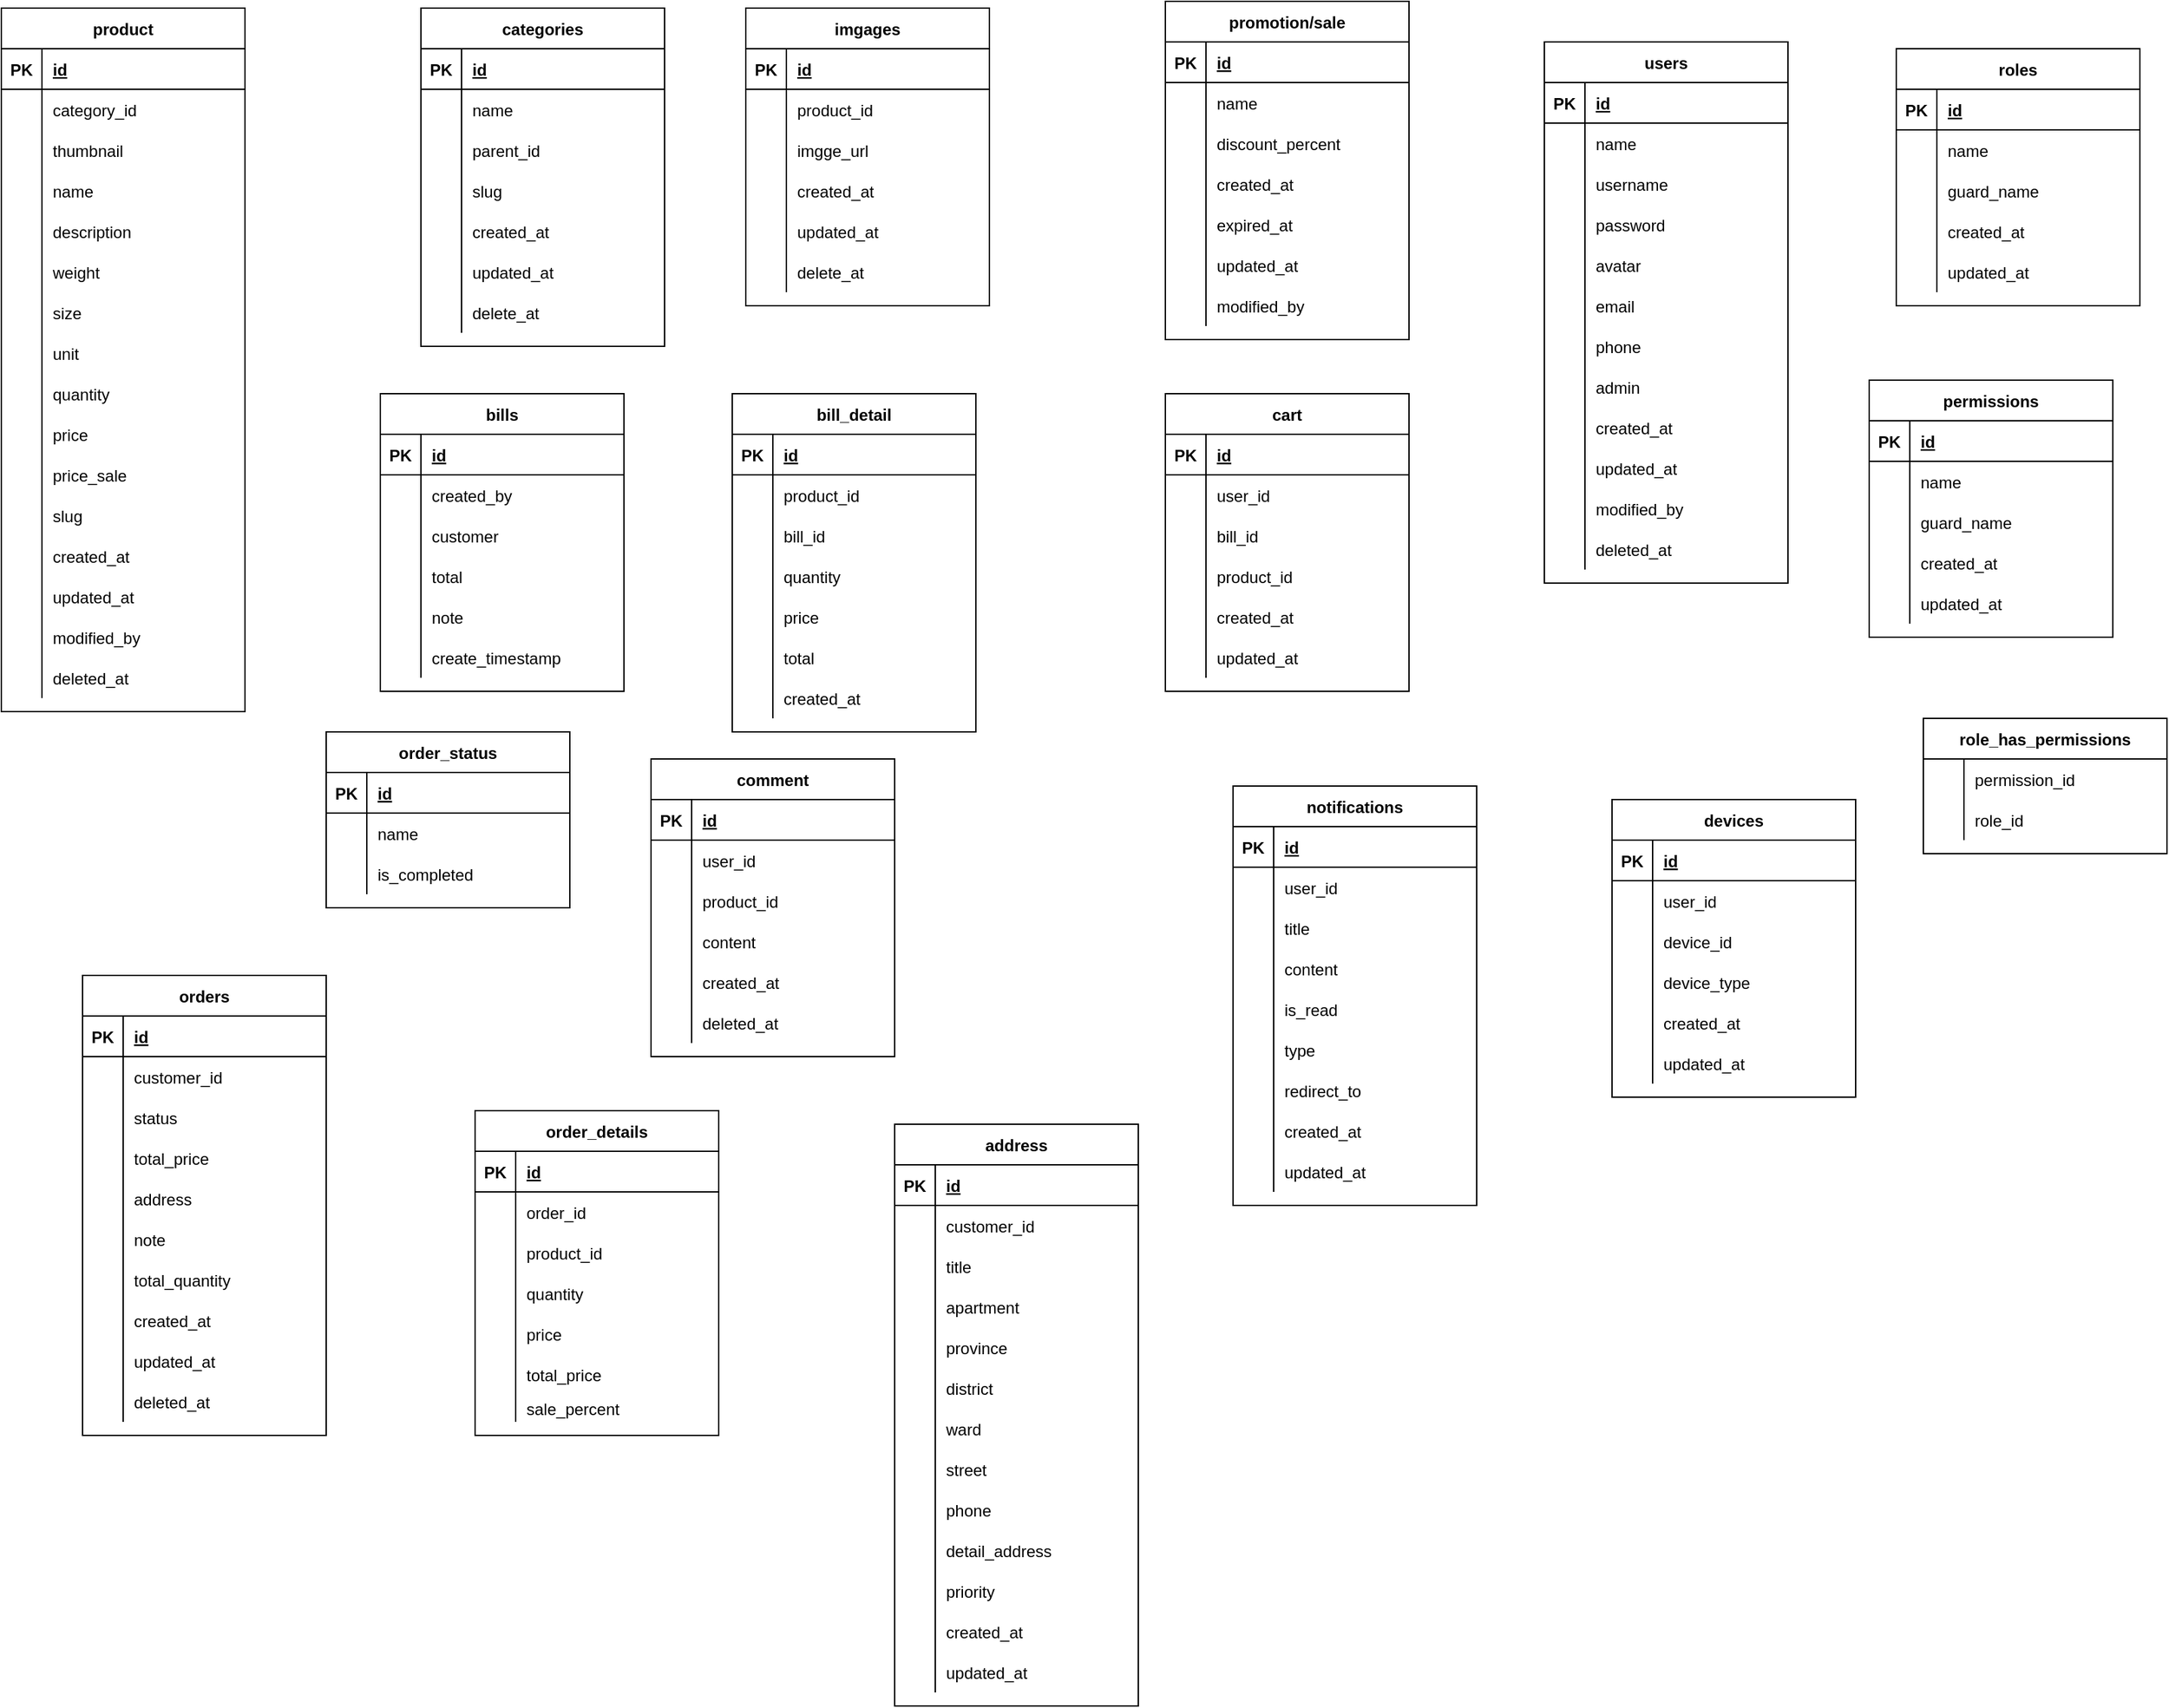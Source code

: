 <mxfile version="20.3.3" type="device"><diagram id="C7P8d3s-pXJFY3A-_cdz" name="Trang-1"><mxGraphModel dx="1038" dy="547" grid="1" gridSize="10" guides="1" tooltips="1" connect="1" arrows="1" fold="1" page="1" pageScale="1" pageWidth="827" pageHeight="1169" math="0" shadow="0"><root><mxCell id="0"/><mxCell id="1" parent="0"/><mxCell id="q3J3XAdyZd8mX6bN7lrm-21" value="product" style="shape=table;startSize=30;container=1;collapsible=1;childLayout=tableLayout;fixedRows=1;rowLines=0;fontStyle=1;align=center;resizeLast=1;" vertex="1" parent="1"><mxGeometry x="20" y="65" width="180" height="520" as="geometry"/></mxCell><mxCell id="q3J3XAdyZd8mX6bN7lrm-22" value="" style="shape=tableRow;horizontal=0;startSize=0;swimlaneHead=0;swimlaneBody=0;fillColor=none;collapsible=0;dropTarget=0;points=[[0,0.5],[1,0.5]];portConstraint=eastwest;top=0;left=0;right=0;bottom=1;" vertex="1" parent="q3J3XAdyZd8mX6bN7lrm-21"><mxGeometry y="30" width="180" height="30" as="geometry"/></mxCell><mxCell id="q3J3XAdyZd8mX6bN7lrm-23" value="PK" style="shape=partialRectangle;connectable=0;fillColor=none;top=0;left=0;bottom=0;right=0;fontStyle=1;overflow=hidden;" vertex="1" parent="q3J3XAdyZd8mX6bN7lrm-22"><mxGeometry width="30" height="30" as="geometry"><mxRectangle width="30" height="30" as="alternateBounds"/></mxGeometry></mxCell><mxCell id="q3J3XAdyZd8mX6bN7lrm-24" value="id" style="shape=partialRectangle;connectable=0;fillColor=none;top=0;left=0;bottom=0;right=0;align=left;spacingLeft=6;fontStyle=5;overflow=hidden;" vertex="1" parent="q3J3XAdyZd8mX6bN7lrm-22"><mxGeometry x="30" width="150" height="30" as="geometry"><mxRectangle width="150" height="30" as="alternateBounds"/></mxGeometry></mxCell><mxCell id="q3J3XAdyZd8mX6bN7lrm-49" value="" style="shape=tableRow;horizontal=0;startSize=0;swimlaneHead=0;swimlaneBody=0;fillColor=none;collapsible=0;dropTarget=0;points=[[0,0.5],[1,0.5]];portConstraint=eastwest;top=0;left=0;right=0;bottom=0;" vertex="1" parent="q3J3XAdyZd8mX6bN7lrm-21"><mxGeometry y="60" width="180" height="30" as="geometry"/></mxCell><mxCell id="q3J3XAdyZd8mX6bN7lrm-50" value="" style="shape=partialRectangle;connectable=0;fillColor=none;top=0;left=0;bottom=0;right=0;editable=1;overflow=hidden;" vertex="1" parent="q3J3XAdyZd8mX6bN7lrm-49"><mxGeometry width="30" height="30" as="geometry"><mxRectangle width="30" height="30" as="alternateBounds"/></mxGeometry></mxCell><mxCell id="q3J3XAdyZd8mX6bN7lrm-51" value="category_id" style="shape=partialRectangle;connectable=0;fillColor=none;top=0;left=0;bottom=0;right=0;align=left;spacingLeft=6;overflow=hidden;" vertex="1" parent="q3J3XAdyZd8mX6bN7lrm-49"><mxGeometry x="30" width="150" height="30" as="geometry"><mxRectangle width="150" height="30" as="alternateBounds"/></mxGeometry></mxCell><mxCell id="q3J3XAdyZd8mX6bN7lrm-52" value="" style="shape=tableRow;horizontal=0;startSize=0;swimlaneHead=0;swimlaneBody=0;fillColor=none;collapsible=0;dropTarget=0;points=[[0,0.5],[1,0.5]];portConstraint=eastwest;top=0;left=0;right=0;bottom=0;" vertex="1" parent="q3J3XAdyZd8mX6bN7lrm-21"><mxGeometry y="90" width="180" height="30" as="geometry"/></mxCell><mxCell id="q3J3XAdyZd8mX6bN7lrm-53" value="" style="shape=partialRectangle;connectable=0;fillColor=none;top=0;left=0;bottom=0;right=0;editable=1;overflow=hidden;" vertex="1" parent="q3J3XAdyZd8mX6bN7lrm-52"><mxGeometry width="30" height="30" as="geometry"><mxRectangle width="30" height="30" as="alternateBounds"/></mxGeometry></mxCell><mxCell id="q3J3XAdyZd8mX6bN7lrm-54" value="thumbnail" style="shape=partialRectangle;connectable=0;fillColor=none;top=0;left=0;bottom=0;right=0;align=left;spacingLeft=6;overflow=hidden;" vertex="1" parent="q3J3XAdyZd8mX6bN7lrm-52"><mxGeometry x="30" width="150" height="30" as="geometry"><mxRectangle width="150" height="30" as="alternateBounds"/></mxGeometry></mxCell><mxCell id="q3J3XAdyZd8mX6bN7lrm-25" value="" style="shape=tableRow;horizontal=0;startSize=0;swimlaneHead=0;swimlaneBody=0;fillColor=none;collapsible=0;dropTarget=0;points=[[0,0.5],[1,0.5]];portConstraint=eastwest;top=0;left=0;right=0;bottom=0;" vertex="1" parent="q3J3XAdyZd8mX6bN7lrm-21"><mxGeometry y="120" width="180" height="30" as="geometry"/></mxCell><mxCell id="q3J3XAdyZd8mX6bN7lrm-26" value="" style="shape=partialRectangle;connectable=0;fillColor=none;top=0;left=0;bottom=0;right=0;editable=1;overflow=hidden;" vertex="1" parent="q3J3XAdyZd8mX6bN7lrm-25"><mxGeometry width="30" height="30" as="geometry"><mxRectangle width="30" height="30" as="alternateBounds"/></mxGeometry></mxCell><mxCell id="q3J3XAdyZd8mX6bN7lrm-27" value="name" style="shape=partialRectangle;connectable=0;fillColor=none;top=0;left=0;bottom=0;right=0;align=left;spacingLeft=6;overflow=hidden;" vertex="1" parent="q3J3XAdyZd8mX6bN7lrm-25"><mxGeometry x="30" width="150" height="30" as="geometry"><mxRectangle width="150" height="30" as="alternateBounds"/></mxGeometry></mxCell><mxCell id="q3J3XAdyZd8mX6bN7lrm-28" value="" style="shape=tableRow;horizontal=0;startSize=0;swimlaneHead=0;swimlaneBody=0;fillColor=none;collapsible=0;dropTarget=0;points=[[0,0.5],[1,0.5]];portConstraint=eastwest;top=0;left=0;right=0;bottom=0;" vertex="1" parent="q3J3XAdyZd8mX6bN7lrm-21"><mxGeometry y="150" width="180" height="30" as="geometry"/></mxCell><mxCell id="q3J3XAdyZd8mX6bN7lrm-29" value="" style="shape=partialRectangle;connectable=0;fillColor=none;top=0;left=0;bottom=0;right=0;editable=1;overflow=hidden;" vertex="1" parent="q3J3XAdyZd8mX6bN7lrm-28"><mxGeometry width="30" height="30" as="geometry"><mxRectangle width="30" height="30" as="alternateBounds"/></mxGeometry></mxCell><mxCell id="q3J3XAdyZd8mX6bN7lrm-30" value="description" style="shape=partialRectangle;connectable=0;fillColor=none;top=0;left=0;bottom=0;right=0;align=left;spacingLeft=6;overflow=hidden;" vertex="1" parent="q3J3XAdyZd8mX6bN7lrm-28"><mxGeometry x="30" width="150" height="30" as="geometry"><mxRectangle width="150" height="30" as="alternateBounds"/></mxGeometry></mxCell><mxCell id="q3J3XAdyZd8mX6bN7lrm-31" value="" style="shape=tableRow;horizontal=0;startSize=0;swimlaneHead=0;swimlaneBody=0;fillColor=none;collapsible=0;dropTarget=0;points=[[0,0.5],[1,0.5]];portConstraint=eastwest;top=0;left=0;right=0;bottom=0;" vertex="1" parent="q3J3XAdyZd8mX6bN7lrm-21"><mxGeometry y="180" width="180" height="30" as="geometry"/></mxCell><mxCell id="q3J3XAdyZd8mX6bN7lrm-32" value="" style="shape=partialRectangle;connectable=0;fillColor=none;top=0;left=0;bottom=0;right=0;editable=1;overflow=hidden;" vertex="1" parent="q3J3XAdyZd8mX6bN7lrm-31"><mxGeometry width="30" height="30" as="geometry"><mxRectangle width="30" height="30" as="alternateBounds"/></mxGeometry></mxCell><mxCell id="q3J3XAdyZd8mX6bN7lrm-33" value="weight" style="shape=partialRectangle;connectable=0;fillColor=none;top=0;left=0;bottom=0;right=0;align=left;spacingLeft=6;overflow=hidden;" vertex="1" parent="q3J3XAdyZd8mX6bN7lrm-31"><mxGeometry x="30" width="150" height="30" as="geometry"><mxRectangle width="150" height="30" as="alternateBounds"/></mxGeometry></mxCell><mxCell id="q3J3XAdyZd8mX6bN7lrm-34" value="" style="shape=tableRow;horizontal=0;startSize=0;swimlaneHead=0;swimlaneBody=0;fillColor=none;collapsible=0;dropTarget=0;points=[[0,0.5],[1,0.5]];portConstraint=eastwest;top=0;left=0;right=0;bottom=0;" vertex="1" parent="q3J3XAdyZd8mX6bN7lrm-21"><mxGeometry y="210" width="180" height="30" as="geometry"/></mxCell><mxCell id="q3J3XAdyZd8mX6bN7lrm-35" value="" style="shape=partialRectangle;connectable=0;fillColor=none;top=0;left=0;bottom=0;right=0;editable=1;overflow=hidden;" vertex="1" parent="q3J3XAdyZd8mX6bN7lrm-34"><mxGeometry width="30" height="30" as="geometry"><mxRectangle width="30" height="30" as="alternateBounds"/></mxGeometry></mxCell><mxCell id="q3J3XAdyZd8mX6bN7lrm-36" value="size" style="shape=partialRectangle;connectable=0;fillColor=none;top=0;left=0;bottom=0;right=0;align=left;spacingLeft=6;overflow=hidden;" vertex="1" parent="q3J3XAdyZd8mX6bN7lrm-34"><mxGeometry x="30" width="150" height="30" as="geometry"><mxRectangle width="150" height="30" as="alternateBounds"/></mxGeometry></mxCell><mxCell id="q3J3XAdyZd8mX6bN7lrm-37" value="" style="shape=tableRow;horizontal=0;startSize=0;swimlaneHead=0;swimlaneBody=0;fillColor=none;collapsible=0;dropTarget=0;points=[[0,0.5],[1,0.5]];portConstraint=eastwest;top=0;left=0;right=0;bottom=0;" vertex="1" parent="q3J3XAdyZd8mX6bN7lrm-21"><mxGeometry y="240" width="180" height="30" as="geometry"/></mxCell><mxCell id="q3J3XAdyZd8mX6bN7lrm-38" value="" style="shape=partialRectangle;connectable=0;fillColor=none;top=0;left=0;bottom=0;right=0;editable=1;overflow=hidden;" vertex="1" parent="q3J3XAdyZd8mX6bN7lrm-37"><mxGeometry width="30" height="30" as="geometry"><mxRectangle width="30" height="30" as="alternateBounds"/></mxGeometry></mxCell><mxCell id="q3J3XAdyZd8mX6bN7lrm-39" value="unit" style="shape=partialRectangle;connectable=0;fillColor=none;top=0;left=0;bottom=0;right=0;align=left;spacingLeft=6;overflow=hidden;" vertex="1" parent="q3J3XAdyZd8mX6bN7lrm-37"><mxGeometry x="30" width="150" height="30" as="geometry"><mxRectangle width="150" height="30" as="alternateBounds"/></mxGeometry></mxCell><mxCell id="q3J3XAdyZd8mX6bN7lrm-40" value="" style="shape=tableRow;horizontal=0;startSize=0;swimlaneHead=0;swimlaneBody=0;fillColor=none;collapsible=0;dropTarget=0;points=[[0,0.5],[1,0.5]];portConstraint=eastwest;top=0;left=0;right=0;bottom=0;" vertex="1" parent="q3J3XAdyZd8mX6bN7lrm-21"><mxGeometry y="270" width="180" height="30" as="geometry"/></mxCell><mxCell id="q3J3XAdyZd8mX6bN7lrm-41" value="" style="shape=partialRectangle;connectable=0;fillColor=none;top=0;left=0;bottom=0;right=0;editable=1;overflow=hidden;" vertex="1" parent="q3J3XAdyZd8mX6bN7lrm-40"><mxGeometry width="30" height="30" as="geometry"><mxRectangle width="30" height="30" as="alternateBounds"/></mxGeometry></mxCell><mxCell id="q3J3XAdyZd8mX6bN7lrm-42" value="quantity" style="shape=partialRectangle;connectable=0;fillColor=none;top=0;left=0;bottom=0;right=0;align=left;spacingLeft=6;overflow=hidden;" vertex="1" parent="q3J3XAdyZd8mX6bN7lrm-40"><mxGeometry x="30" width="150" height="30" as="geometry"><mxRectangle width="150" height="30" as="alternateBounds"/></mxGeometry></mxCell><mxCell id="q3J3XAdyZd8mX6bN7lrm-43" value="" style="shape=tableRow;horizontal=0;startSize=0;swimlaneHead=0;swimlaneBody=0;fillColor=none;collapsible=0;dropTarget=0;points=[[0,0.5],[1,0.5]];portConstraint=eastwest;top=0;left=0;right=0;bottom=0;" vertex="1" parent="q3J3XAdyZd8mX6bN7lrm-21"><mxGeometry y="300" width="180" height="30" as="geometry"/></mxCell><mxCell id="q3J3XAdyZd8mX6bN7lrm-44" value="" style="shape=partialRectangle;connectable=0;fillColor=none;top=0;left=0;bottom=0;right=0;editable=1;overflow=hidden;" vertex="1" parent="q3J3XAdyZd8mX6bN7lrm-43"><mxGeometry width="30" height="30" as="geometry"><mxRectangle width="30" height="30" as="alternateBounds"/></mxGeometry></mxCell><mxCell id="q3J3XAdyZd8mX6bN7lrm-45" value="price" style="shape=partialRectangle;connectable=0;fillColor=none;top=0;left=0;bottom=0;right=0;align=left;spacingLeft=6;overflow=hidden;" vertex="1" parent="q3J3XAdyZd8mX6bN7lrm-43"><mxGeometry x="30" width="150" height="30" as="geometry"><mxRectangle width="150" height="30" as="alternateBounds"/></mxGeometry></mxCell><mxCell id="q3J3XAdyZd8mX6bN7lrm-46" value="" style="shape=tableRow;horizontal=0;startSize=0;swimlaneHead=0;swimlaneBody=0;fillColor=none;collapsible=0;dropTarget=0;points=[[0,0.5],[1,0.5]];portConstraint=eastwest;top=0;left=0;right=0;bottom=0;" vertex="1" parent="q3J3XAdyZd8mX6bN7lrm-21"><mxGeometry y="330" width="180" height="30" as="geometry"/></mxCell><mxCell id="q3J3XAdyZd8mX6bN7lrm-47" value="" style="shape=partialRectangle;connectable=0;fillColor=none;top=0;left=0;bottom=0;right=0;editable=1;overflow=hidden;" vertex="1" parent="q3J3XAdyZd8mX6bN7lrm-46"><mxGeometry width="30" height="30" as="geometry"><mxRectangle width="30" height="30" as="alternateBounds"/></mxGeometry></mxCell><mxCell id="q3J3XAdyZd8mX6bN7lrm-48" value="price_sale" style="shape=partialRectangle;connectable=0;fillColor=none;top=0;left=0;bottom=0;right=0;align=left;spacingLeft=6;overflow=hidden;" vertex="1" parent="q3J3XAdyZd8mX6bN7lrm-46"><mxGeometry x="30" width="150" height="30" as="geometry"><mxRectangle width="150" height="30" as="alternateBounds"/></mxGeometry></mxCell><mxCell id="q3J3XAdyZd8mX6bN7lrm-55" value="" style="shape=tableRow;horizontal=0;startSize=0;swimlaneHead=0;swimlaneBody=0;fillColor=none;collapsible=0;dropTarget=0;points=[[0,0.5],[1,0.5]];portConstraint=eastwest;top=0;left=0;right=0;bottom=0;" vertex="1" parent="q3J3XAdyZd8mX6bN7lrm-21"><mxGeometry y="360" width="180" height="30" as="geometry"/></mxCell><mxCell id="q3J3XAdyZd8mX6bN7lrm-56" value="" style="shape=partialRectangle;connectable=0;fillColor=none;top=0;left=0;bottom=0;right=0;editable=1;overflow=hidden;" vertex="1" parent="q3J3XAdyZd8mX6bN7lrm-55"><mxGeometry width="30" height="30" as="geometry"><mxRectangle width="30" height="30" as="alternateBounds"/></mxGeometry></mxCell><mxCell id="q3J3XAdyZd8mX6bN7lrm-57" value="slug" style="shape=partialRectangle;connectable=0;fillColor=none;top=0;left=0;bottom=0;right=0;align=left;spacingLeft=6;overflow=hidden;" vertex="1" parent="q3J3XAdyZd8mX6bN7lrm-55"><mxGeometry x="30" width="150" height="30" as="geometry"><mxRectangle width="150" height="30" as="alternateBounds"/></mxGeometry></mxCell><mxCell id="q3J3XAdyZd8mX6bN7lrm-58" value="" style="shape=tableRow;horizontal=0;startSize=0;swimlaneHead=0;swimlaneBody=0;fillColor=none;collapsible=0;dropTarget=0;points=[[0,0.5],[1,0.5]];portConstraint=eastwest;top=0;left=0;right=0;bottom=0;" vertex="1" parent="q3J3XAdyZd8mX6bN7lrm-21"><mxGeometry y="390" width="180" height="30" as="geometry"/></mxCell><mxCell id="q3J3XAdyZd8mX6bN7lrm-59" value="" style="shape=partialRectangle;connectable=0;fillColor=none;top=0;left=0;bottom=0;right=0;editable=1;overflow=hidden;" vertex="1" parent="q3J3XAdyZd8mX6bN7lrm-58"><mxGeometry width="30" height="30" as="geometry"><mxRectangle width="30" height="30" as="alternateBounds"/></mxGeometry></mxCell><mxCell id="q3J3XAdyZd8mX6bN7lrm-60" value="created_at" style="shape=partialRectangle;connectable=0;fillColor=none;top=0;left=0;bottom=0;right=0;align=left;spacingLeft=6;overflow=hidden;" vertex="1" parent="q3J3XAdyZd8mX6bN7lrm-58"><mxGeometry x="30" width="150" height="30" as="geometry"><mxRectangle width="150" height="30" as="alternateBounds"/></mxGeometry></mxCell><mxCell id="q3J3XAdyZd8mX6bN7lrm-61" value="" style="shape=tableRow;horizontal=0;startSize=0;swimlaneHead=0;swimlaneBody=0;fillColor=none;collapsible=0;dropTarget=0;points=[[0,0.5],[1,0.5]];portConstraint=eastwest;top=0;left=0;right=0;bottom=0;" vertex="1" parent="q3J3XAdyZd8mX6bN7lrm-21"><mxGeometry y="420" width="180" height="30" as="geometry"/></mxCell><mxCell id="q3J3XAdyZd8mX6bN7lrm-62" value="" style="shape=partialRectangle;connectable=0;fillColor=none;top=0;left=0;bottom=0;right=0;editable=1;overflow=hidden;" vertex="1" parent="q3J3XAdyZd8mX6bN7lrm-61"><mxGeometry width="30" height="30" as="geometry"><mxRectangle width="30" height="30" as="alternateBounds"/></mxGeometry></mxCell><mxCell id="q3J3XAdyZd8mX6bN7lrm-63" value="updated_at" style="shape=partialRectangle;connectable=0;fillColor=none;top=0;left=0;bottom=0;right=0;align=left;spacingLeft=6;overflow=hidden;" vertex="1" parent="q3J3XAdyZd8mX6bN7lrm-61"><mxGeometry x="30" width="150" height="30" as="geometry"><mxRectangle width="150" height="30" as="alternateBounds"/></mxGeometry></mxCell><mxCell id="q3J3XAdyZd8mX6bN7lrm-64" value="" style="shape=tableRow;horizontal=0;startSize=0;swimlaneHead=0;swimlaneBody=0;fillColor=none;collapsible=0;dropTarget=0;points=[[0,0.5],[1,0.5]];portConstraint=eastwest;top=0;left=0;right=0;bottom=0;" vertex="1" parent="q3J3XAdyZd8mX6bN7lrm-21"><mxGeometry y="450" width="180" height="30" as="geometry"/></mxCell><mxCell id="q3J3XAdyZd8mX6bN7lrm-65" value="" style="shape=partialRectangle;connectable=0;fillColor=none;top=0;left=0;bottom=0;right=0;editable=1;overflow=hidden;" vertex="1" parent="q3J3XAdyZd8mX6bN7lrm-64"><mxGeometry width="30" height="30" as="geometry"><mxRectangle width="30" height="30" as="alternateBounds"/></mxGeometry></mxCell><mxCell id="q3J3XAdyZd8mX6bN7lrm-66" value="modified_by" style="shape=partialRectangle;connectable=0;fillColor=none;top=0;left=0;bottom=0;right=0;align=left;spacingLeft=6;overflow=hidden;" vertex="1" parent="q3J3XAdyZd8mX6bN7lrm-64"><mxGeometry x="30" width="150" height="30" as="geometry"><mxRectangle width="150" height="30" as="alternateBounds"/></mxGeometry></mxCell><mxCell id="q3J3XAdyZd8mX6bN7lrm-67" value="" style="shape=tableRow;horizontal=0;startSize=0;swimlaneHead=0;swimlaneBody=0;fillColor=none;collapsible=0;dropTarget=0;points=[[0,0.5],[1,0.5]];portConstraint=eastwest;top=0;left=0;right=0;bottom=0;" vertex="1" parent="q3J3XAdyZd8mX6bN7lrm-21"><mxGeometry y="480" width="180" height="30" as="geometry"/></mxCell><mxCell id="q3J3XAdyZd8mX6bN7lrm-68" value="" style="shape=partialRectangle;connectable=0;fillColor=none;top=0;left=0;bottom=0;right=0;editable=1;overflow=hidden;" vertex="1" parent="q3J3XAdyZd8mX6bN7lrm-67"><mxGeometry width="30" height="30" as="geometry"><mxRectangle width="30" height="30" as="alternateBounds"/></mxGeometry></mxCell><mxCell id="q3J3XAdyZd8mX6bN7lrm-69" value="deleted_at" style="shape=partialRectangle;connectable=0;fillColor=none;top=0;left=0;bottom=0;right=0;align=left;spacingLeft=6;overflow=hidden;" vertex="1" parent="q3J3XAdyZd8mX6bN7lrm-67"><mxGeometry x="30" width="150" height="30" as="geometry"><mxRectangle width="150" height="30" as="alternateBounds"/></mxGeometry></mxCell><mxCell id="q3J3XAdyZd8mX6bN7lrm-70" value="categories" style="shape=table;startSize=30;container=1;collapsible=1;childLayout=tableLayout;fixedRows=1;rowLines=0;fontStyle=1;align=center;resizeLast=1;" vertex="1" parent="1"><mxGeometry x="330" y="65" width="180" height="250" as="geometry"/></mxCell><mxCell id="q3J3XAdyZd8mX6bN7lrm-71" value="" style="shape=tableRow;horizontal=0;startSize=0;swimlaneHead=0;swimlaneBody=0;fillColor=none;collapsible=0;dropTarget=0;points=[[0,0.5],[1,0.5]];portConstraint=eastwest;top=0;left=0;right=0;bottom=1;" vertex="1" parent="q3J3XAdyZd8mX6bN7lrm-70"><mxGeometry y="30" width="180" height="30" as="geometry"/></mxCell><mxCell id="q3J3XAdyZd8mX6bN7lrm-72" value="PK" style="shape=partialRectangle;connectable=0;fillColor=none;top=0;left=0;bottom=0;right=0;fontStyle=1;overflow=hidden;" vertex="1" parent="q3J3XAdyZd8mX6bN7lrm-71"><mxGeometry width="30" height="30" as="geometry"><mxRectangle width="30" height="30" as="alternateBounds"/></mxGeometry></mxCell><mxCell id="q3J3XAdyZd8mX6bN7lrm-73" value="id" style="shape=partialRectangle;connectable=0;fillColor=none;top=0;left=0;bottom=0;right=0;align=left;spacingLeft=6;fontStyle=5;overflow=hidden;" vertex="1" parent="q3J3XAdyZd8mX6bN7lrm-71"><mxGeometry x="30" width="150" height="30" as="geometry"><mxRectangle width="150" height="30" as="alternateBounds"/></mxGeometry></mxCell><mxCell id="q3J3XAdyZd8mX6bN7lrm-74" value="" style="shape=tableRow;horizontal=0;startSize=0;swimlaneHead=0;swimlaneBody=0;fillColor=none;collapsible=0;dropTarget=0;points=[[0,0.5],[1,0.5]];portConstraint=eastwest;top=0;left=0;right=0;bottom=0;" vertex="1" parent="q3J3XAdyZd8mX6bN7lrm-70"><mxGeometry y="60" width="180" height="30" as="geometry"/></mxCell><mxCell id="q3J3XAdyZd8mX6bN7lrm-75" value="" style="shape=partialRectangle;connectable=0;fillColor=none;top=0;left=0;bottom=0;right=0;editable=1;overflow=hidden;" vertex="1" parent="q3J3XAdyZd8mX6bN7lrm-74"><mxGeometry width="30" height="30" as="geometry"><mxRectangle width="30" height="30" as="alternateBounds"/></mxGeometry></mxCell><mxCell id="q3J3XAdyZd8mX6bN7lrm-76" value="name" style="shape=partialRectangle;connectable=0;fillColor=none;top=0;left=0;bottom=0;right=0;align=left;spacingLeft=6;overflow=hidden;" vertex="1" parent="q3J3XAdyZd8mX6bN7lrm-74"><mxGeometry x="30" width="150" height="30" as="geometry"><mxRectangle width="150" height="30" as="alternateBounds"/></mxGeometry></mxCell><mxCell id="q3J3XAdyZd8mX6bN7lrm-77" value="" style="shape=tableRow;horizontal=0;startSize=0;swimlaneHead=0;swimlaneBody=0;fillColor=none;collapsible=0;dropTarget=0;points=[[0,0.5],[1,0.5]];portConstraint=eastwest;top=0;left=0;right=0;bottom=0;" vertex="1" parent="q3J3XAdyZd8mX6bN7lrm-70"><mxGeometry y="90" width="180" height="30" as="geometry"/></mxCell><mxCell id="q3J3XAdyZd8mX6bN7lrm-78" value="" style="shape=partialRectangle;connectable=0;fillColor=none;top=0;left=0;bottom=0;right=0;editable=1;overflow=hidden;" vertex="1" parent="q3J3XAdyZd8mX6bN7lrm-77"><mxGeometry width="30" height="30" as="geometry"><mxRectangle width="30" height="30" as="alternateBounds"/></mxGeometry></mxCell><mxCell id="q3J3XAdyZd8mX6bN7lrm-79" value="parent_id" style="shape=partialRectangle;connectable=0;fillColor=none;top=0;left=0;bottom=0;right=0;align=left;spacingLeft=6;overflow=hidden;" vertex="1" parent="q3J3XAdyZd8mX6bN7lrm-77"><mxGeometry x="30" width="150" height="30" as="geometry"><mxRectangle width="150" height="30" as="alternateBounds"/></mxGeometry></mxCell><mxCell id="q3J3XAdyZd8mX6bN7lrm-80" value="" style="shape=tableRow;horizontal=0;startSize=0;swimlaneHead=0;swimlaneBody=0;fillColor=none;collapsible=0;dropTarget=0;points=[[0,0.5],[1,0.5]];portConstraint=eastwest;top=0;left=0;right=0;bottom=0;" vertex="1" parent="q3J3XAdyZd8mX6bN7lrm-70"><mxGeometry y="120" width="180" height="30" as="geometry"/></mxCell><mxCell id="q3J3XAdyZd8mX6bN7lrm-81" value="" style="shape=partialRectangle;connectable=0;fillColor=none;top=0;left=0;bottom=0;right=0;editable=1;overflow=hidden;" vertex="1" parent="q3J3XAdyZd8mX6bN7lrm-80"><mxGeometry width="30" height="30" as="geometry"><mxRectangle width="30" height="30" as="alternateBounds"/></mxGeometry></mxCell><mxCell id="q3J3XAdyZd8mX6bN7lrm-82" value="slug" style="shape=partialRectangle;connectable=0;fillColor=none;top=0;left=0;bottom=0;right=0;align=left;spacingLeft=6;overflow=hidden;" vertex="1" parent="q3J3XAdyZd8mX6bN7lrm-80"><mxGeometry x="30" width="150" height="30" as="geometry"><mxRectangle width="150" height="30" as="alternateBounds"/></mxGeometry></mxCell><mxCell id="q3J3XAdyZd8mX6bN7lrm-109" value="" style="shape=tableRow;horizontal=0;startSize=0;swimlaneHead=0;swimlaneBody=0;fillColor=none;collapsible=0;dropTarget=0;points=[[0,0.5],[1,0.5]];portConstraint=eastwest;top=0;left=0;right=0;bottom=0;" vertex="1" parent="q3J3XAdyZd8mX6bN7lrm-70"><mxGeometry y="150" width="180" height="30" as="geometry"/></mxCell><mxCell id="q3J3XAdyZd8mX6bN7lrm-110" value="" style="shape=partialRectangle;connectable=0;fillColor=none;top=0;left=0;bottom=0;right=0;editable=1;overflow=hidden;" vertex="1" parent="q3J3XAdyZd8mX6bN7lrm-109"><mxGeometry width="30" height="30" as="geometry"><mxRectangle width="30" height="30" as="alternateBounds"/></mxGeometry></mxCell><mxCell id="q3J3XAdyZd8mX6bN7lrm-111" value="created_at" style="shape=partialRectangle;connectable=0;fillColor=none;top=0;left=0;bottom=0;right=0;align=left;spacingLeft=6;overflow=hidden;" vertex="1" parent="q3J3XAdyZd8mX6bN7lrm-109"><mxGeometry x="30" width="150" height="30" as="geometry"><mxRectangle width="150" height="30" as="alternateBounds"/></mxGeometry></mxCell><mxCell id="q3J3XAdyZd8mX6bN7lrm-112" value="" style="shape=tableRow;horizontal=0;startSize=0;swimlaneHead=0;swimlaneBody=0;fillColor=none;collapsible=0;dropTarget=0;points=[[0,0.5],[1,0.5]];portConstraint=eastwest;top=0;left=0;right=0;bottom=0;" vertex="1" parent="q3J3XAdyZd8mX6bN7lrm-70"><mxGeometry y="180" width="180" height="30" as="geometry"/></mxCell><mxCell id="q3J3XAdyZd8mX6bN7lrm-113" value="" style="shape=partialRectangle;connectable=0;fillColor=none;top=0;left=0;bottom=0;right=0;editable=1;overflow=hidden;" vertex="1" parent="q3J3XAdyZd8mX6bN7lrm-112"><mxGeometry width="30" height="30" as="geometry"><mxRectangle width="30" height="30" as="alternateBounds"/></mxGeometry></mxCell><mxCell id="q3J3XAdyZd8mX6bN7lrm-114" value="updated_at" style="shape=partialRectangle;connectable=0;fillColor=none;top=0;left=0;bottom=0;right=0;align=left;spacingLeft=6;overflow=hidden;" vertex="1" parent="q3J3XAdyZd8mX6bN7lrm-112"><mxGeometry x="30" width="150" height="30" as="geometry"><mxRectangle width="150" height="30" as="alternateBounds"/></mxGeometry></mxCell><mxCell id="q3J3XAdyZd8mX6bN7lrm-115" value="" style="shape=tableRow;horizontal=0;startSize=0;swimlaneHead=0;swimlaneBody=0;fillColor=none;collapsible=0;dropTarget=0;points=[[0,0.5],[1,0.5]];portConstraint=eastwest;top=0;left=0;right=0;bottom=0;" vertex="1" parent="q3J3XAdyZd8mX6bN7lrm-70"><mxGeometry y="210" width="180" height="30" as="geometry"/></mxCell><mxCell id="q3J3XAdyZd8mX6bN7lrm-116" value="" style="shape=partialRectangle;connectable=0;fillColor=none;top=0;left=0;bottom=0;right=0;editable=1;overflow=hidden;" vertex="1" parent="q3J3XAdyZd8mX6bN7lrm-115"><mxGeometry width="30" height="30" as="geometry"><mxRectangle width="30" height="30" as="alternateBounds"/></mxGeometry></mxCell><mxCell id="q3J3XAdyZd8mX6bN7lrm-117" value="delete_at" style="shape=partialRectangle;connectable=0;fillColor=none;top=0;left=0;bottom=0;right=0;align=left;spacingLeft=6;overflow=hidden;" vertex="1" parent="q3J3XAdyZd8mX6bN7lrm-115"><mxGeometry x="30" width="150" height="30" as="geometry"><mxRectangle width="150" height="30" as="alternateBounds"/></mxGeometry></mxCell><mxCell id="q3J3XAdyZd8mX6bN7lrm-118" value="imgages" style="shape=table;startSize=30;container=1;collapsible=1;childLayout=tableLayout;fixedRows=1;rowLines=0;fontStyle=1;align=center;resizeLast=1;" vertex="1" parent="1"><mxGeometry x="570" y="65" width="180" height="220" as="geometry"/></mxCell><mxCell id="q3J3XAdyZd8mX6bN7lrm-119" value="" style="shape=tableRow;horizontal=0;startSize=0;swimlaneHead=0;swimlaneBody=0;fillColor=none;collapsible=0;dropTarget=0;points=[[0,0.5],[1,0.5]];portConstraint=eastwest;top=0;left=0;right=0;bottom=1;" vertex="1" parent="q3J3XAdyZd8mX6bN7lrm-118"><mxGeometry y="30" width="180" height="30" as="geometry"/></mxCell><mxCell id="q3J3XAdyZd8mX6bN7lrm-120" value="PK" style="shape=partialRectangle;connectable=0;fillColor=none;top=0;left=0;bottom=0;right=0;fontStyle=1;overflow=hidden;" vertex="1" parent="q3J3XAdyZd8mX6bN7lrm-119"><mxGeometry width="30" height="30" as="geometry"><mxRectangle width="30" height="30" as="alternateBounds"/></mxGeometry></mxCell><mxCell id="q3J3XAdyZd8mX6bN7lrm-121" value="id" style="shape=partialRectangle;connectable=0;fillColor=none;top=0;left=0;bottom=0;right=0;align=left;spacingLeft=6;fontStyle=5;overflow=hidden;" vertex="1" parent="q3J3XAdyZd8mX6bN7lrm-119"><mxGeometry x="30" width="150" height="30" as="geometry"><mxRectangle width="150" height="30" as="alternateBounds"/></mxGeometry></mxCell><mxCell id="q3J3XAdyZd8mX6bN7lrm-122" value="" style="shape=tableRow;horizontal=0;startSize=0;swimlaneHead=0;swimlaneBody=0;fillColor=none;collapsible=0;dropTarget=0;points=[[0,0.5],[1,0.5]];portConstraint=eastwest;top=0;left=0;right=0;bottom=0;" vertex="1" parent="q3J3XAdyZd8mX6bN7lrm-118"><mxGeometry y="60" width="180" height="30" as="geometry"/></mxCell><mxCell id="q3J3XAdyZd8mX6bN7lrm-123" value="" style="shape=partialRectangle;connectable=0;fillColor=none;top=0;left=0;bottom=0;right=0;editable=1;overflow=hidden;" vertex="1" parent="q3J3XAdyZd8mX6bN7lrm-122"><mxGeometry width="30" height="30" as="geometry"><mxRectangle width="30" height="30" as="alternateBounds"/></mxGeometry></mxCell><mxCell id="q3J3XAdyZd8mX6bN7lrm-124" value="product_id" style="shape=partialRectangle;connectable=0;fillColor=none;top=0;left=0;bottom=0;right=0;align=left;spacingLeft=6;overflow=hidden;" vertex="1" parent="q3J3XAdyZd8mX6bN7lrm-122"><mxGeometry x="30" width="150" height="30" as="geometry"><mxRectangle width="150" height="30" as="alternateBounds"/></mxGeometry></mxCell><mxCell id="q3J3XAdyZd8mX6bN7lrm-125" value="" style="shape=tableRow;horizontal=0;startSize=0;swimlaneHead=0;swimlaneBody=0;fillColor=none;collapsible=0;dropTarget=0;points=[[0,0.5],[1,0.5]];portConstraint=eastwest;top=0;left=0;right=0;bottom=0;" vertex="1" parent="q3J3XAdyZd8mX6bN7lrm-118"><mxGeometry y="90" width="180" height="30" as="geometry"/></mxCell><mxCell id="q3J3XAdyZd8mX6bN7lrm-126" value="" style="shape=partialRectangle;connectable=0;fillColor=none;top=0;left=0;bottom=0;right=0;editable=1;overflow=hidden;" vertex="1" parent="q3J3XAdyZd8mX6bN7lrm-125"><mxGeometry width="30" height="30" as="geometry"><mxRectangle width="30" height="30" as="alternateBounds"/></mxGeometry></mxCell><mxCell id="q3J3XAdyZd8mX6bN7lrm-127" value="imgge_url" style="shape=partialRectangle;connectable=0;fillColor=none;top=0;left=0;bottom=0;right=0;align=left;spacingLeft=6;overflow=hidden;" vertex="1" parent="q3J3XAdyZd8mX6bN7lrm-125"><mxGeometry x="30" width="150" height="30" as="geometry"><mxRectangle width="150" height="30" as="alternateBounds"/></mxGeometry></mxCell><mxCell id="q3J3XAdyZd8mX6bN7lrm-131" value="" style="shape=tableRow;horizontal=0;startSize=0;swimlaneHead=0;swimlaneBody=0;fillColor=none;collapsible=0;dropTarget=0;points=[[0,0.5],[1,0.5]];portConstraint=eastwest;top=0;left=0;right=0;bottom=0;" vertex="1" parent="q3J3XAdyZd8mX6bN7lrm-118"><mxGeometry y="120" width="180" height="30" as="geometry"/></mxCell><mxCell id="q3J3XAdyZd8mX6bN7lrm-132" value="" style="shape=partialRectangle;connectable=0;fillColor=none;top=0;left=0;bottom=0;right=0;editable=1;overflow=hidden;" vertex="1" parent="q3J3XAdyZd8mX6bN7lrm-131"><mxGeometry width="30" height="30" as="geometry"><mxRectangle width="30" height="30" as="alternateBounds"/></mxGeometry></mxCell><mxCell id="q3J3XAdyZd8mX6bN7lrm-133" value="created_at" style="shape=partialRectangle;connectable=0;fillColor=none;top=0;left=0;bottom=0;right=0;align=left;spacingLeft=6;overflow=hidden;" vertex="1" parent="q3J3XAdyZd8mX6bN7lrm-131"><mxGeometry x="30" width="150" height="30" as="geometry"><mxRectangle width="150" height="30" as="alternateBounds"/></mxGeometry></mxCell><mxCell id="q3J3XAdyZd8mX6bN7lrm-134" value="" style="shape=tableRow;horizontal=0;startSize=0;swimlaneHead=0;swimlaneBody=0;fillColor=none;collapsible=0;dropTarget=0;points=[[0,0.5],[1,0.5]];portConstraint=eastwest;top=0;left=0;right=0;bottom=0;" vertex="1" parent="q3J3XAdyZd8mX6bN7lrm-118"><mxGeometry y="150" width="180" height="30" as="geometry"/></mxCell><mxCell id="q3J3XAdyZd8mX6bN7lrm-135" value="" style="shape=partialRectangle;connectable=0;fillColor=none;top=0;left=0;bottom=0;right=0;editable=1;overflow=hidden;" vertex="1" parent="q3J3XAdyZd8mX6bN7lrm-134"><mxGeometry width="30" height="30" as="geometry"><mxRectangle width="30" height="30" as="alternateBounds"/></mxGeometry></mxCell><mxCell id="q3J3XAdyZd8mX6bN7lrm-136" value="updated_at" style="shape=partialRectangle;connectable=0;fillColor=none;top=0;left=0;bottom=0;right=0;align=left;spacingLeft=6;overflow=hidden;" vertex="1" parent="q3J3XAdyZd8mX6bN7lrm-134"><mxGeometry x="30" width="150" height="30" as="geometry"><mxRectangle width="150" height="30" as="alternateBounds"/></mxGeometry></mxCell><mxCell id="q3J3XAdyZd8mX6bN7lrm-137" value="" style="shape=tableRow;horizontal=0;startSize=0;swimlaneHead=0;swimlaneBody=0;fillColor=none;collapsible=0;dropTarget=0;points=[[0,0.5],[1,0.5]];portConstraint=eastwest;top=0;left=0;right=0;bottom=0;" vertex="1" parent="q3J3XAdyZd8mX6bN7lrm-118"><mxGeometry y="180" width="180" height="30" as="geometry"/></mxCell><mxCell id="q3J3XAdyZd8mX6bN7lrm-138" value="" style="shape=partialRectangle;connectable=0;fillColor=none;top=0;left=0;bottom=0;right=0;editable=1;overflow=hidden;" vertex="1" parent="q3J3XAdyZd8mX6bN7lrm-137"><mxGeometry width="30" height="30" as="geometry"><mxRectangle width="30" height="30" as="alternateBounds"/></mxGeometry></mxCell><mxCell id="q3J3XAdyZd8mX6bN7lrm-139" value="delete_at" style="shape=partialRectangle;connectable=0;fillColor=none;top=0;left=0;bottom=0;right=0;align=left;spacingLeft=6;overflow=hidden;" vertex="1" parent="q3J3XAdyZd8mX6bN7lrm-137"><mxGeometry x="30" width="150" height="30" as="geometry"><mxRectangle width="150" height="30" as="alternateBounds"/></mxGeometry></mxCell><mxCell id="q3J3XAdyZd8mX6bN7lrm-140" value="bills" style="shape=table;startSize=30;container=1;collapsible=1;childLayout=tableLayout;fixedRows=1;rowLines=0;fontStyle=1;align=center;resizeLast=1;" vertex="1" parent="1"><mxGeometry x="300" y="350" width="180" height="220" as="geometry"/></mxCell><mxCell id="q3J3XAdyZd8mX6bN7lrm-141" value="" style="shape=tableRow;horizontal=0;startSize=0;swimlaneHead=0;swimlaneBody=0;fillColor=none;collapsible=0;dropTarget=0;points=[[0,0.5],[1,0.5]];portConstraint=eastwest;top=0;left=0;right=0;bottom=1;" vertex="1" parent="q3J3XAdyZd8mX6bN7lrm-140"><mxGeometry y="30" width="180" height="30" as="geometry"/></mxCell><mxCell id="q3J3XAdyZd8mX6bN7lrm-142" value="PK" style="shape=partialRectangle;connectable=0;fillColor=none;top=0;left=0;bottom=0;right=0;fontStyle=1;overflow=hidden;" vertex="1" parent="q3J3XAdyZd8mX6bN7lrm-141"><mxGeometry width="30" height="30" as="geometry"><mxRectangle width="30" height="30" as="alternateBounds"/></mxGeometry></mxCell><mxCell id="q3J3XAdyZd8mX6bN7lrm-143" value="id" style="shape=partialRectangle;connectable=0;fillColor=none;top=0;left=0;bottom=0;right=0;align=left;spacingLeft=6;fontStyle=5;overflow=hidden;" vertex="1" parent="q3J3XAdyZd8mX6bN7lrm-141"><mxGeometry x="30" width="150" height="30" as="geometry"><mxRectangle width="150" height="30" as="alternateBounds"/></mxGeometry></mxCell><mxCell id="q3J3XAdyZd8mX6bN7lrm-144" value="" style="shape=tableRow;horizontal=0;startSize=0;swimlaneHead=0;swimlaneBody=0;fillColor=none;collapsible=0;dropTarget=0;points=[[0,0.5],[1,0.5]];portConstraint=eastwest;top=0;left=0;right=0;bottom=0;" vertex="1" parent="q3J3XAdyZd8mX6bN7lrm-140"><mxGeometry y="60" width="180" height="30" as="geometry"/></mxCell><mxCell id="q3J3XAdyZd8mX6bN7lrm-145" value="" style="shape=partialRectangle;connectable=0;fillColor=none;top=0;left=0;bottom=0;right=0;editable=1;overflow=hidden;" vertex="1" parent="q3J3XAdyZd8mX6bN7lrm-144"><mxGeometry width="30" height="30" as="geometry"><mxRectangle width="30" height="30" as="alternateBounds"/></mxGeometry></mxCell><mxCell id="q3J3XAdyZd8mX6bN7lrm-146" value="created_by" style="shape=partialRectangle;connectable=0;fillColor=none;top=0;left=0;bottom=0;right=0;align=left;spacingLeft=6;overflow=hidden;" vertex="1" parent="q3J3XAdyZd8mX6bN7lrm-144"><mxGeometry x="30" width="150" height="30" as="geometry"><mxRectangle width="150" height="30" as="alternateBounds"/></mxGeometry></mxCell><mxCell id="q3J3XAdyZd8mX6bN7lrm-147" value="" style="shape=tableRow;horizontal=0;startSize=0;swimlaneHead=0;swimlaneBody=0;fillColor=none;collapsible=0;dropTarget=0;points=[[0,0.5],[1,0.5]];portConstraint=eastwest;top=0;left=0;right=0;bottom=0;" vertex="1" parent="q3J3XAdyZd8mX6bN7lrm-140"><mxGeometry y="90" width="180" height="30" as="geometry"/></mxCell><mxCell id="q3J3XAdyZd8mX6bN7lrm-148" value="" style="shape=partialRectangle;connectable=0;fillColor=none;top=0;left=0;bottom=0;right=0;editable=1;overflow=hidden;" vertex="1" parent="q3J3XAdyZd8mX6bN7lrm-147"><mxGeometry width="30" height="30" as="geometry"><mxRectangle width="30" height="30" as="alternateBounds"/></mxGeometry></mxCell><mxCell id="q3J3XAdyZd8mX6bN7lrm-149" value="customer" style="shape=partialRectangle;connectable=0;fillColor=none;top=0;left=0;bottom=0;right=0;align=left;spacingLeft=6;overflow=hidden;" vertex="1" parent="q3J3XAdyZd8mX6bN7lrm-147"><mxGeometry x="30" width="150" height="30" as="geometry"><mxRectangle width="150" height="30" as="alternateBounds"/></mxGeometry></mxCell><mxCell id="q3J3XAdyZd8mX6bN7lrm-150" value="" style="shape=tableRow;horizontal=0;startSize=0;swimlaneHead=0;swimlaneBody=0;fillColor=none;collapsible=0;dropTarget=0;points=[[0,0.5],[1,0.5]];portConstraint=eastwest;top=0;left=0;right=0;bottom=0;" vertex="1" parent="q3J3XAdyZd8mX6bN7lrm-140"><mxGeometry y="120" width="180" height="30" as="geometry"/></mxCell><mxCell id="q3J3XAdyZd8mX6bN7lrm-151" value="" style="shape=partialRectangle;connectable=0;fillColor=none;top=0;left=0;bottom=0;right=0;editable=1;overflow=hidden;" vertex="1" parent="q3J3XAdyZd8mX6bN7lrm-150"><mxGeometry width="30" height="30" as="geometry"><mxRectangle width="30" height="30" as="alternateBounds"/></mxGeometry></mxCell><mxCell id="q3J3XAdyZd8mX6bN7lrm-152" value="total" style="shape=partialRectangle;connectable=0;fillColor=none;top=0;left=0;bottom=0;right=0;align=left;spacingLeft=6;overflow=hidden;" vertex="1" parent="q3J3XAdyZd8mX6bN7lrm-150"><mxGeometry x="30" width="150" height="30" as="geometry"><mxRectangle width="150" height="30" as="alternateBounds"/></mxGeometry></mxCell><mxCell id="q3J3XAdyZd8mX6bN7lrm-153" value="" style="shape=tableRow;horizontal=0;startSize=0;swimlaneHead=0;swimlaneBody=0;fillColor=none;collapsible=0;dropTarget=0;points=[[0,0.5],[1,0.5]];portConstraint=eastwest;top=0;left=0;right=0;bottom=0;" vertex="1" parent="q3J3XAdyZd8mX6bN7lrm-140"><mxGeometry y="150" width="180" height="30" as="geometry"/></mxCell><mxCell id="q3J3XAdyZd8mX6bN7lrm-154" value="" style="shape=partialRectangle;connectable=0;fillColor=none;top=0;left=0;bottom=0;right=0;editable=1;overflow=hidden;" vertex="1" parent="q3J3XAdyZd8mX6bN7lrm-153"><mxGeometry width="30" height="30" as="geometry"><mxRectangle width="30" height="30" as="alternateBounds"/></mxGeometry></mxCell><mxCell id="q3J3XAdyZd8mX6bN7lrm-155" value="note" style="shape=partialRectangle;connectable=0;fillColor=none;top=0;left=0;bottom=0;right=0;align=left;spacingLeft=6;overflow=hidden;" vertex="1" parent="q3J3XAdyZd8mX6bN7lrm-153"><mxGeometry x="30" width="150" height="30" as="geometry"><mxRectangle width="150" height="30" as="alternateBounds"/></mxGeometry></mxCell><mxCell id="q3J3XAdyZd8mX6bN7lrm-156" value="" style="shape=tableRow;horizontal=0;startSize=0;swimlaneHead=0;swimlaneBody=0;fillColor=none;collapsible=0;dropTarget=0;points=[[0,0.5],[1,0.5]];portConstraint=eastwest;top=0;left=0;right=0;bottom=0;" vertex="1" parent="q3J3XAdyZd8mX6bN7lrm-140"><mxGeometry y="180" width="180" height="30" as="geometry"/></mxCell><mxCell id="q3J3XAdyZd8mX6bN7lrm-157" value="" style="shape=partialRectangle;connectable=0;fillColor=none;top=0;left=0;bottom=0;right=0;editable=1;overflow=hidden;" vertex="1" parent="q3J3XAdyZd8mX6bN7lrm-156"><mxGeometry width="30" height="30" as="geometry"><mxRectangle width="30" height="30" as="alternateBounds"/></mxGeometry></mxCell><mxCell id="q3J3XAdyZd8mX6bN7lrm-158" value="create_timestamp" style="shape=partialRectangle;connectable=0;fillColor=none;top=0;left=0;bottom=0;right=0;align=left;spacingLeft=6;overflow=hidden;" vertex="1" parent="q3J3XAdyZd8mX6bN7lrm-156"><mxGeometry x="30" width="150" height="30" as="geometry"><mxRectangle width="150" height="30" as="alternateBounds"/></mxGeometry></mxCell><mxCell id="q3J3XAdyZd8mX6bN7lrm-159" value="bill_detail" style="shape=table;startSize=30;container=1;collapsible=1;childLayout=tableLayout;fixedRows=1;rowLines=0;fontStyle=1;align=center;resizeLast=1;" vertex="1" parent="1"><mxGeometry x="560" y="350" width="180" height="250" as="geometry"/></mxCell><mxCell id="q3J3XAdyZd8mX6bN7lrm-160" value="" style="shape=tableRow;horizontal=0;startSize=0;swimlaneHead=0;swimlaneBody=0;fillColor=none;collapsible=0;dropTarget=0;points=[[0,0.5],[1,0.5]];portConstraint=eastwest;top=0;left=0;right=0;bottom=1;" vertex="1" parent="q3J3XAdyZd8mX6bN7lrm-159"><mxGeometry y="30" width="180" height="30" as="geometry"/></mxCell><mxCell id="q3J3XAdyZd8mX6bN7lrm-161" value="PK" style="shape=partialRectangle;connectable=0;fillColor=none;top=0;left=0;bottom=0;right=0;fontStyle=1;overflow=hidden;" vertex="1" parent="q3J3XAdyZd8mX6bN7lrm-160"><mxGeometry width="30" height="30" as="geometry"><mxRectangle width="30" height="30" as="alternateBounds"/></mxGeometry></mxCell><mxCell id="q3J3XAdyZd8mX6bN7lrm-162" value="id" style="shape=partialRectangle;connectable=0;fillColor=none;top=0;left=0;bottom=0;right=0;align=left;spacingLeft=6;fontStyle=5;overflow=hidden;" vertex="1" parent="q3J3XAdyZd8mX6bN7lrm-160"><mxGeometry x="30" width="150" height="30" as="geometry"><mxRectangle width="150" height="30" as="alternateBounds"/></mxGeometry></mxCell><mxCell id="q3J3XAdyZd8mX6bN7lrm-163" value="" style="shape=tableRow;horizontal=0;startSize=0;swimlaneHead=0;swimlaneBody=0;fillColor=none;collapsible=0;dropTarget=0;points=[[0,0.5],[1,0.5]];portConstraint=eastwest;top=0;left=0;right=0;bottom=0;" vertex="1" parent="q3J3XAdyZd8mX6bN7lrm-159"><mxGeometry y="60" width="180" height="30" as="geometry"/></mxCell><mxCell id="q3J3XAdyZd8mX6bN7lrm-164" value="" style="shape=partialRectangle;connectable=0;fillColor=none;top=0;left=0;bottom=0;right=0;editable=1;overflow=hidden;" vertex="1" parent="q3J3XAdyZd8mX6bN7lrm-163"><mxGeometry width="30" height="30" as="geometry"><mxRectangle width="30" height="30" as="alternateBounds"/></mxGeometry></mxCell><mxCell id="q3J3XAdyZd8mX6bN7lrm-165" value="product_id" style="shape=partialRectangle;connectable=0;fillColor=none;top=0;left=0;bottom=0;right=0;align=left;spacingLeft=6;overflow=hidden;" vertex="1" parent="q3J3XAdyZd8mX6bN7lrm-163"><mxGeometry x="30" width="150" height="30" as="geometry"><mxRectangle width="150" height="30" as="alternateBounds"/></mxGeometry></mxCell><mxCell id="q3J3XAdyZd8mX6bN7lrm-178" value="" style="shape=tableRow;horizontal=0;startSize=0;swimlaneHead=0;swimlaneBody=0;fillColor=none;collapsible=0;dropTarget=0;points=[[0,0.5],[1,0.5]];portConstraint=eastwest;top=0;left=0;right=0;bottom=0;" vertex="1" parent="q3J3XAdyZd8mX6bN7lrm-159"><mxGeometry y="90" width="180" height="30" as="geometry"/></mxCell><mxCell id="q3J3XAdyZd8mX6bN7lrm-179" value="" style="shape=partialRectangle;connectable=0;fillColor=none;top=0;left=0;bottom=0;right=0;editable=1;overflow=hidden;" vertex="1" parent="q3J3XAdyZd8mX6bN7lrm-178"><mxGeometry width="30" height="30" as="geometry"><mxRectangle width="30" height="30" as="alternateBounds"/></mxGeometry></mxCell><mxCell id="q3J3XAdyZd8mX6bN7lrm-180" value="bill_id" style="shape=partialRectangle;connectable=0;fillColor=none;top=0;left=0;bottom=0;right=0;align=left;spacingLeft=6;overflow=hidden;" vertex="1" parent="q3J3XAdyZd8mX6bN7lrm-178"><mxGeometry x="30" width="150" height="30" as="geometry"><mxRectangle width="150" height="30" as="alternateBounds"/></mxGeometry></mxCell><mxCell id="q3J3XAdyZd8mX6bN7lrm-166" value="" style="shape=tableRow;horizontal=0;startSize=0;swimlaneHead=0;swimlaneBody=0;fillColor=none;collapsible=0;dropTarget=0;points=[[0,0.5],[1,0.5]];portConstraint=eastwest;top=0;left=0;right=0;bottom=0;" vertex="1" parent="q3J3XAdyZd8mX6bN7lrm-159"><mxGeometry y="120" width="180" height="30" as="geometry"/></mxCell><mxCell id="q3J3XAdyZd8mX6bN7lrm-167" value="" style="shape=partialRectangle;connectable=0;fillColor=none;top=0;left=0;bottom=0;right=0;editable=1;overflow=hidden;" vertex="1" parent="q3J3XAdyZd8mX6bN7lrm-166"><mxGeometry width="30" height="30" as="geometry"><mxRectangle width="30" height="30" as="alternateBounds"/></mxGeometry></mxCell><mxCell id="q3J3XAdyZd8mX6bN7lrm-168" value="quantity" style="shape=partialRectangle;connectable=0;fillColor=none;top=0;left=0;bottom=0;right=0;align=left;spacingLeft=6;overflow=hidden;" vertex="1" parent="q3J3XAdyZd8mX6bN7lrm-166"><mxGeometry x="30" width="150" height="30" as="geometry"><mxRectangle width="150" height="30" as="alternateBounds"/></mxGeometry></mxCell><mxCell id="q3J3XAdyZd8mX6bN7lrm-169" value="" style="shape=tableRow;horizontal=0;startSize=0;swimlaneHead=0;swimlaneBody=0;fillColor=none;collapsible=0;dropTarget=0;points=[[0,0.5],[1,0.5]];portConstraint=eastwest;top=0;left=0;right=0;bottom=0;" vertex="1" parent="q3J3XAdyZd8mX6bN7lrm-159"><mxGeometry y="150" width="180" height="30" as="geometry"/></mxCell><mxCell id="q3J3XAdyZd8mX6bN7lrm-170" value="" style="shape=partialRectangle;connectable=0;fillColor=none;top=0;left=0;bottom=0;right=0;editable=1;overflow=hidden;" vertex="1" parent="q3J3XAdyZd8mX6bN7lrm-169"><mxGeometry width="30" height="30" as="geometry"><mxRectangle width="30" height="30" as="alternateBounds"/></mxGeometry></mxCell><mxCell id="q3J3XAdyZd8mX6bN7lrm-171" value="price" style="shape=partialRectangle;connectable=0;fillColor=none;top=0;left=0;bottom=0;right=0;align=left;spacingLeft=6;overflow=hidden;" vertex="1" parent="q3J3XAdyZd8mX6bN7lrm-169"><mxGeometry x="30" width="150" height="30" as="geometry"><mxRectangle width="150" height="30" as="alternateBounds"/></mxGeometry></mxCell><mxCell id="q3J3XAdyZd8mX6bN7lrm-172" value="" style="shape=tableRow;horizontal=0;startSize=0;swimlaneHead=0;swimlaneBody=0;fillColor=none;collapsible=0;dropTarget=0;points=[[0,0.5],[1,0.5]];portConstraint=eastwest;top=0;left=0;right=0;bottom=0;" vertex="1" parent="q3J3XAdyZd8mX6bN7lrm-159"><mxGeometry y="180" width="180" height="30" as="geometry"/></mxCell><mxCell id="q3J3XAdyZd8mX6bN7lrm-173" value="" style="shape=partialRectangle;connectable=0;fillColor=none;top=0;left=0;bottom=0;right=0;editable=1;overflow=hidden;" vertex="1" parent="q3J3XAdyZd8mX6bN7lrm-172"><mxGeometry width="30" height="30" as="geometry"><mxRectangle width="30" height="30" as="alternateBounds"/></mxGeometry></mxCell><mxCell id="q3J3XAdyZd8mX6bN7lrm-174" value="total" style="shape=partialRectangle;connectable=0;fillColor=none;top=0;left=0;bottom=0;right=0;align=left;spacingLeft=6;overflow=hidden;" vertex="1" parent="q3J3XAdyZd8mX6bN7lrm-172"><mxGeometry x="30" width="150" height="30" as="geometry"><mxRectangle width="150" height="30" as="alternateBounds"/></mxGeometry></mxCell><mxCell id="q3J3XAdyZd8mX6bN7lrm-175" value="" style="shape=tableRow;horizontal=0;startSize=0;swimlaneHead=0;swimlaneBody=0;fillColor=none;collapsible=0;dropTarget=0;points=[[0,0.5],[1,0.5]];portConstraint=eastwest;top=0;left=0;right=0;bottom=0;" vertex="1" parent="q3J3XAdyZd8mX6bN7lrm-159"><mxGeometry y="210" width="180" height="30" as="geometry"/></mxCell><mxCell id="q3J3XAdyZd8mX6bN7lrm-176" value="" style="shape=partialRectangle;connectable=0;fillColor=none;top=0;left=0;bottom=0;right=0;editable=1;overflow=hidden;" vertex="1" parent="q3J3XAdyZd8mX6bN7lrm-175"><mxGeometry width="30" height="30" as="geometry"><mxRectangle width="30" height="30" as="alternateBounds"/></mxGeometry></mxCell><mxCell id="q3J3XAdyZd8mX6bN7lrm-177" value="created_at" style="shape=partialRectangle;connectable=0;fillColor=none;top=0;left=0;bottom=0;right=0;align=left;spacingLeft=6;overflow=hidden;" vertex="1" parent="q3J3XAdyZd8mX6bN7lrm-175"><mxGeometry x="30" width="150" height="30" as="geometry"><mxRectangle width="150" height="30" as="alternateBounds"/></mxGeometry></mxCell><mxCell id="q3J3XAdyZd8mX6bN7lrm-181" value="order_status" style="shape=table;startSize=30;container=1;collapsible=1;childLayout=tableLayout;fixedRows=1;rowLines=0;fontStyle=1;align=center;resizeLast=1;" vertex="1" parent="1"><mxGeometry x="260" y="600" width="180" height="130" as="geometry"/></mxCell><mxCell id="q3J3XAdyZd8mX6bN7lrm-182" value="" style="shape=tableRow;horizontal=0;startSize=0;swimlaneHead=0;swimlaneBody=0;fillColor=none;collapsible=0;dropTarget=0;points=[[0,0.5],[1,0.5]];portConstraint=eastwest;top=0;left=0;right=0;bottom=1;" vertex="1" parent="q3J3XAdyZd8mX6bN7lrm-181"><mxGeometry y="30" width="180" height="30" as="geometry"/></mxCell><mxCell id="q3J3XAdyZd8mX6bN7lrm-183" value="PK" style="shape=partialRectangle;connectable=0;fillColor=none;top=0;left=0;bottom=0;right=0;fontStyle=1;overflow=hidden;" vertex="1" parent="q3J3XAdyZd8mX6bN7lrm-182"><mxGeometry width="30" height="30" as="geometry"><mxRectangle width="30" height="30" as="alternateBounds"/></mxGeometry></mxCell><mxCell id="q3J3XAdyZd8mX6bN7lrm-184" value="id" style="shape=partialRectangle;connectable=0;fillColor=none;top=0;left=0;bottom=0;right=0;align=left;spacingLeft=6;fontStyle=5;overflow=hidden;" vertex="1" parent="q3J3XAdyZd8mX6bN7lrm-182"><mxGeometry x="30" width="150" height="30" as="geometry"><mxRectangle width="150" height="30" as="alternateBounds"/></mxGeometry></mxCell><mxCell id="q3J3XAdyZd8mX6bN7lrm-185" value="" style="shape=tableRow;horizontal=0;startSize=0;swimlaneHead=0;swimlaneBody=0;fillColor=none;collapsible=0;dropTarget=0;points=[[0,0.5],[1,0.5]];portConstraint=eastwest;top=0;left=0;right=0;bottom=0;" vertex="1" parent="q3J3XAdyZd8mX6bN7lrm-181"><mxGeometry y="60" width="180" height="30" as="geometry"/></mxCell><mxCell id="q3J3XAdyZd8mX6bN7lrm-186" value="" style="shape=partialRectangle;connectable=0;fillColor=none;top=0;left=0;bottom=0;right=0;editable=1;overflow=hidden;" vertex="1" parent="q3J3XAdyZd8mX6bN7lrm-185"><mxGeometry width="30" height="30" as="geometry"><mxRectangle width="30" height="30" as="alternateBounds"/></mxGeometry></mxCell><mxCell id="q3J3XAdyZd8mX6bN7lrm-187" value="name" style="shape=partialRectangle;connectable=0;fillColor=none;top=0;left=0;bottom=0;right=0;align=left;spacingLeft=6;overflow=hidden;" vertex="1" parent="q3J3XAdyZd8mX6bN7lrm-185"><mxGeometry x="30" width="150" height="30" as="geometry"><mxRectangle width="150" height="30" as="alternateBounds"/></mxGeometry></mxCell><mxCell id="q3J3XAdyZd8mX6bN7lrm-188" value="" style="shape=tableRow;horizontal=0;startSize=0;swimlaneHead=0;swimlaneBody=0;fillColor=none;collapsible=0;dropTarget=0;points=[[0,0.5],[1,0.5]];portConstraint=eastwest;top=0;left=0;right=0;bottom=0;" vertex="1" parent="q3J3XAdyZd8mX6bN7lrm-181"><mxGeometry y="90" width="180" height="30" as="geometry"/></mxCell><mxCell id="q3J3XAdyZd8mX6bN7lrm-189" value="" style="shape=partialRectangle;connectable=0;fillColor=none;top=0;left=0;bottom=0;right=0;editable=1;overflow=hidden;" vertex="1" parent="q3J3XAdyZd8mX6bN7lrm-188"><mxGeometry width="30" height="30" as="geometry"><mxRectangle width="30" height="30" as="alternateBounds"/></mxGeometry></mxCell><mxCell id="q3J3XAdyZd8mX6bN7lrm-190" value="is_completed" style="shape=partialRectangle;connectable=0;fillColor=none;top=0;left=0;bottom=0;right=0;align=left;spacingLeft=6;overflow=hidden;" vertex="1" parent="q3J3XAdyZd8mX6bN7lrm-188"><mxGeometry x="30" width="150" height="30" as="geometry"><mxRectangle width="150" height="30" as="alternateBounds"/></mxGeometry></mxCell><mxCell id="q3J3XAdyZd8mX6bN7lrm-200" value="comment" style="shape=table;startSize=30;container=1;collapsible=1;childLayout=tableLayout;fixedRows=1;rowLines=0;fontStyle=1;align=center;resizeLast=1;" vertex="1" parent="1"><mxGeometry x="500" y="620" width="180" height="220" as="geometry"/></mxCell><mxCell id="q3J3XAdyZd8mX6bN7lrm-201" value="" style="shape=tableRow;horizontal=0;startSize=0;swimlaneHead=0;swimlaneBody=0;fillColor=none;collapsible=0;dropTarget=0;points=[[0,0.5],[1,0.5]];portConstraint=eastwest;top=0;left=0;right=0;bottom=1;" vertex="1" parent="q3J3XAdyZd8mX6bN7lrm-200"><mxGeometry y="30" width="180" height="30" as="geometry"/></mxCell><mxCell id="q3J3XAdyZd8mX6bN7lrm-202" value="PK" style="shape=partialRectangle;connectable=0;fillColor=none;top=0;left=0;bottom=0;right=0;fontStyle=1;overflow=hidden;" vertex="1" parent="q3J3XAdyZd8mX6bN7lrm-201"><mxGeometry width="30" height="30" as="geometry"><mxRectangle width="30" height="30" as="alternateBounds"/></mxGeometry></mxCell><mxCell id="q3J3XAdyZd8mX6bN7lrm-203" value="id" style="shape=partialRectangle;connectable=0;fillColor=none;top=0;left=0;bottom=0;right=0;align=left;spacingLeft=6;fontStyle=5;overflow=hidden;" vertex="1" parent="q3J3XAdyZd8mX6bN7lrm-201"><mxGeometry x="30" width="150" height="30" as="geometry"><mxRectangle width="150" height="30" as="alternateBounds"/></mxGeometry></mxCell><mxCell id="q3J3XAdyZd8mX6bN7lrm-204" value="" style="shape=tableRow;horizontal=0;startSize=0;swimlaneHead=0;swimlaneBody=0;fillColor=none;collapsible=0;dropTarget=0;points=[[0,0.5],[1,0.5]];portConstraint=eastwest;top=0;left=0;right=0;bottom=0;" vertex="1" parent="q3J3XAdyZd8mX6bN7lrm-200"><mxGeometry y="60" width="180" height="30" as="geometry"/></mxCell><mxCell id="q3J3XAdyZd8mX6bN7lrm-205" value="" style="shape=partialRectangle;connectable=0;fillColor=none;top=0;left=0;bottom=0;right=0;editable=1;overflow=hidden;" vertex="1" parent="q3J3XAdyZd8mX6bN7lrm-204"><mxGeometry width="30" height="30" as="geometry"><mxRectangle width="30" height="30" as="alternateBounds"/></mxGeometry></mxCell><mxCell id="q3J3XAdyZd8mX6bN7lrm-206" value="user_id" style="shape=partialRectangle;connectable=0;fillColor=none;top=0;left=0;bottom=0;right=0;align=left;spacingLeft=6;overflow=hidden;" vertex="1" parent="q3J3XAdyZd8mX6bN7lrm-204"><mxGeometry x="30" width="150" height="30" as="geometry"><mxRectangle width="150" height="30" as="alternateBounds"/></mxGeometry></mxCell><mxCell id="q3J3XAdyZd8mX6bN7lrm-207" value="" style="shape=tableRow;horizontal=0;startSize=0;swimlaneHead=0;swimlaneBody=0;fillColor=none;collapsible=0;dropTarget=0;points=[[0,0.5],[1,0.5]];portConstraint=eastwest;top=0;left=0;right=0;bottom=0;" vertex="1" parent="q3J3XAdyZd8mX6bN7lrm-200"><mxGeometry y="90" width="180" height="30" as="geometry"/></mxCell><mxCell id="q3J3XAdyZd8mX6bN7lrm-208" value="" style="shape=partialRectangle;connectable=0;fillColor=none;top=0;left=0;bottom=0;right=0;editable=1;overflow=hidden;" vertex="1" parent="q3J3XAdyZd8mX6bN7lrm-207"><mxGeometry width="30" height="30" as="geometry"><mxRectangle width="30" height="30" as="alternateBounds"/></mxGeometry></mxCell><mxCell id="q3J3XAdyZd8mX6bN7lrm-209" value="product_id" style="shape=partialRectangle;connectable=0;fillColor=none;top=0;left=0;bottom=0;right=0;align=left;spacingLeft=6;overflow=hidden;" vertex="1" parent="q3J3XAdyZd8mX6bN7lrm-207"><mxGeometry x="30" width="150" height="30" as="geometry"><mxRectangle width="150" height="30" as="alternateBounds"/></mxGeometry></mxCell><mxCell id="q3J3XAdyZd8mX6bN7lrm-210" value="" style="shape=tableRow;horizontal=0;startSize=0;swimlaneHead=0;swimlaneBody=0;fillColor=none;collapsible=0;dropTarget=0;points=[[0,0.5],[1,0.5]];portConstraint=eastwest;top=0;left=0;right=0;bottom=0;" vertex="1" parent="q3J3XAdyZd8mX6bN7lrm-200"><mxGeometry y="120" width="180" height="30" as="geometry"/></mxCell><mxCell id="q3J3XAdyZd8mX6bN7lrm-211" value="" style="shape=partialRectangle;connectable=0;fillColor=none;top=0;left=0;bottom=0;right=0;editable=1;overflow=hidden;" vertex="1" parent="q3J3XAdyZd8mX6bN7lrm-210"><mxGeometry width="30" height="30" as="geometry"><mxRectangle width="30" height="30" as="alternateBounds"/></mxGeometry></mxCell><mxCell id="q3J3XAdyZd8mX6bN7lrm-212" value="content" style="shape=partialRectangle;connectable=0;fillColor=none;top=0;left=0;bottom=0;right=0;align=left;spacingLeft=6;overflow=hidden;" vertex="1" parent="q3J3XAdyZd8mX6bN7lrm-210"><mxGeometry x="30" width="150" height="30" as="geometry"><mxRectangle width="150" height="30" as="alternateBounds"/></mxGeometry></mxCell><mxCell id="q3J3XAdyZd8mX6bN7lrm-213" value="" style="shape=tableRow;horizontal=0;startSize=0;swimlaneHead=0;swimlaneBody=0;fillColor=none;collapsible=0;dropTarget=0;points=[[0,0.5],[1,0.5]];portConstraint=eastwest;top=0;left=0;right=0;bottom=0;" vertex="1" parent="q3J3XAdyZd8mX6bN7lrm-200"><mxGeometry y="150" width="180" height="30" as="geometry"/></mxCell><mxCell id="q3J3XAdyZd8mX6bN7lrm-214" value="" style="shape=partialRectangle;connectable=0;fillColor=none;top=0;left=0;bottom=0;right=0;editable=1;overflow=hidden;" vertex="1" parent="q3J3XAdyZd8mX6bN7lrm-213"><mxGeometry width="30" height="30" as="geometry"><mxRectangle width="30" height="30" as="alternateBounds"/></mxGeometry></mxCell><mxCell id="q3J3XAdyZd8mX6bN7lrm-215" value="created_at" style="shape=partialRectangle;connectable=0;fillColor=none;top=0;left=0;bottom=0;right=0;align=left;spacingLeft=6;overflow=hidden;" vertex="1" parent="q3J3XAdyZd8mX6bN7lrm-213"><mxGeometry x="30" width="150" height="30" as="geometry"><mxRectangle width="150" height="30" as="alternateBounds"/></mxGeometry></mxCell><mxCell id="q3J3XAdyZd8mX6bN7lrm-216" value="" style="shape=tableRow;horizontal=0;startSize=0;swimlaneHead=0;swimlaneBody=0;fillColor=none;collapsible=0;dropTarget=0;points=[[0,0.5],[1,0.5]];portConstraint=eastwest;top=0;left=0;right=0;bottom=0;" vertex="1" parent="q3J3XAdyZd8mX6bN7lrm-200"><mxGeometry y="180" width="180" height="30" as="geometry"/></mxCell><mxCell id="q3J3XAdyZd8mX6bN7lrm-217" value="" style="shape=partialRectangle;connectable=0;fillColor=none;top=0;left=0;bottom=0;right=0;editable=1;overflow=hidden;" vertex="1" parent="q3J3XAdyZd8mX6bN7lrm-216"><mxGeometry width="30" height="30" as="geometry"><mxRectangle width="30" height="30" as="alternateBounds"/></mxGeometry></mxCell><mxCell id="q3J3XAdyZd8mX6bN7lrm-218" value="deleted_at" style="shape=partialRectangle;connectable=0;fillColor=none;top=0;left=0;bottom=0;right=0;align=left;spacingLeft=6;overflow=hidden;" vertex="1" parent="q3J3XAdyZd8mX6bN7lrm-216"><mxGeometry x="30" width="150" height="30" as="geometry"><mxRectangle width="150" height="30" as="alternateBounds"/></mxGeometry></mxCell><mxCell id="q3J3XAdyZd8mX6bN7lrm-222" value="orders" style="shape=table;startSize=30;container=1;collapsible=1;childLayout=tableLayout;fixedRows=1;rowLines=0;fontStyle=1;align=center;resizeLast=1;" vertex="1" parent="1"><mxGeometry x="80" y="780" width="180" height="340" as="geometry"/></mxCell><mxCell id="q3J3XAdyZd8mX6bN7lrm-223" value="" style="shape=tableRow;horizontal=0;startSize=0;swimlaneHead=0;swimlaneBody=0;fillColor=none;collapsible=0;dropTarget=0;points=[[0,0.5],[1,0.5]];portConstraint=eastwest;top=0;left=0;right=0;bottom=1;" vertex="1" parent="q3J3XAdyZd8mX6bN7lrm-222"><mxGeometry y="30" width="180" height="30" as="geometry"/></mxCell><mxCell id="q3J3XAdyZd8mX6bN7lrm-224" value="PK" style="shape=partialRectangle;connectable=0;fillColor=none;top=0;left=0;bottom=0;right=0;fontStyle=1;overflow=hidden;" vertex="1" parent="q3J3XAdyZd8mX6bN7lrm-223"><mxGeometry width="30" height="30" as="geometry"><mxRectangle width="30" height="30" as="alternateBounds"/></mxGeometry></mxCell><mxCell id="q3J3XAdyZd8mX6bN7lrm-225" value="id" style="shape=partialRectangle;connectable=0;fillColor=none;top=0;left=0;bottom=0;right=0;align=left;spacingLeft=6;fontStyle=5;overflow=hidden;" vertex="1" parent="q3J3XAdyZd8mX6bN7lrm-223"><mxGeometry x="30" width="150" height="30" as="geometry"><mxRectangle width="150" height="30" as="alternateBounds"/></mxGeometry></mxCell><mxCell id="q3J3XAdyZd8mX6bN7lrm-226" value="" style="shape=tableRow;horizontal=0;startSize=0;swimlaneHead=0;swimlaneBody=0;fillColor=none;collapsible=0;dropTarget=0;points=[[0,0.5],[1,0.5]];portConstraint=eastwest;top=0;left=0;right=0;bottom=0;" vertex="1" parent="q3J3XAdyZd8mX6bN7lrm-222"><mxGeometry y="60" width="180" height="30" as="geometry"/></mxCell><mxCell id="q3J3XAdyZd8mX6bN7lrm-227" value="" style="shape=partialRectangle;connectable=0;fillColor=none;top=0;left=0;bottom=0;right=0;editable=1;overflow=hidden;" vertex="1" parent="q3J3XAdyZd8mX6bN7lrm-226"><mxGeometry width="30" height="30" as="geometry"><mxRectangle width="30" height="30" as="alternateBounds"/></mxGeometry></mxCell><mxCell id="q3J3XAdyZd8mX6bN7lrm-228" value="customer_id" style="shape=partialRectangle;connectable=0;fillColor=none;top=0;left=0;bottom=0;right=0;align=left;spacingLeft=6;overflow=hidden;" vertex="1" parent="q3J3XAdyZd8mX6bN7lrm-226"><mxGeometry x="30" width="150" height="30" as="geometry"><mxRectangle width="150" height="30" as="alternateBounds"/></mxGeometry></mxCell><mxCell id="q3J3XAdyZd8mX6bN7lrm-229" value="" style="shape=tableRow;horizontal=0;startSize=0;swimlaneHead=0;swimlaneBody=0;fillColor=none;collapsible=0;dropTarget=0;points=[[0,0.5],[1,0.5]];portConstraint=eastwest;top=0;left=0;right=0;bottom=0;" vertex="1" parent="q3J3XAdyZd8mX6bN7lrm-222"><mxGeometry y="90" width="180" height="30" as="geometry"/></mxCell><mxCell id="q3J3XAdyZd8mX6bN7lrm-230" value="" style="shape=partialRectangle;connectable=0;fillColor=none;top=0;left=0;bottom=0;right=0;editable=1;overflow=hidden;" vertex="1" parent="q3J3XAdyZd8mX6bN7lrm-229"><mxGeometry width="30" height="30" as="geometry"><mxRectangle width="30" height="30" as="alternateBounds"/></mxGeometry></mxCell><mxCell id="q3J3XAdyZd8mX6bN7lrm-231" value="status" style="shape=partialRectangle;connectable=0;fillColor=none;top=0;left=0;bottom=0;right=0;align=left;spacingLeft=6;overflow=hidden;" vertex="1" parent="q3J3XAdyZd8mX6bN7lrm-229"><mxGeometry x="30" width="150" height="30" as="geometry"><mxRectangle width="150" height="30" as="alternateBounds"/></mxGeometry></mxCell><mxCell id="q3J3XAdyZd8mX6bN7lrm-232" value="" style="shape=tableRow;horizontal=0;startSize=0;swimlaneHead=0;swimlaneBody=0;fillColor=none;collapsible=0;dropTarget=0;points=[[0,0.5],[1,0.5]];portConstraint=eastwest;top=0;left=0;right=0;bottom=0;" vertex="1" parent="q3J3XAdyZd8mX6bN7lrm-222"><mxGeometry y="120" width="180" height="30" as="geometry"/></mxCell><mxCell id="q3J3XAdyZd8mX6bN7lrm-233" value="" style="shape=partialRectangle;connectable=0;fillColor=none;top=0;left=0;bottom=0;right=0;editable=1;overflow=hidden;" vertex="1" parent="q3J3XAdyZd8mX6bN7lrm-232"><mxGeometry width="30" height="30" as="geometry"><mxRectangle width="30" height="30" as="alternateBounds"/></mxGeometry></mxCell><mxCell id="q3J3XAdyZd8mX6bN7lrm-234" value="total_price" style="shape=partialRectangle;connectable=0;fillColor=none;top=0;left=0;bottom=0;right=0;align=left;spacingLeft=6;overflow=hidden;" vertex="1" parent="q3J3XAdyZd8mX6bN7lrm-232"><mxGeometry x="30" width="150" height="30" as="geometry"><mxRectangle width="150" height="30" as="alternateBounds"/></mxGeometry></mxCell><mxCell id="q3J3XAdyZd8mX6bN7lrm-235" value="" style="shape=tableRow;horizontal=0;startSize=0;swimlaneHead=0;swimlaneBody=0;fillColor=none;collapsible=0;dropTarget=0;points=[[0,0.5],[1,0.5]];portConstraint=eastwest;top=0;left=0;right=0;bottom=0;" vertex="1" parent="q3J3XAdyZd8mX6bN7lrm-222"><mxGeometry y="150" width="180" height="30" as="geometry"/></mxCell><mxCell id="q3J3XAdyZd8mX6bN7lrm-236" value="" style="shape=partialRectangle;connectable=0;fillColor=none;top=0;left=0;bottom=0;right=0;editable=1;overflow=hidden;" vertex="1" parent="q3J3XAdyZd8mX6bN7lrm-235"><mxGeometry width="30" height="30" as="geometry"><mxRectangle width="30" height="30" as="alternateBounds"/></mxGeometry></mxCell><mxCell id="q3J3XAdyZd8mX6bN7lrm-237" value="address" style="shape=partialRectangle;connectable=0;fillColor=none;top=0;left=0;bottom=0;right=0;align=left;spacingLeft=6;overflow=hidden;" vertex="1" parent="q3J3XAdyZd8mX6bN7lrm-235"><mxGeometry x="30" width="150" height="30" as="geometry"><mxRectangle width="150" height="30" as="alternateBounds"/></mxGeometry></mxCell><mxCell id="q3J3XAdyZd8mX6bN7lrm-238" value="" style="shape=tableRow;horizontal=0;startSize=0;swimlaneHead=0;swimlaneBody=0;fillColor=none;collapsible=0;dropTarget=0;points=[[0,0.5],[1,0.5]];portConstraint=eastwest;top=0;left=0;right=0;bottom=0;" vertex="1" parent="q3J3XAdyZd8mX6bN7lrm-222"><mxGeometry y="180" width="180" height="30" as="geometry"/></mxCell><mxCell id="q3J3XAdyZd8mX6bN7lrm-239" value="" style="shape=partialRectangle;connectable=0;fillColor=none;top=0;left=0;bottom=0;right=0;editable=1;overflow=hidden;" vertex="1" parent="q3J3XAdyZd8mX6bN7lrm-238"><mxGeometry width="30" height="30" as="geometry"><mxRectangle width="30" height="30" as="alternateBounds"/></mxGeometry></mxCell><mxCell id="q3J3XAdyZd8mX6bN7lrm-240" value="note" style="shape=partialRectangle;connectable=0;fillColor=none;top=0;left=0;bottom=0;right=0;align=left;spacingLeft=6;overflow=hidden;" vertex="1" parent="q3J3XAdyZd8mX6bN7lrm-238"><mxGeometry x="30" width="150" height="30" as="geometry"><mxRectangle width="150" height="30" as="alternateBounds"/></mxGeometry></mxCell><mxCell id="q3J3XAdyZd8mX6bN7lrm-260" value="" style="shape=tableRow;horizontal=0;startSize=0;swimlaneHead=0;swimlaneBody=0;fillColor=none;collapsible=0;dropTarget=0;points=[[0,0.5],[1,0.5]];portConstraint=eastwest;top=0;left=0;right=0;bottom=0;" vertex="1" parent="q3J3XAdyZd8mX6bN7lrm-222"><mxGeometry y="210" width="180" height="30" as="geometry"/></mxCell><mxCell id="q3J3XAdyZd8mX6bN7lrm-261" value="" style="shape=partialRectangle;connectable=0;fillColor=none;top=0;left=0;bottom=0;right=0;editable=1;overflow=hidden;" vertex="1" parent="q3J3XAdyZd8mX6bN7lrm-260"><mxGeometry width="30" height="30" as="geometry"><mxRectangle width="30" height="30" as="alternateBounds"/></mxGeometry></mxCell><mxCell id="q3J3XAdyZd8mX6bN7lrm-262" value="total_quantity" style="shape=partialRectangle;connectable=0;fillColor=none;top=0;left=0;bottom=0;right=0;align=left;spacingLeft=6;overflow=hidden;" vertex="1" parent="q3J3XAdyZd8mX6bN7lrm-260"><mxGeometry x="30" width="150" height="30" as="geometry"><mxRectangle width="150" height="30" as="alternateBounds"/></mxGeometry></mxCell><mxCell id="q3J3XAdyZd8mX6bN7lrm-263" value="" style="shape=tableRow;horizontal=0;startSize=0;swimlaneHead=0;swimlaneBody=0;fillColor=none;collapsible=0;dropTarget=0;points=[[0,0.5],[1,0.5]];portConstraint=eastwest;top=0;left=0;right=0;bottom=0;" vertex="1" parent="q3J3XAdyZd8mX6bN7lrm-222"><mxGeometry y="240" width="180" height="30" as="geometry"/></mxCell><mxCell id="q3J3XAdyZd8mX6bN7lrm-264" value="" style="shape=partialRectangle;connectable=0;fillColor=none;top=0;left=0;bottom=0;right=0;editable=1;overflow=hidden;" vertex="1" parent="q3J3XAdyZd8mX6bN7lrm-263"><mxGeometry width="30" height="30" as="geometry"><mxRectangle width="30" height="30" as="alternateBounds"/></mxGeometry></mxCell><mxCell id="q3J3XAdyZd8mX6bN7lrm-265" value="created_at" style="shape=partialRectangle;connectable=0;fillColor=none;top=0;left=0;bottom=0;right=0;align=left;spacingLeft=6;overflow=hidden;" vertex="1" parent="q3J3XAdyZd8mX6bN7lrm-263"><mxGeometry x="30" width="150" height="30" as="geometry"><mxRectangle width="150" height="30" as="alternateBounds"/></mxGeometry></mxCell><mxCell id="q3J3XAdyZd8mX6bN7lrm-266" value="" style="shape=tableRow;horizontal=0;startSize=0;swimlaneHead=0;swimlaneBody=0;fillColor=none;collapsible=0;dropTarget=0;points=[[0,0.5],[1,0.5]];portConstraint=eastwest;top=0;left=0;right=0;bottom=0;" vertex="1" parent="q3J3XAdyZd8mX6bN7lrm-222"><mxGeometry y="270" width="180" height="30" as="geometry"/></mxCell><mxCell id="q3J3XAdyZd8mX6bN7lrm-267" value="" style="shape=partialRectangle;connectable=0;fillColor=none;top=0;left=0;bottom=0;right=0;editable=1;overflow=hidden;" vertex="1" parent="q3J3XAdyZd8mX6bN7lrm-266"><mxGeometry width="30" height="30" as="geometry"><mxRectangle width="30" height="30" as="alternateBounds"/></mxGeometry></mxCell><mxCell id="q3J3XAdyZd8mX6bN7lrm-268" value="updated_at" style="shape=partialRectangle;connectable=0;fillColor=none;top=0;left=0;bottom=0;right=0;align=left;spacingLeft=6;overflow=hidden;" vertex="1" parent="q3J3XAdyZd8mX6bN7lrm-266"><mxGeometry x="30" width="150" height="30" as="geometry"><mxRectangle width="150" height="30" as="alternateBounds"/></mxGeometry></mxCell><mxCell id="q3J3XAdyZd8mX6bN7lrm-269" value="" style="shape=tableRow;horizontal=0;startSize=0;swimlaneHead=0;swimlaneBody=0;fillColor=none;collapsible=0;dropTarget=0;points=[[0,0.5],[1,0.5]];portConstraint=eastwest;top=0;left=0;right=0;bottom=0;" vertex="1" parent="q3J3XAdyZd8mX6bN7lrm-222"><mxGeometry y="300" width="180" height="30" as="geometry"/></mxCell><mxCell id="q3J3XAdyZd8mX6bN7lrm-270" value="" style="shape=partialRectangle;connectable=0;fillColor=none;top=0;left=0;bottom=0;right=0;editable=1;overflow=hidden;" vertex="1" parent="q3J3XAdyZd8mX6bN7lrm-269"><mxGeometry width="30" height="30" as="geometry"><mxRectangle width="30" height="30" as="alternateBounds"/></mxGeometry></mxCell><mxCell id="q3J3XAdyZd8mX6bN7lrm-271" value="deleted_at" style="shape=partialRectangle;connectable=0;fillColor=none;top=0;left=0;bottom=0;right=0;align=left;spacingLeft=6;overflow=hidden;" vertex="1" parent="q3J3XAdyZd8mX6bN7lrm-269"><mxGeometry x="30" width="150" height="30" as="geometry"><mxRectangle width="150" height="30" as="alternateBounds"/></mxGeometry></mxCell><mxCell id="q3J3XAdyZd8mX6bN7lrm-272" value="order_details" style="shape=table;startSize=30;container=1;collapsible=1;childLayout=tableLayout;fixedRows=1;rowLines=0;fontStyle=1;align=center;resizeLast=1;" vertex="1" parent="1"><mxGeometry x="370" y="880" width="180" height="240" as="geometry"/></mxCell><mxCell id="q3J3XAdyZd8mX6bN7lrm-273" value="" style="shape=tableRow;horizontal=0;startSize=0;swimlaneHead=0;swimlaneBody=0;fillColor=none;collapsible=0;dropTarget=0;points=[[0,0.5],[1,0.5]];portConstraint=eastwest;top=0;left=0;right=0;bottom=1;" vertex="1" parent="q3J3XAdyZd8mX6bN7lrm-272"><mxGeometry y="30" width="180" height="30" as="geometry"/></mxCell><mxCell id="q3J3XAdyZd8mX6bN7lrm-274" value="PK" style="shape=partialRectangle;connectable=0;fillColor=none;top=0;left=0;bottom=0;right=0;fontStyle=1;overflow=hidden;" vertex="1" parent="q3J3XAdyZd8mX6bN7lrm-273"><mxGeometry width="30" height="30" as="geometry"><mxRectangle width="30" height="30" as="alternateBounds"/></mxGeometry></mxCell><mxCell id="q3J3XAdyZd8mX6bN7lrm-275" value="id" style="shape=partialRectangle;connectable=0;fillColor=none;top=0;left=0;bottom=0;right=0;align=left;spacingLeft=6;fontStyle=5;overflow=hidden;" vertex="1" parent="q3J3XAdyZd8mX6bN7lrm-273"><mxGeometry x="30" width="150" height="30" as="geometry"><mxRectangle width="150" height="30" as="alternateBounds"/></mxGeometry></mxCell><mxCell id="q3J3XAdyZd8mX6bN7lrm-279" value="" style="shape=tableRow;horizontal=0;startSize=0;swimlaneHead=0;swimlaneBody=0;fillColor=none;collapsible=0;dropTarget=0;points=[[0,0.5],[1,0.5]];portConstraint=eastwest;top=0;left=0;right=0;bottom=0;" vertex="1" parent="q3J3XAdyZd8mX6bN7lrm-272"><mxGeometry y="60" width="180" height="30" as="geometry"/></mxCell><mxCell id="q3J3XAdyZd8mX6bN7lrm-280" value="" style="shape=partialRectangle;connectable=0;fillColor=none;top=0;left=0;bottom=0;right=0;editable=1;overflow=hidden;" vertex="1" parent="q3J3XAdyZd8mX6bN7lrm-279"><mxGeometry width="30" height="30" as="geometry"><mxRectangle width="30" height="30" as="alternateBounds"/></mxGeometry></mxCell><mxCell id="q3J3XAdyZd8mX6bN7lrm-281" value="order_id" style="shape=partialRectangle;connectable=0;fillColor=none;top=0;left=0;bottom=0;right=0;align=left;spacingLeft=6;overflow=hidden;" vertex="1" parent="q3J3XAdyZd8mX6bN7lrm-279"><mxGeometry x="30" width="150" height="30" as="geometry"><mxRectangle width="150" height="30" as="alternateBounds"/></mxGeometry></mxCell><mxCell id="q3J3XAdyZd8mX6bN7lrm-276" value="" style="shape=tableRow;horizontal=0;startSize=0;swimlaneHead=0;swimlaneBody=0;fillColor=none;collapsible=0;dropTarget=0;points=[[0,0.5],[1,0.5]];portConstraint=eastwest;top=0;left=0;right=0;bottom=0;" vertex="1" parent="q3J3XAdyZd8mX6bN7lrm-272"><mxGeometry y="90" width="180" height="30" as="geometry"/></mxCell><mxCell id="q3J3XAdyZd8mX6bN7lrm-277" value="" style="shape=partialRectangle;connectable=0;fillColor=none;top=0;left=0;bottom=0;right=0;editable=1;overflow=hidden;" vertex="1" parent="q3J3XAdyZd8mX6bN7lrm-276"><mxGeometry width="30" height="30" as="geometry"><mxRectangle width="30" height="30" as="alternateBounds"/></mxGeometry></mxCell><mxCell id="q3J3XAdyZd8mX6bN7lrm-278" value="product_id" style="shape=partialRectangle;connectable=0;fillColor=none;top=0;left=0;bottom=0;right=0;align=left;spacingLeft=6;overflow=hidden;" vertex="1" parent="q3J3XAdyZd8mX6bN7lrm-276"><mxGeometry x="30" width="150" height="30" as="geometry"><mxRectangle width="150" height="30" as="alternateBounds"/></mxGeometry></mxCell><mxCell id="q3J3XAdyZd8mX6bN7lrm-282" value="" style="shape=tableRow;horizontal=0;startSize=0;swimlaneHead=0;swimlaneBody=0;fillColor=none;collapsible=0;dropTarget=0;points=[[0,0.5],[1,0.5]];portConstraint=eastwest;top=0;left=0;right=0;bottom=0;" vertex="1" parent="q3J3XAdyZd8mX6bN7lrm-272"><mxGeometry y="120" width="180" height="30" as="geometry"/></mxCell><mxCell id="q3J3XAdyZd8mX6bN7lrm-283" value="" style="shape=partialRectangle;connectable=0;fillColor=none;top=0;left=0;bottom=0;right=0;editable=1;overflow=hidden;" vertex="1" parent="q3J3XAdyZd8mX6bN7lrm-282"><mxGeometry width="30" height="30" as="geometry"><mxRectangle width="30" height="30" as="alternateBounds"/></mxGeometry></mxCell><mxCell id="q3J3XAdyZd8mX6bN7lrm-284" value="quantity" style="shape=partialRectangle;connectable=0;fillColor=none;top=0;left=0;bottom=0;right=0;align=left;spacingLeft=6;overflow=hidden;" vertex="1" parent="q3J3XAdyZd8mX6bN7lrm-282"><mxGeometry x="30" width="150" height="30" as="geometry"><mxRectangle width="150" height="30" as="alternateBounds"/></mxGeometry></mxCell><mxCell id="q3J3XAdyZd8mX6bN7lrm-285" value="" style="shape=tableRow;horizontal=0;startSize=0;swimlaneHead=0;swimlaneBody=0;fillColor=none;collapsible=0;dropTarget=0;points=[[0,0.5],[1,0.5]];portConstraint=eastwest;top=0;left=0;right=0;bottom=0;" vertex="1" parent="q3J3XAdyZd8mX6bN7lrm-272"><mxGeometry y="150" width="180" height="30" as="geometry"/></mxCell><mxCell id="q3J3XAdyZd8mX6bN7lrm-286" value="" style="shape=partialRectangle;connectable=0;fillColor=none;top=0;left=0;bottom=0;right=0;editable=1;overflow=hidden;" vertex="1" parent="q3J3XAdyZd8mX6bN7lrm-285"><mxGeometry width="30" height="30" as="geometry"><mxRectangle width="30" height="30" as="alternateBounds"/></mxGeometry></mxCell><mxCell id="q3J3XAdyZd8mX6bN7lrm-287" value="price" style="shape=partialRectangle;connectable=0;fillColor=none;top=0;left=0;bottom=0;right=0;align=left;spacingLeft=6;overflow=hidden;" vertex="1" parent="q3J3XAdyZd8mX6bN7lrm-285"><mxGeometry x="30" width="150" height="30" as="geometry"><mxRectangle width="150" height="30" as="alternateBounds"/></mxGeometry></mxCell><mxCell id="q3J3XAdyZd8mX6bN7lrm-288" value="" style="shape=tableRow;horizontal=0;startSize=0;swimlaneHead=0;swimlaneBody=0;fillColor=none;collapsible=0;dropTarget=0;points=[[0,0.5],[1,0.5]];portConstraint=eastwest;top=0;left=0;right=0;bottom=0;" vertex="1" parent="q3J3XAdyZd8mX6bN7lrm-272"><mxGeometry y="180" width="180" height="30" as="geometry"/></mxCell><mxCell id="q3J3XAdyZd8mX6bN7lrm-289" value="" style="shape=partialRectangle;connectable=0;fillColor=none;top=0;left=0;bottom=0;right=0;editable=1;overflow=hidden;" vertex="1" parent="q3J3XAdyZd8mX6bN7lrm-288"><mxGeometry width="30" height="30" as="geometry"><mxRectangle width="30" height="30" as="alternateBounds"/></mxGeometry></mxCell><mxCell id="q3J3XAdyZd8mX6bN7lrm-290" value="total_price" style="shape=partialRectangle;connectable=0;fillColor=none;top=0;left=0;bottom=0;right=0;align=left;spacingLeft=6;overflow=hidden;" vertex="1" parent="q3J3XAdyZd8mX6bN7lrm-288"><mxGeometry x="30" width="150" height="30" as="geometry"><mxRectangle width="150" height="30" as="alternateBounds"/></mxGeometry></mxCell><mxCell id="q3J3XAdyZd8mX6bN7lrm-291" value="" style="shape=tableRow;horizontal=0;startSize=0;swimlaneHead=0;swimlaneBody=0;fillColor=none;collapsible=0;dropTarget=0;points=[[0,0.5],[1,0.5]];portConstraint=eastwest;top=0;left=0;right=0;bottom=0;" vertex="1" parent="q3J3XAdyZd8mX6bN7lrm-272"><mxGeometry y="210" width="180" height="20" as="geometry"/></mxCell><mxCell id="q3J3XAdyZd8mX6bN7lrm-292" value="" style="shape=partialRectangle;connectable=0;fillColor=none;top=0;left=0;bottom=0;right=0;editable=1;overflow=hidden;" vertex="1" parent="q3J3XAdyZd8mX6bN7lrm-291"><mxGeometry width="30" height="20" as="geometry"><mxRectangle width="30" height="20" as="alternateBounds"/></mxGeometry></mxCell><mxCell id="q3J3XAdyZd8mX6bN7lrm-293" value="sale_percent" style="shape=partialRectangle;connectable=0;fillColor=none;top=0;left=0;bottom=0;right=0;align=left;spacingLeft=6;overflow=hidden;" vertex="1" parent="q3J3XAdyZd8mX6bN7lrm-291"><mxGeometry x="30" width="150" height="20" as="geometry"><mxRectangle width="150" height="20" as="alternateBounds"/></mxGeometry></mxCell><mxCell id="q3J3XAdyZd8mX6bN7lrm-294" value="address" style="shape=table;startSize=30;container=1;collapsible=1;childLayout=tableLayout;fixedRows=1;rowLines=0;fontStyle=1;align=center;resizeLast=1;" vertex="1" parent="1"><mxGeometry x="680" y="890" width="180" height="430" as="geometry"/></mxCell><mxCell id="q3J3XAdyZd8mX6bN7lrm-295" value="" style="shape=tableRow;horizontal=0;startSize=0;swimlaneHead=0;swimlaneBody=0;fillColor=none;collapsible=0;dropTarget=0;points=[[0,0.5],[1,0.5]];portConstraint=eastwest;top=0;left=0;right=0;bottom=1;" vertex="1" parent="q3J3XAdyZd8mX6bN7lrm-294"><mxGeometry y="30" width="180" height="30" as="geometry"/></mxCell><mxCell id="q3J3XAdyZd8mX6bN7lrm-296" value="PK" style="shape=partialRectangle;connectable=0;fillColor=none;top=0;left=0;bottom=0;right=0;fontStyle=1;overflow=hidden;" vertex="1" parent="q3J3XAdyZd8mX6bN7lrm-295"><mxGeometry width="30" height="30" as="geometry"><mxRectangle width="30" height="30" as="alternateBounds"/></mxGeometry></mxCell><mxCell id="q3J3XAdyZd8mX6bN7lrm-297" value="id" style="shape=partialRectangle;connectable=0;fillColor=none;top=0;left=0;bottom=0;right=0;align=left;spacingLeft=6;fontStyle=5;overflow=hidden;" vertex="1" parent="q3J3XAdyZd8mX6bN7lrm-295"><mxGeometry x="30" width="150" height="30" as="geometry"><mxRectangle width="150" height="30" as="alternateBounds"/></mxGeometry></mxCell><mxCell id="q3J3XAdyZd8mX6bN7lrm-298" value="" style="shape=tableRow;horizontal=0;startSize=0;swimlaneHead=0;swimlaneBody=0;fillColor=none;collapsible=0;dropTarget=0;points=[[0,0.5],[1,0.5]];portConstraint=eastwest;top=0;left=0;right=0;bottom=0;" vertex="1" parent="q3J3XAdyZd8mX6bN7lrm-294"><mxGeometry y="60" width="180" height="30" as="geometry"/></mxCell><mxCell id="q3J3XAdyZd8mX6bN7lrm-299" value="" style="shape=partialRectangle;connectable=0;fillColor=none;top=0;left=0;bottom=0;right=0;editable=1;overflow=hidden;" vertex="1" parent="q3J3XAdyZd8mX6bN7lrm-298"><mxGeometry width="30" height="30" as="geometry"><mxRectangle width="30" height="30" as="alternateBounds"/></mxGeometry></mxCell><mxCell id="q3J3XAdyZd8mX6bN7lrm-300" value="customer_id" style="shape=partialRectangle;connectable=0;fillColor=none;top=0;left=0;bottom=0;right=0;align=left;spacingLeft=6;overflow=hidden;" vertex="1" parent="q3J3XAdyZd8mX6bN7lrm-298"><mxGeometry x="30" width="150" height="30" as="geometry"><mxRectangle width="150" height="30" as="alternateBounds"/></mxGeometry></mxCell><mxCell id="q3J3XAdyZd8mX6bN7lrm-301" value="" style="shape=tableRow;horizontal=0;startSize=0;swimlaneHead=0;swimlaneBody=0;fillColor=none;collapsible=0;dropTarget=0;points=[[0,0.5],[1,0.5]];portConstraint=eastwest;top=0;left=0;right=0;bottom=0;" vertex="1" parent="q3J3XAdyZd8mX6bN7lrm-294"><mxGeometry y="90" width="180" height="30" as="geometry"/></mxCell><mxCell id="q3J3XAdyZd8mX6bN7lrm-302" value="" style="shape=partialRectangle;connectable=0;fillColor=none;top=0;left=0;bottom=0;right=0;editable=1;overflow=hidden;" vertex="1" parent="q3J3XAdyZd8mX6bN7lrm-301"><mxGeometry width="30" height="30" as="geometry"><mxRectangle width="30" height="30" as="alternateBounds"/></mxGeometry></mxCell><mxCell id="q3J3XAdyZd8mX6bN7lrm-303" value="title" style="shape=partialRectangle;connectable=0;fillColor=none;top=0;left=0;bottom=0;right=0;align=left;spacingLeft=6;overflow=hidden;" vertex="1" parent="q3J3XAdyZd8mX6bN7lrm-301"><mxGeometry x="30" width="150" height="30" as="geometry"><mxRectangle width="150" height="30" as="alternateBounds"/></mxGeometry></mxCell><mxCell id="q3J3XAdyZd8mX6bN7lrm-304" value="" style="shape=tableRow;horizontal=0;startSize=0;swimlaneHead=0;swimlaneBody=0;fillColor=none;collapsible=0;dropTarget=0;points=[[0,0.5],[1,0.5]];portConstraint=eastwest;top=0;left=0;right=0;bottom=0;" vertex="1" parent="q3J3XAdyZd8mX6bN7lrm-294"><mxGeometry y="120" width="180" height="30" as="geometry"/></mxCell><mxCell id="q3J3XAdyZd8mX6bN7lrm-305" value="" style="shape=partialRectangle;connectable=0;fillColor=none;top=0;left=0;bottom=0;right=0;editable=1;overflow=hidden;" vertex="1" parent="q3J3XAdyZd8mX6bN7lrm-304"><mxGeometry width="30" height="30" as="geometry"><mxRectangle width="30" height="30" as="alternateBounds"/></mxGeometry></mxCell><mxCell id="q3J3XAdyZd8mX6bN7lrm-306" value="apartment" style="shape=partialRectangle;connectable=0;fillColor=none;top=0;left=0;bottom=0;right=0;align=left;spacingLeft=6;overflow=hidden;" vertex="1" parent="q3J3XAdyZd8mX6bN7lrm-304"><mxGeometry x="30" width="150" height="30" as="geometry"><mxRectangle width="150" height="30" as="alternateBounds"/></mxGeometry></mxCell><mxCell id="q3J3XAdyZd8mX6bN7lrm-307" value="" style="shape=tableRow;horizontal=0;startSize=0;swimlaneHead=0;swimlaneBody=0;fillColor=none;collapsible=0;dropTarget=0;points=[[0,0.5],[1,0.5]];portConstraint=eastwest;top=0;left=0;right=0;bottom=0;" vertex="1" parent="q3J3XAdyZd8mX6bN7lrm-294"><mxGeometry y="150" width="180" height="30" as="geometry"/></mxCell><mxCell id="q3J3XAdyZd8mX6bN7lrm-308" value="" style="shape=partialRectangle;connectable=0;fillColor=none;top=0;left=0;bottom=0;right=0;editable=1;overflow=hidden;" vertex="1" parent="q3J3XAdyZd8mX6bN7lrm-307"><mxGeometry width="30" height="30" as="geometry"><mxRectangle width="30" height="30" as="alternateBounds"/></mxGeometry></mxCell><mxCell id="q3J3XAdyZd8mX6bN7lrm-309" value="province" style="shape=partialRectangle;connectable=0;fillColor=none;top=0;left=0;bottom=0;right=0;align=left;spacingLeft=6;overflow=hidden;" vertex="1" parent="q3J3XAdyZd8mX6bN7lrm-307"><mxGeometry x="30" width="150" height="30" as="geometry"><mxRectangle width="150" height="30" as="alternateBounds"/></mxGeometry></mxCell><mxCell id="q3J3XAdyZd8mX6bN7lrm-310" value="" style="shape=tableRow;horizontal=0;startSize=0;swimlaneHead=0;swimlaneBody=0;fillColor=none;collapsible=0;dropTarget=0;points=[[0,0.5],[1,0.5]];portConstraint=eastwest;top=0;left=0;right=0;bottom=0;" vertex="1" parent="q3J3XAdyZd8mX6bN7lrm-294"><mxGeometry y="180" width="180" height="30" as="geometry"/></mxCell><mxCell id="q3J3XAdyZd8mX6bN7lrm-311" value="" style="shape=partialRectangle;connectable=0;fillColor=none;top=0;left=0;bottom=0;right=0;editable=1;overflow=hidden;" vertex="1" parent="q3J3XAdyZd8mX6bN7lrm-310"><mxGeometry width="30" height="30" as="geometry"><mxRectangle width="30" height="30" as="alternateBounds"/></mxGeometry></mxCell><mxCell id="q3J3XAdyZd8mX6bN7lrm-312" value="district" style="shape=partialRectangle;connectable=0;fillColor=none;top=0;left=0;bottom=0;right=0;align=left;spacingLeft=6;overflow=hidden;" vertex="1" parent="q3J3XAdyZd8mX6bN7lrm-310"><mxGeometry x="30" width="150" height="30" as="geometry"><mxRectangle width="150" height="30" as="alternateBounds"/></mxGeometry></mxCell><mxCell id="q3J3XAdyZd8mX6bN7lrm-313" value="" style="shape=tableRow;horizontal=0;startSize=0;swimlaneHead=0;swimlaneBody=0;fillColor=none;collapsible=0;dropTarget=0;points=[[0,0.5],[1,0.5]];portConstraint=eastwest;top=0;left=0;right=0;bottom=0;" vertex="1" parent="q3J3XAdyZd8mX6bN7lrm-294"><mxGeometry y="210" width="180" height="30" as="geometry"/></mxCell><mxCell id="q3J3XAdyZd8mX6bN7lrm-314" value="" style="shape=partialRectangle;connectable=0;fillColor=none;top=0;left=0;bottom=0;right=0;editable=1;overflow=hidden;" vertex="1" parent="q3J3XAdyZd8mX6bN7lrm-313"><mxGeometry width="30" height="30" as="geometry"><mxRectangle width="30" height="30" as="alternateBounds"/></mxGeometry></mxCell><mxCell id="q3J3XAdyZd8mX6bN7lrm-315" value="ward " style="shape=partialRectangle;connectable=0;fillColor=none;top=0;left=0;bottom=0;right=0;align=left;spacingLeft=6;overflow=hidden;" vertex="1" parent="q3J3XAdyZd8mX6bN7lrm-313"><mxGeometry x="30" width="150" height="30" as="geometry"><mxRectangle width="150" height="30" as="alternateBounds"/></mxGeometry></mxCell><mxCell id="q3J3XAdyZd8mX6bN7lrm-325" value="" style="shape=tableRow;horizontal=0;startSize=0;swimlaneHead=0;swimlaneBody=0;fillColor=none;collapsible=0;dropTarget=0;points=[[0,0.5],[1,0.5]];portConstraint=eastwest;top=0;left=0;right=0;bottom=0;" vertex="1" parent="q3J3XAdyZd8mX6bN7lrm-294"><mxGeometry y="240" width="180" height="30" as="geometry"/></mxCell><mxCell id="q3J3XAdyZd8mX6bN7lrm-326" value="" style="shape=partialRectangle;connectable=0;fillColor=none;top=0;left=0;bottom=0;right=0;editable=1;overflow=hidden;" vertex="1" parent="q3J3XAdyZd8mX6bN7lrm-325"><mxGeometry width="30" height="30" as="geometry"><mxRectangle width="30" height="30" as="alternateBounds"/></mxGeometry></mxCell><mxCell id="q3J3XAdyZd8mX6bN7lrm-327" value="street" style="shape=partialRectangle;connectable=0;fillColor=none;top=0;left=0;bottom=0;right=0;align=left;spacingLeft=6;overflow=hidden;" vertex="1" parent="q3J3XAdyZd8mX6bN7lrm-325"><mxGeometry x="30" width="150" height="30" as="geometry"><mxRectangle width="150" height="30" as="alternateBounds"/></mxGeometry></mxCell><mxCell id="q3J3XAdyZd8mX6bN7lrm-328" value="" style="shape=tableRow;horizontal=0;startSize=0;swimlaneHead=0;swimlaneBody=0;fillColor=none;collapsible=0;dropTarget=0;points=[[0,0.5],[1,0.5]];portConstraint=eastwest;top=0;left=0;right=0;bottom=0;" vertex="1" parent="q3J3XAdyZd8mX6bN7lrm-294"><mxGeometry y="270" width="180" height="30" as="geometry"/></mxCell><mxCell id="q3J3XAdyZd8mX6bN7lrm-329" value="" style="shape=partialRectangle;connectable=0;fillColor=none;top=0;left=0;bottom=0;right=0;editable=1;overflow=hidden;" vertex="1" parent="q3J3XAdyZd8mX6bN7lrm-328"><mxGeometry width="30" height="30" as="geometry"><mxRectangle width="30" height="30" as="alternateBounds"/></mxGeometry></mxCell><mxCell id="q3J3XAdyZd8mX6bN7lrm-330" value="phone" style="shape=partialRectangle;connectable=0;fillColor=none;top=0;left=0;bottom=0;right=0;align=left;spacingLeft=6;overflow=hidden;" vertex="1" parent="q3J3XAdyZd8mX6bN7lrm-328"><mxGeometry x="30" width="150" height="30" as="geometry"><mxRectangle width="150" height="30" as="alternateBounds"/></mxGeometry></mxCell><mxCell id="q3J3XAdyZd8mX6bN7lrm-331" value="" style="shape=tableRow;horizontal=0;startSize=0;swimlaneHead=0;swimlaneBody=0;fillColor=none;collapsible=0;dropTarget=0;points=[[0,0.5],[1,0.5]];portConstraint=eastwest;top=0;left=0;right=0;bottom=0;" vertex="1" parent="q3J3XAdyZd8mX6bN7lrm-294"><mxGeometry y="300" width="180" height="30" as="geometry"/></mxCell><mxCell id="q3J3XAdyZd8mX6bN7lrm-332" value="" style="shape=partialRectangle;connectable=0;fillColor=none;top=0;left=0;bottom=0;right=0;editable=1;overflow=hidden;" vertex="1" parent="q3J3XAdyZd8mX6bN7lrm-331"><mxGeometry width="30" height="30" as="geometry"><mxRectangle width="30" height="30" as="alternateBounds"/></mxGeometry></mxCell><mxCell id="q3J3XAdyZd8mX6bN7lrm-333" value="detail_address" style="shape=partialRectangle;connectable=0;fillColor=none;top=0;left=0;bottom=0;right=0;align=left;spacingLeft=6;overflow=hidden;" vertex="1" parent="q3J3XAdyZd8mX6bN7lrm-331"><mxGeometry x="30" width="150" height="30" as="geometry"><mxRectangle width="150" height="30" as="alternateBounds"/></mxGeometry></mxCell><mxCell id="q3J3XAdyZd8mX6bN7lrm-322" value="" style="shape=tableRow;horizontal=0;startSize=0;swimlaneHead=0;swimlaneBody=0;fillColor=none;collapsible=0;dropTarget=0;points=[[0,0.5],[1,0.5]];portConstraint=eastwest;top=0;left=0;right=0;bottom=0;" vertex="1" parent="q3J3XAdyZd8mX6bN7lrm-294"><mxGeometry y="330" width="180" height="30" as="geometry"/></mxCell><mxCell id="q3J3XAdyZd8mX6bN7lrm-323" value="" style="shape=partialRectangle;connectable=0;fillColor=none;top=0;left=0;bottom=0;right=0;editable=1;overflow=hidden;" vertex="1" parent="q3J3XAdyZd8mX6bN7lrm-322"><mxGeometry width="30" height="30" as="geometry"><mxRectangle width="30" height="30" as="alternateBounds"/></mxGeometry></mxCell><mxCell id="q3J3XAdyZd8mX6bN7lrm-324" value="priority" style="shape=partialRectangle;connectable=0;fillColor=none;top=0;left=0;bottom=0;right=0;align=left;spacingLeft=6;overflow=hidden;" vertex="1" parent="q3J3XAdyZd8mX6bN7lrm-322"><mxGeometry x="30" width="150" height="30" as="geometry"><mxRectangle width="150" height="30" as="alternateBounds"/></mxGeometry></mxCell><mxCell id="q3J3XAdyZd8mX6bN7lrm-316" value="" style="shape=tableRow;horizontal=0;startSize=0;swimlaneHead=0;swimlaneBody=0;fillColor=none;collapsible=0;dropTarget=0;points=[[0,0.5],[1,0.5]];portConstraint=eastwest;top=0;left=0;right=0;bottom=0;" vertex="1" parent="q3J3XAdyZd8mX6bN7lrm-294"><mxGeometry y="360" width="180" height="30" as="geometry"/></mxCell><mxCell id="q3J3XAdyZd8mX6bN7lrm-317" value="" style="shape=partialRectangle;connectable=0;fillColor=none;top=0;left=0;bottom=0;right=0;editable=1;overflow=hidden;" vertex="1" parent="q3J3XAdyZd8mX6bN7lrm-316"><mxGeometry width="30" height="30" as="geometry"><mxRectangle width="30" height="30" as="alternateBounds"/></mxGeometry></mxCell><mxCell id="q3J3XAdyZd8mX6bN7lrm-318" value="created_at" style="shape=partialRectangle;connectable=0;fillColor=none;top=0;left=0;bottom=0;right=0;align=left;spacingLeft=6;overflow=hidden;" vertex="1" parent="q3J3XAdyZd8mX6bN7lrm-316"><mxGeometry x="30" width="150" height="30" as="geometry"><mxRectangle width="150" height="30" as="alternateBounds"/></mxGeometry></mxCell><mxCell id="q3J3XAdyZd8mX6bN7lrm-319" value="" style="shape=tableRow;horizontal=0;startSize=0;swimlaneHead=0;swimlaneBody=0;fillColor=none;collapsible=0;dropTarget=0;points=[[0,0.5],[1,0.5]];portConstraint=eastwest;top=0;left=0;right=0;bottom=0;" vertex="1" parent="q3J3XAdyZd8mX6bN7lrm-294"><mxGeometry y="390" width="180" height="30" as="geometry"/></mxCell><mxCell id="q3J3XAdyZd8mX6bN7lrm-320" value="" style="shape=partialRectangle;connectable=0;fillColor=none;top=0;left=0;bottom=0;right=0;editable=1;overflow=hidden;" vertex="1" parent="q3J3XAdyZd8mX6bN7lrm-319"><mxGeometry width="30" height="30" as="geometry"><mxRectangle width="30" height="30" as="alternateBounds"/></mxGeometry></mxCell><mxCell id="q3J3XAdyZd8mX6bN7lrm-321" value="updated_at" style="shape=partialRectangle;connectable=0;fillColor=none;top=0;left=0;bottom=0;right=0;align=left;spacingLeft=6;overflow=hidden;" vertex="1" parent="q3J3XAdyZd8mX6bN7lrm-319"><mxGeometry x="30" width="150" height="30" as="geometry"><mxRectangle width="150" height="30" as="alternateBounds"/></mxGeometry></mxCell><mxCell id="q3J3XAdyZd8mX6bN7lrm-347" value="promotion/sale" style="shape=table;startSize=30;container=1;collapsible=1;childLayout=tableLayout;fixedRows=1;rowLines=0;fontStyle=1;align=center;resizeLast=1;" vertex="1" parent="1"><mxGeometry x="880" y="60" width="180" height="250" as="geometry"/></mxCell><mxCell id="q3J3XAdyZd8mX6bN7lrm-348" value="" style="shape=tableRow;horizontal=0;startSize=0;swimlaneHead=0;swimlaneBody=0;fillColor=none;collapsible=0;dropTarget=0;points=[[0,0.5],[1,0.5]];portConstraint=eastwest;top=0;left=0;right=0;bottom=1;" vertex="1" parent="q3J3XAdyZd8mX6bN7lrm-347"><mxGeometry y="30" width="180" height="30" as="geometry"/></mxCell><mxCell id="q3J3XAdyZd8mX6bN7lrm-349" value="PK" style="shape=partialRectangle;connectable=0;fillColor=none;top=0;left=0;bottom=0;right=0;fontStyle=1;overflow=hidden;" vertex="1" parent="q3J3XAdyZd8mX6bN7lrm-348"><mxGeometry width="30" height="30" as="geometry"><mxRectangle width="30" height="30" as="alternateBounds"/></mxGeometry></mxCell><mxCell id="q3J3XAdyZd8mX6bN7lrm-350" value="id" style="shape=partialRectangle;connectable=0;fillColor=none;top=0;left=0;bottom=0;right=0;align=left;spacingLeft=6;fontStyle=5;overflow=hidden;" vertex="1" parent="q3J3XAdyZd8mX6bN7lrm-348"><mxGeometry x="30" width="150" height="30" as="geometry"><mxRectangle width="150" height="30" as="alternateBounds"/></mxGeometry></mxCell><mxCell id="q3J3XAdyZd8mX6bN7lrm-351" value="" style="shape=tableRow;horizontal=0;startSize=0;swimlaneHead=0;swimlaneBody=0;fillColor=none;collapsible=0;dropTarget=0;points=[[0,0.5],[1,0.5]];portConstraint=eastwest;top=0;left=0;right=0;bottom=0;" vertex="1" parent="q3J3XAdyZd8mX6bN7lrm-347"><mxGeometry y="60" width="180" height="30" as="geometry"/></mxCell><mxCell id="q3J3XAdyZd8mX6bN7lrm-352" value="" style="shape=partialRectangle;connectable=0;fillColor=none;top=0;left=0;bottom=0;right=0;editable=1;overflow=hidden;" vertex="1" parent="q3J3XAdyZd8mX6bN7lrm-351"><mxGeometry width="30" height="30" as="geometry"><mxRectangle width="30" height="30" as="alternateBounds"/></mxGeometry></mxCell><mxCell id="q3J3XAdyZd8mX6bN7lrm-353" value="name" style="shape=partialRectangle;connectable=0;fillColor=none;top=0;left=0;bottom=0;right=0;align=left;spacingLeft=6;overflow=hidden;" vertex="1" parent="q3J3XAdyZd8mX6bN7lrm-351"><mxGeometry x="30" width="150" height="30" as="geometry"><mxRectangle width="150" height="30" as="alternateBounds"/></mxGeometry></mxCell><mxCell id="q3J3XAdyZd8mX6bN7lrm-354" value="" style="shape=tableRow;horizontal=0;startSize=0;swimlaneHead=0;swimlaneBody=0;fillColor=none;collapsible=0;dropTarget=0;points=[[0,0.5],[1,0.5]];portConstraint=eastwest;top=0;left=0;right=0;bottom=0;" vertex="1" parent="q3J3XAdyZd8mX6bN7lrm-347"><mxGeometry y="90" width="180" height="30" as="geometry"/></mxCell><mxCell id="q3J3XAdyZd8mX6bN7lrm-355" value="" style="shape=partialRectangle;connectable=0;fillColor=none;top=0;left=0;bottom=0;right=0;editable=1;overflow=hidden;" vertex="1" parent="q3J3XAdyZd8mX6bN7lrm-354"><mxGeometry width="30" height="30" as="geometry"><mxRectangle width="30" height="30" as="alternateBounds"/></mxGeometry></mxCell><mxCell id="q3J3XAdyZd8mX6bN7lrm-356" value="discount_percent" style="shape=partialRectangle;connectable=0;fillColor=none;top=0;left=0;bottom=0;right=0;align=left;spacingLeft=6;overflow=hidden;" vertex="1" parent="q3J3XAdyZd8mX6bN7lrm-354"><mxGeometry x="30" width="150" height="30" as="geometry"><mxRectangle width="150" height="30" as="alternateBounds"/></mxGeometry></mxCell><mxCell id="q3J3XAdyZd8mX6bN7lrm-357" value="" style="shape=tableRow;horizontal=0;startSize=0;swimlaneHead=0;swimlaneBody=0;fillColor=none;collapsible=0;dropTarget=0;points=[[0,0.5],[1,0.5]];portConstraint=eastwest;top=0;left=0;right=0;bottom=0;" vertex="1" parent="q3J3XAdyZd8mX6bN7lrm-347"><mxGeometry y="120" width="180" height="30" as="geometry"/></mxCell><mxCell id="q3J3XAdyZd8mX6bN7lrm-358" value="" style="shape=partialRectangle;connectable=0;fillColor=none;top=0;left=0;bottom=0;right=0;editable=1;overflow=hidden;" vertex="1" parent="q3J3XAdyZd8mX6bN7lrm-357"><mxGeometry width="30" height="30" as="geometry"><mxRectangle width="30" height="30" as="alternateBounds"/></mxGeometry></mxCell><mxCell id="q3J3XAdyZd8mX6bN7lrm-359" value="created_at" style="shape=partialRectangle;connectable=0;fillColor=none;top=0;left=0;bottom=0;right=0;align=left;spacingLeft=6;overflow=hidden;" vertex="1" parent="q3J3XAdyZd8mX6bN7lrm-357"><mxGeometry x="30" width="150" height="30" as="geometry"><mxRectangle width="150" height="30" as="alternateBounds"/></mxGeometry></mxCell><mxCell id="q3J3XAdyZd8mX6bN7lrm-363" value="" style="shape=tableRow;horizontal=0;startSize=0;swimlaneHead=0;swimlaneBody=0;fillColor=none;collapsible=0;dropTarget=0;points=[[0,0.5],[1,0.5]];portConstraint=eastwest;top=0;left=0;right=0;bottom=0;" vertex="1" parent="q3J3XAdyZd8mX6bN7lrm-347"><mxGeometry y="150" width="180" height="30" as="geometry"/></mxCell><mxCell id="q3J3XAdyZd8mX6bN7lrm-364" value="" style="shape=partialRectangle;connectable=0;fillColor=none;top=0;left=0;bottom=0;right=0;editable=1;overflow=hidden;" vertex="1" parent="q3J3XAdyZd8mX6bN7lrm-363"><mxGeometry width="30" height="30" as="geometry"><mxRectangle width="30" height="30" as="alternateBounds"/></mxGeometry></mxCell><mxCell id="q3J3XAdyZd8mX6bN7lrm-365" value="expired_at" style="shape=partialRectangle;connectable=0;fillColor=none;top=0;left=0;bottom=0;right=0;align=left;spacingLeft=6;overflow=hidden;" vertex="1" parent="q3J3XAdyZd8mX6bN7lrm-363"><mxGeometry x="30" width="150" height="30" as="geometry"><mxRectangle width="150" height="30" as="alternateBounds"/></mxGeometry></mxCell><mxCell id="q3J3XAdyZd8mX6bN7lrm-360" value="" style="shape=tableRow;horizontal=0;startSize=0;swimlaneHead=0;swimlaneBody=0;fillColor=none;collapsible=0;dropTarget=0;points=[[0,0.5],[1,0.5]];portConstraint=eastwest;top=0;left=0;right=0;bottom=0;" vertex="1" parent="q3J3XAdyZd8mX6bN7lrm-347"><mxGeometry y="180" width="180" height="30" as="geometry"/></mxCell><mxCell id="q3J3XAdyZd8mX6bN7lrm-361" value="" style="shape=partialRectangle;connectable=0;fillColor=none;top=0;left=0;bottom=0;right=0;editable=1;overflow=hidden;" vertex="1" parent="q3J3XAdyZd8mX6bN7lrm-360"><mxGeometry width="30" height="30" as="geometry"><mxRectangle width="30" height="30" as="alternateBounds"/></mxGeometry></mxCell><mxCell id="q3J3XAdyZd8mX6bN7lrm-362" value="updated_at" style="shape=partialRectangle;connectable=0;fillColor=none;top=0;left=0;bottom=0;right=0;align=left;spacingLeft=6;overflow=hidden;" vertex="1" parent="q3J3XAdyZd8mX6bN7lrm-360"><mxGeometry x="30" width="150" height="30" as="geometry"><mxRectangle width="150" height="30" as="alternateBounds"/></mxGeometry></mxCell><mxCell id="q3J3XAdyZd8mX6bN7lrm-423" value="" style="shape=tableRow;horizontal=0;startSize=0;swimlaneHead=0;swimlaneBody=0;fillColor=none;collapsible=0;dropTarget=0;points=[[0,0.5],[1,0.5]];portConstraint=eastwest;top=0;left=0;right=0;bottom=0;" vertex="1" parent="q3J3XAdyZd8mX6bN7lrm-347"><mxGeometry y="210" width="180" height="30" as="geometry"/></mxCell><mxCell id="q3J3XAdyZd8mX6bN7lrm-424" value="" style="shape=partialRectangle;connectable=0;fillColor=none;top=0;left=0;bottom=0;right=0;editable=1;overflow=hidden;" vertex="1" parent="q3J3XAdyZd8mX6bN7lrm-423"><mxGeometry width="30" height="30" as="geometry"><mxRectangle width="30" height="30" as="alternateBounds"/></mxGeometry></mxCell><mxCell id="q3J3XAdyZd8mX6bN7lrm-425" value="modified_by" style="shape=partialRectangle;connectable=0;fillColor=none;top=0;left=0;bottom=0;right=0;align=left;spacingLeft=6;overflow=hidden;" vertex="1" parent="q3J3XAdyZd8mX6bN7lrm-423"><mxGeometry x="30" width="150" height="30" as="geometry"><mxRectangle width="150" height="30" as="alternateBounds"/></mxGeometry></mxCell><mxCell id="q3J3XAdyZd8mX6bN7lrm-426" value="cart" style="shape=table;startSize=30;container=1;collapsible=1;childLayout=tableLayout;fixedRows=1;rowLines=0;fontStyle=1;align=center;resizeLast=1;" vertex="1" parent="1"><mxGeometry x="880" y="350" width="180" height="220" as="geometry"/></mxCell><mxCell id="q3J3XAdyZd8mX6bN7lrm-427" value="" style="shape=tableRow;horizontal=0;startSize=0;swimlaneHead=0;swimlaneBody=0;fillColor=none;collapsible=0;dropTarget=0;points=[[0,0.5],[1,0.5]];portConstraint=eastwest;top=0;left=0;right=0;bottom=1;" vertex="1" parent="q3J3XAdyZd8mX6bN7lrm-426"><mxGeometry y="30" width="180" height="30" as="geometry"/></mxCell><mxCell id="q3J3XAdyZd8mX6bN7lrm-428" value="PK" style="shape=partialRectangle;connectable=0;fillColor=none;top=0;left=0;bottom=0;right=0;fontStyle=1;overflow=hidden;" vertex="1" parent="q3J3XAdyZd8mX6bN7lrm-427"><mxGeometry width="30" height="30" as="geometry"><mxRectangle width="30" height="30" as="alternateBounds"/></mxGeometry></mxCell><mxCell id="q3J3XAdyZd8mX6bN7lrm-429" value="id" style="shape=partialRectangle;connectable=0;fillColor=none;top=0;left=0;bottom=0;right=0;align=left;spacingLeft=6;fontStyle=5;overflow=hidden;" vertex="1" parent="q3J3XAdyZd8mX6bN7lrm-427"><mxGeometry x="30" width="150" height="30" as="geometry"><mxRectangle width="150" height="30" as="alternateBounds"/></mxGeometry></mxCell><mxCell id="q3J3XAdyZd8mX6bN7lrm-430" value="" style="shape=tableRow;horizontal=0;startSize=0;swimlaneHead=0;swimlaneBody=0;fillColor=none;collapsible=0;dropTarget=0;points=[[0,0.5],[1,0.5]];portConstraint=eastwest;top=0;left=0;right=0;bottom=0;" vertex="1" parent="q3J3XAdyZd8mX6bN7lrm-426"><mxGeometry y="60" width="180" height="30" as="geometry"/></mxCell><mxCell id="q3J3XAdyZd8mX6bN7lrm-431" value="" style="shape=partialRectangle;connectable=0;fillColor=none;top=0;left=0;bottom=0;right=0;editable=1;overflow=hidden;" vertex="1" parent="q3J3XAdyZd8mX6bN7lrm-430"><mxGeometry width="30" height="30" as="geometry"><mxRectangle width="30" height="30" as="alternateBounds"/></mxGeometry></mxCell><mxCell id="q3J3XAdyZd8mX6bN7lrm-432" value="user_id" style="shape=partialRectangle;connectable=0;fillColor=none;top=0;left=0;bottom=0;right=0;align=left;spacingLeft=6;overflow=hidden;" vertex="1" parent="q3J3XAdyZd8mX6bN7lrm-430"><mxGeometry x="30" width="150" height="30" as="geometry"><mxRectangle width="150" height="30" as="alternateBounds"/></mxGeometry></mxCell><mxCell id="q3J3XAdyZd8mX6bN7lrm-433" value="" style="shape=tableRow;horizontal=0;startSize=0;swimlaneHead=0;swimlaneBody=0;fillColor=none;collapsible=0;dropTarget=0;points=[[0,0.5],[1,0.5]];portConstraint=eastwest;top=0;left=0;right=0;bottom=0;" vertex="1" parent="q3J3XAdyZd8mX6bN7lrm-426"><mxGeometry y="90" width="180" height="30" as="geometry"/></mxCell><mxCell id="q3J3XAdyZd8mX6bN7lrm-434" value="" style="shape=partialRectangle;connectable=0;fillColor=none;top=0;left=0;bottom=0;right=0;editable=1;overflow=hidden;" vertex="1" parent="q3J3XAdyZd8mX6bN7lrm-433"><mxGeometry width="30" height="30" as="geometry"><mxRectangle width="30" height="30" as="alternateBounds"/></mxGeometry></mxCell><mxCell id="q3J3XAdyZd8mX6bN7lrm-435" value="bill_id" style="shape=partialRectangle;connectable=0;fillColor=none;top=0;left=0;bottom=0;right=0;align=left;spacingLeft=6;overflow=hidden;" vertex="1" parent="q3J3XAdyZd8mX6bN7lrm-433"><mxGeometry x="30" width="150" height="30" as="geometry"><mxRectangle width="150" height="30" as="alternateBounds"/></mxGeometry></mxCell><mxCell id="q3J3XAdyZd8mX6bN7lrm-436" value="" style="shape=tableRow;horizontal=0;startSize=0;swimlaneHead=0;swimlaneBody=0;fillColor=none;collapsible=0;dropTarget=0;points=[[0,0.5],[1,0.5]];portConstraint=eastwest;top=0;left=0;right=0;bottom=0;" vertex="1" parent="q3J3XAdyZd8mX6bN7lrm-426"><mxGeometry y="120" width="180" height="30" as="geometry"/></mxCell><mxCell id="q3J3XAdyZd8mX6bN7lrm-437" value="" style="shape=partialRectangle;connectable=0;fillColor=none;top=0;left=0;bottom=0;right=0;editable=1;overflow=hidden;" vertex="1" parent="q3J3XAdyZd8mX6bN7lrm-436"><mxGeometry width="30" height="30" as="geometry"><mxRectangle width="30" height="30" as="alternateBounds"/></mxGeometry></mxCell><mxCell id="q3J3XAdyZd8mX6bN7lrm-438" value="product_id" style="shape=partialRectangle;connectable=0;fillColor=none;top=0;left=0;bottom=0;right=0;align=left;spacingLeft=6;overflow=hidden;" vertex="1" parent="q3J3XAdyZd8mX6bN7lrm-436"><mxGeometry x="30" width="150" height="30" as="geometry"><mxRectangle width="150" height="30" as="alternateBounds"/></mxGeometry></mxCell><mxCell id="q3J3XAdyZd8mX6bN7lrm-445" value="" style="shape=tableRow;horizontal=0;startSize=0;swimlaneHead=0;swimlaneBody=0;fillColor=none;collapsible=0;dropTarget=0;points=[[0,0.5],[1,0.5]];portConstraint=eastwest;top=0;left=0;right=0;bottom=0;" vertex="1" parent="q3J3XAdyZd8mX6bN7lrm-426"><mxGeometry y="150" width="180" height="30" as="geometry"/></mxCell><mxCell id="q3J3XAdyZd8mX6bN7lrm-446" value="" style="shape=partialRectangle;connectable=0;fillColor=none;top=0;left=0;bottom=0;right=0;editable=1;overflow=hidden;" vertex="1" parent="q3J3XAdyZd8mX6bN7lrm-445"><mxGeometry width="30" height="30" as="geometry"><mxRectangle width="30" height="30" as="alternateBounds"/></mxGeometry></mxCell><mxCell id="q3J3XAdyZd8mX6bN7lrm-447" value="created_at" style="shape=partialRectangle;connectable=0;fillColor=none;top=0;left=0;bottom=0;right=0;align=left;spacingLeft=6;overflow=hidden;" vertex="1" parent="q3J3XAdyZd8mX6bN7lrm-445"><mxGeometry x="30" width="150" height="30" as="geometry"><mxRectangle width="150" height="30" as="alternateBounds"/></mxGeometry></mxCell><mxCell id="q3J3XAdyZd8mX6bN7lrm-439" value="" style="shape=tableRow;horizontal=0;startSize=0;swimlaneHead=0;swimlaneBody=0;fillColor=none;collapsible=0;dropTarget=0;points=[[0,0.5],[1,0.5]];portConstraint=eastwest;top=0;left=0;right=0;bottom=0;" vertex="1" parent="q3J3XAdyZd8mX6bN7lrm-426"><mxGeometry y="180" width="180" height="30" as="geometry"/></mxCell><mxCell id="q3J3XAdyZd8mX6bN7lrm-440" value="" style="shape=partialRectangle;connectable=0;fillColor=none;top=0;left=0;bottom=0;right=0;editable=1;overflow=hidden;" vertex="1" parent="q3J3XAdyZd8mX6bN7lrm-439"><mxGeometry width="30" height="30" as="geometry"><mxRectangle width="30" height="30" as="alternateBounds"/></mxGeometry></mxCell><mxCell id="q3J3XAdyZd8mX6bN7lrm-441" value="updated_at" style="shape=partialRectangle;connectable=0;fillColor=none;top=0;left=0;bottom=0;right=0;align=left;spacingLeft=6;overflow=hidden;" vertex="1" parent="q3J3XAdyZd8mX6bN7lrm-439"><mxGeometry x="30" width="150" height="30" as="geometry"><mxRectangle width="150" height="30" as="alternateBounds"/></mxGeometry></mxCell><mxCell id="q3J3XAdyZd8mX6bN7lrm-448" value="notifications" style="shape=table;startSize=30;container=1;collapsible=1;childLayout=tableLayout;fixedRows=1;rowLines=0;fontStyle=1;align=center;resizeLast=1;" vertex="1" parent="1"><mxGeometry x="930" y="640" width="180" height="310" as="geometry"/></mxCell><mxCell id="q3J3XAdyZd8mX6bN7lrm-449" value="" style="shape=tableRow;horizontal=0;startSize=0;swimlaneHead=0;swimlaneBody=0;fillColor=none;collapsible=0;dropTarget=0;points=[[0,0.5],[1,0.5]];portConstraint=eastwest;top=0;left=0;right=0;bottom=1;" vertex="1" parent="q3J3XAdyZd8mX6bN7lrm-448"><mxGeometry y="30" width="180" height="30" as="geometry"/></mxCell><mxCell id="q3J3XAdyZd8mX6bN7lrm-450" value="PK" style="shape=partialRectangle;connectable=0;fillColor=none;top=0;left=0;bottom=0;right=0;fontStyle=1;overflow=hidden;" vertex="1" parent="q3J3XAdyZd8mX6bN7lrm-449"><mxGeometry width="30" height="30" as="geometry"><mxRectangle width="30" height="30" as="alternateBounds"/></mxGeometry></mxCell><mxCell id="q3J3XAdyZd8mX6bN7lrm-451" value="id" style="shape=partialRectangle;connectable=0;fillColor=none;top=0;left=0;bottom=0;right=0;align=left;spacingLeft=6;fontStyle=5;overflow=hidden;" vertex="1" parent="q3J3XAdyZd8mX6bN7lrm-449"><mxGeometry x="30" width="150" height="30" as="geometry"><mxRectangle width="150" height="30" as="alternateBounds"/></mxGeometry></mxCell><mxCell id="q3J3XAdyZd8mX6bN7lrm-452" value="" style="shape=tableRow;horizontal=0;startSize=0;swimlaneHead=0;swimlaneBody=0;fillColor=none;collapsible=0;dropTarget=0;points=[[0,0.5],[1,0.5]];portConstraint=eastwest;top=0;left=0;right=0;bottom=0;" vertex="1" parent="q3J3XAdyZd8mX6bN7lrm-448"><mxGeometry y="60" width="180" height="30" as="geometry"/></mxCell><mxCell id="q3J3XAdyZd8mX6bN7lrm-453" value="" style="shape=partialRectangle;connectable=0;fillColor=none;top=0;left=0;bottom=0;right=0;editable=1;overflow=hidden;" vertex="1" parent="q3J3XAdyZd8mX6bN7lrm-452"><mxGeometry width="30" height="30" as="geometry"><mxRectangle width="30" height="30" as="alternateBounds"/></mxGeometry></mxCell><mxCell id="q3J3XAdyZd8mX6bN7lrm-454" value="user_id" style="shape=partialRectangle;connectable=0;fillColor=none;top=0;left=0;bottom=0;right=0;align=left;spacingLeft=6;overflow=hidden;" vertex="1" parent="q3J3XAdyZd8mX6bN7lrm-452"><mxGeometry x="30" width="150" height="30" as="geometry"><mxRectangle width="150" height="30" as="alternateBounds"/></mxGeometry></mxCell><mxCell id="q3J3XAdyZd8mX6bN7lrm-455" value="" style="shape=tableRow;horizontal=0;startSize=0;swimlaneHead=0;swimlaneBody=0;fillColor=none;collapsible=0;dropTarget=0;points=[[0,0.5],[1,0.5]];portConstraint=eastwest;top=0;left=0;right=0;bottom=0;" vertex="1" parent="q3J3XAdyZd8mX6bN7lrm-448"><mxGeometry y="90" width="180" height="30" as="geometry"/></mxCell><mxCell id="q3J3XAdyZd8mX6bN7lrm-456" value="" style="shape=partialRectangle;connectable=0;fillColor=none;top=0;left=0;bottom=0;right=0;editable=1;overflow=hidden;" vertex="1" parent="q3J3XAdyZd8mX6bN7lrm-455"><mxGeometry width="30" height="30" as="geometry"><mxRectangle width="30" height="30" as="alternateBounds"/></mxGeometry></mxCell><mxCell id="q3J3XAdyZd8mX6bN7lrm-457" value="title" style="shape=partialRectangle;connectable=0;fillColor=none;top=0;left=0;bottom=0;right=0;align=left;spacingLeft=6;overflow=hidden;" vertex="1" parent="q3J3XAdyZd8mX6bN7lrm-455"><mxGeometry x="30" width="150" height="30" as="geometry"><mxRectangle width="150" height="30" as="alternateBounds"/></mxGeometry></mxCell><mxCell id="q3J3XAdyZd8mX6bN7lrm-458" value="" style="shape=tableRow;horizontal=0;startSize=0;swimlaneHead=0;swimlaneBody=0;fillColor=none;collapsible=0;dropTarget=0;points=[[0,0.5],[1,0.5]];portConstraint=eastwest;top=0;left=0;right=0;bottom=0;" vertex="1" parent="q3J3XAdyZd8mX6bN7lrm-448"><mxGeometry y="120" width="180" height="30" as="geometry"/></mxCell><mxCell id="q3J3XAdyZd8mX6bN7lrm-459" value="" style="shape=partialRectangle;connectable=0;fillColor=none;top=0;left=0;bottom=0;right=0;editable=1;overflow=hidden;" vertex="1" parent="q3J3XAdyZd8mX6bN7lrm-458"><mxGeometry width="30" height="30" as="geometry"><mxRectangle width="30" height="30" as="alternateBounds"/></mxGeometry></mxCell><mxCell id="q3J3XAdyZd8mX6bN7lrm-460" value="content" style="shape=partialRectangle;connectable=0;fillColor=none;top=0;left=0;bottom=0;right=0;align=left;spacingLeft=6;overflow=hidden;" vertex="1" parent="q3J3XAdyZd8mX6bN7lrm-458"><mxGeometry x="30" width="150" height="30" as="geometry"><mxRectangle width="150" height="30" as="alternateBounds"/></mxGeometry></mxCell><mxCell id="q3J3XAdyZd8mX6bN7lrm-461" value="" style="shape=tableRow;horizontal=0;startSize=0;swimlaneHead=0;swimlaneBody=0;fillColor=none;collapsible=0;dropTarget=0;points=[[0,0.5],[1,0.5]];portConstraint=eastwest;top=0;left=0;right=0;bottom=0;" vertex="1" parent="q3J3XAdyZd8mX6bN7lrm-448"><mxGeometry y="150" width="180" height="30" as="geometry"/></mxCell><mxCell id="q3J3XAdyZd8mX6bN7lrm-462" value="" style="shape=partialRectangle;connectable=0;fillColor=none;top=0;left=0;bottom=0;right=0;editable=1;overflow=hidden;" vertex="1" parent="q3J3XAdyZd8mX6bN7lrm-461"><mxGeometry width="30" height="30" as="geometry"><mxRectangle width="30" height="30" as="alternateBounds"/></mxGeometry></mxCell><mxCell id="q3J3XAdyZd8mX6bN7lrm-463" value="is_read" style="shape=partialRectangle;connectable=0;fillColor=none;top=0;left=0;bottom=0;right=0;align=left;spacingLeft=6;overflow=hidden;" vertex="1" parent="q3J3XAdyZd8mX6bN7lrm-461"><mxGeometry x="30" width="150" height="30" as="geometry"><mxRectangle width="150" height="30" as="alternateBounds"/></mxGeometry></mxCell><mxCell id="q3J3XAdyZd8mX6bN7lrm-464" value="" style="shape=tableRow;horizontal=0;startSize=0;swimlaneHead=0;swimlaneBody=0;fillColor=none;collapsible=0;dropTarget=0;points=[[0,0.5],[1,0.5]];portConstraint=eastwest;top=0;left=0;right=0;bottom=0;" vertex="1" parent="q3J3XAdyZd8mX6bN7lrm-448"><mxGeometry y="180" width="180" height="30" as="geometry"/></mxCell><mxCell id="q3J3XAdyZd8mX6bN7lrm-465" value="" style="shape=partialRectangle;connectable=0;fillColor=none;top=0;left=0;bottom=0;right=0;editable=1;overflow=hidden;" vertex="1" parent="q3J3XAdyZd8mX6bN7lrm-464"><mxGeometry width="30" height="30" as="geometry"><mxRectangle width="30" height="30" as="alternateBounds"/></mxGeometry></mxCell><mxCell id="q3J3XAdyZd8mX6bN7lrm-466" value="type" style="shape=partialRectangle;connectable=0;fillColor=none;top=0;left=0;bottom=0;right=0;align=left;spacingLeft=6;overflow=hidden;" vertex="1" parent="q3J3XAdyZd8mX6bN7lrm-464"><mxGeometry x="30" width="150" height="30" as="geometry"><mxRectangle width="150" height="30" as="alternateBounds"/></mxGeometry></mxCell><mxCell id="q3J3XAdyZd8mX6bN7lrm-467" value="" style="shape=tableRow;horizontal=0;startSize=0;swimlaneHead=0;swimlaneBody=0;fillColor=none;collapsible=0;dropTarget=0;points=[[0,0.5],[1,0.5]];portConstraint=eastwest;top=0;left=0;right=0;bottom=0;" vertex="1" parent="q3J3XAdyZd8mX6bN7lrm-448"><mxGeometry y="210" width="180" height="30" as="geometry"/></mxCell><mxCell id="q3J3XAdyZd8mX6bN7lrm-468" value="" style="shape=partialRectangle;connectable=0;fillColor=none;top=0;left=0;bottom=0;right=0;editable=1;overflow=hidden;" vertex="1" parent="q3J3XAdyZd8mX6bN7lrm-467"><mxGeometry width="30" height="30" as="geometry"><mxRectangle width="30" height="30" as="alternateBounds"/></mxGeometry></mxCell><mxCell id="q3J3XAdyZd8mX6bN7lrm-469" value="redirect_to" style="shape=partialRectangle;connectable=0;fillColor=none;top=0;left=0;bottom=0;right=0;align=left;spacingLeft=6;overflow=hidden;" vertex="1" parent="q3J3XAdyZd8mX6bN7lrm-467"><mxGeometry x="30" width="150" height="30" as="geometry"><mxRectangle width="150" height="30" as="alternateBounds"/></mxGeometry></mxCell><mxCell id="q3J3XAdyZd8mX6bN7lrm-470" value="" style="shape=tableRow;horizontal=0;startSize=0;swimlaneHead=0;swimlaneBody=0;fillColor=none;collapsible=0;dropTarget=0;points=[[0,0.5],[1,0.5]];portConstraint=eastwest;top=0;left=0;right=0;bottom=0;" vertex="1" parent="q3J3XAdyZd8mX6bN7lrm-448"><mxGeometry y="240" width="180" height="30" as="geometry"/></mxCell><mxCell id="q3J3XAdyZd8mX6bN7lrm-471" value="" style="shape=partialRectangle;connectable=0;fillColor=none;top=0;left=0;bottom=0;right=0;editable=1;overflow=hidden;" vertex="1" parent="q3J3XAdyZd8mX6bN7lrm-470"><mxGeometry width="30" height="30" as="geometry"><mxRectangle width="30" height="30" as="alternateBounds"/></mxGeometry></mxCell><mxCell id="q3J3XAdyZd8mX6bN7lrm-472" value="created_at" style="shape=partialRectangle;connectable=0;fillColor=none;top=0;left=0;bottom=0;right=0;align=left;spacingLeft=6;overflow=hidden;" vertex="1" parent="q3J3XAdyZd8mX6bN7lrm-470"><mxGeometry x="30" width="150" height="30" as="geometry"><mxRectangle width="150" height="30" as="alternateBounds"/></mxGeometry></mxCell><mxCell id="q3J3XAdyZd8mX6bN7lrm-473" value="" style="shape=tableRow;horizontal=0;startSize=0;swimlaneHead=0;swimlaneBody=0;fillColor=none;collapsible=0;dropTarget=0;points=[[0,0.5],[1,0.5]];portConstraint=eastwest;top=0;left=0;right=0;bottom=0;" vertex="1" parent="q3J3XAdyZd8mX6bN7lrm-448"><mxGeometry y="270" width="180" height="30" as="geometry"/></mxCell><mxCell id="q3J3XAdyZd8mX6bN7lrm-474" value="" style="shape=partialRectangle;connectable=0;fillColor=none;top=0;left=0;bottom=0;right=0;editable=1;overflow=hidden;" vertex="1" parent="q3J3XAdyZd8mX6bN7lrm-473"><mxGeometry width="30" height="30" as="geometry"><mxRectangle width="30" height="30" as="alternateBounds"/></mxGeometry></mxCell><mxCell id="q3J3XAdyZd8mX6bN7lrm-475" value="updated_at" style="shape=partialRectangle;connectable=0;fillColor=none;top=0;left=0;bottom=0;right=0;align=left;spacingLeft=6;overflow=hidden;" vertex="1" parent="q3J3XAdyZd8mX6bN7lrm-473"><mxGeometry x="30" width="150" height="30" as="geometry"><mxRectangle width="150" height="30" as="alternateBounds"/></mxGeometry></mxCell><mxCell id="q3J3XAdyZd8mX6bN7lrm-476" value="devices" style="shape=table;startSize=30;container=1;collapsible=1;childLayout=tableLayout;fixedRows=1;rowLines=0;fontStyle=1;align=center;resizeLast=1;" vertex="1" parent="1"><mxGeometry x="1210" y="650" width="180" height="220" as="geometry"/></mxCell><mxCell id="q3J3XAdyZd8mX6bN7lrm-477" value="" style="shape=tableRow;horizontal=0;startSize=0;swimlaneHead=0;swimlaneBody=0;fillColor=none;collapsible=0;dropTarget=0;points=[[0,0.5],[1,0.5]];portConstraint=eastwest;top=0;left=0;right=0;bottom=1;" vertex="1" parent="q3J3XAdyZd8mX6bN7lrm-476"><mxGeometry y="30" width="180" height="30" as="geometry"/></mxCell><mxCell id="q3J3XAdyZd8mX6bN7lrm-478" value="PK" style="shape=partialRectangle;connectable=0;fillColor=none;top=0;left=0;bottom=0;right=0;fontStyle=1;overflow=hidden;" vertex="1" parent="q3J3XAdyZd8mX6bN7lrm-477"><mxGeometry width="30" height="30" as="geometry"><mxRectangle width="30" height="30" as="alternateBounds"/></mxGeometry></mxCell><mxCell id="q3J3XAdyZd8mX6bN7lrm-479" value="id" style="shape=partialRectangle;connectable=0;fillColor=none;top=0;left=0;bottom=0;right=0;align=left;spacingLeft=6;fontStyle=5;overflow=hidden;" vertex="1" parent="q3J3XAdyZd8mX6bN7lrm-477"><mxGeometry x="30" width="150" height="30" as="geometry"><mxRectangle width="150" height="30" as="alternateBounds"/></mxGeometry></mxCell><mxCell id="q3J3XAdyZd8mX6bN7lrm-480" value="" style="shape=tableRow;horizontal=0;startSize=0;swimlaneHead=0;swimlaneBody=0;fillColor=none;collapsible=0;dropTarget=0;points=[[0,0.5],[1,0.5]];portConstraint=eastwest;top=0;left=0;right=0;bottom=0;" vertex="1" parent="q3J3XAdyZd8mX6bN7lrm-476"><mxGeometry y="60" width="180" height="30" as="geometry"/></mxCell><mxCell id="q3J3XAdyZd8mX6bN7lrm-481" value="" style="shape=partialRectangle;connectable=0;fillColor=none;top=0;left=0;bottom=0;right=0;editable=1;overflow=hidden;" vertex="1" parent="q3J3XAdyZd8mX6bN7lrm-480"><mxGeometry width="30" height="30" as="geometry"><mxRectangle width="30" height="30" as="alternateBounds"/></mxGeometry></mxCell><mxCell id="q3J3XAdyZd8mX6bN7lrm-482" value="user_id" style="shape=partialRectangle;connectable=0;fillColor=none;top=0;left=0;bottom=0;right=0;align=left;spacingLeft=6;overflow=hidden;" vertex="1" parent="q3J3XAdyZd8mX6bN7lrm-480"><mxGeometry x="30" width="150" height="30" as="geometry"><mxRectangle width="150" height="30" as="alternateBounds"/></mxGeometry></mxCell><mxCell id="q3J3XAdyZd8mX6bN7lrm-483" value="" style="shape=tableRow;horizontal=0;startSize=0;swimlaneHead=0;swimlaneBody=0;fillColor=none;collapsible=0;dropTarget=0;points=[[0,0.5],[1,0.5]];portConstraint=eastwest;top=0;left=0;right=0;bottom=0;" vertex="1" parent="q3J3XAdyZd8mX6bN7lrm-476"><mxGeometry y="90" width="180" height="30" as="geometry"/></mxCell><mxCell id="q3J3XAdyZd8mX6bN7lrm-484" value="" style="shape=partialRectangle;connectable=0;fillColor=none;top=0;left=0;bottom=0;right=0;editable=1;overflow=hidden;" vertex="1" parent="q3J3XAdyZd8mX6bN7lrm-483"><mxGeometry width="30" height="30" as="geometry"><mxRectangle width="30" height="30" as="alternateBounds"/></mxGeometry></mxCell><mxCell id="q3J3XAdyZd8mX6bN7lrm-485" value="device_id" style="shape=partialRectangle;connectable=0;fillColor=none;top=0;left=0;bottom=0;right=0;align=left;spacingLeft=6;overflow=hidden;" vertex="1" parent="q3J3XAdyZd8mX6bN7lrm-483"><mxGeometry x="30" width="150" height="30" as="geometry"><mxRectangle width="150" height="30" as="alternateBounds"/></mxGeometry></mxCell><mxCell id="q3J3XAdyZd8mX6bN7lrm-486" value="" style="shape=tableRow;horizontal=0;startSize=0;swimlaneHead=0;swimlaneBody=0;fillColor=none;collapsible=0;dropTarget=0;points=[[0,0.5],[1,0.5]];portConstraint=eastwest;top=0;left=0;right=0;bottom=0;" vertex="1" parent="q3J3XAdyZd8mX6bN7lrm-476"><mxGeometry y="120" width="180" height="30" as="geometry"/></mxCell><mxCell id="q3J3XAdyZd8mX6bN7lrm-487" value="" style="shape=partialRectangle;connectable=0;fillColor=none;top=0;left=0;bottom=0;right=0;editable=1;overflow=hidden;" vertex="1" parent="q3J3XAdyZd8mX6bN7lrm-486"><mxGeometry width="30" height="30" as="geometry"><mxRectangle width="30" height="30" as="alternateBounds"/></mxGeometry></mxCell><mxCell id="q3J3XAdyZd8mX6bN7lrm-488" value="device_type" style="shape=partialRectangle;connectable=0;fillColor=none;top=0;left=0;bottom=0;right=0;align=left;spacingLeft=6;overflow=hidden;" vertex="1" parent="q3J3XAdyZd8mX6bN7lrm-486"><mxGeometry x="30" width="150" height="30" as="geometry"><mxRectangle width="150" height="30" as="alternateBounds"/></mxGeometry></mxCell><mxCell id="q3J3XAdyZd8mX6bN7lrm-489" value="" style="shape=tableRow;horizontal=0;startSize=0;swimlaneHead=0;swimlaneBody=0;fillColor=none;collapsible=0;dropTarget=0;points=[[0,0.5],[1,0.5]];portConstraint=eastwest;top=0;left=0;right=0;bottom=0;" vertex="1" parent="q3J3XAdyZd8mX6bN7lrm-476"><mxGeometry y="150" width="180" height="30" as="geometry"/></mxCell><mxCell id="q3J3XAdyZd8mX6bN7lrm-490" value="" style="shape=partialRectangle;connectable=0;fillColor=none;top=0;left=0;bottom=0;right=0;editable=1;overflow=hidden;" vertex="1" parent="q3J3XAdyZd8mX6bN7lrm-489"><mxGeometry width="30" height="30" as="geometry"><mxRectangle width="30" height="30" as="alternateBounds"/></mxGeometry></mxCell><mxCell id="q3J3XAdyZd8mX6bN7lrm-491" value="created_at" style="shape=partialRectangle;connectable=0;fillColor=none;top=0;left=0;bottom=0;right=0;align=left;spacingLeft=6;overflow=hidden;" vertex="1" parent="q3J3XAdyZd8mX6bN7lrm-489"><mxGeometry x="30" width="150" height="30" as="geometry"><mxRectangle width="150" height="30" as="alternateBounds"/></mxGeometry></mxCell><mxCell id="q3J3XAdyZd8mX6bN7lrm-492" value="" style="shape=tableRow;horizontal=0;startSize=0;swimlaneHead=0;swimlaneBody=0;fillColor=none;collapsible=0;dropTarget=0;points=[[0,0.5],[1,0.5]];portConstraint=eastwest;top=0;left=0;right=0;bottom=0;" vertex="1" parent="q3J3XAdyZd8mX6bN7lrm-476"><mxGeometry y="180" width="180" height="30" as="geometry"/></mxCell><mxCell id="q3J3XAdyZd8mX6bN7lrm-493" value="" style="shape=partialRectangle;connectable=0;fillColor=none;top=0;left=0;bottom=0;right=0;editable=1;overflow=hidden;" vertex="1" parent="q3J3XAdyZd8mX6bN7lrm-492"><mxGeometry width="30" height="30" as="geometry"><mxRectangle width="30" height="30" as="alternateBounds"/></mxGeometry></mxCell><mxCell id="q3J3XAdyZd8mX6bN7lrm-494" value="updated_at" style="shape=partialRectangle;connectable=0;fillColor=none;top=0;left=0;bottom=0;right=0;align=left;spacingLeft=6;overflow=hidden;" vertex="1" parent="q3J3XAdyZd8mX6bN7lrm-492"><mxGeometry x="30" width="150" height="30" as="geometry"><mxRectangle width="150" height="30" as="alternateBounds"/></mxGeometry></mxCell><mxCell id="q3J3XAdyZd8mX6bN7lrm-495" value="users" style="shape=table;startSize=30;container=1;collapsible=1;childLayout=tableLayout;fixedRows=1;rowLines=0;fontStyle=1;align=center;resizeLast=1;" vertex="1" parent="1"><mxGeometry x="1160" y="90" width="180" height="400" as="geometry"/></mxCell><mxCell id="q3J3XAdyZd8mX6bN7lrm-496" value="" style="shape=tableRow;horizontal=0;startSize=0;swimlaneHead=0;swimlaneBody=0;fillColor=none;collapsible=0;dropTarget=0;points=[[0,0.5],[1,0.5]];portConstraint=eastwest;top=0;left=0;right=0;bottom=1;" vertex="1" parent="q3J3XAdyZd8mX6bN7lrm-495"><mxGeometry y="30" width="180" height="30" as="geometry"/></mxCell><mxCell id="q3J3XAdyZd8mX6bN7lrm-497" value="PK" style="shape=partialRectangle;connectable=0;fillColor=none;top=0;left=0;bottom=0;right=0;fontStyle=1;overflow=hidden;" vertex="1" parent="q3J3XAdyZd8mX6bN7lrm-496"><mxGeometry width="30" height="30" as="geometry"><mxRectangle width="30" height="30" as="alternateBounds"/></mxGeometry></mxCell><mxCell id="q3J3XAdyZd8mX6bN7lrm-498" value="id" style="shape=partialRectangle;connectable=0;fillColor=none;top=0;left=0;bottom=0;right=0;align=left;spacingLeft=6;fontStyle=5;overflow=hidden;" vertex="1" parent="q3J3XAdyZd8mX6bN7lrm-496"><mxGeometry x="30" width="150" height="30" as="geometry"><mxRectangle width="150" height="30" as="alternateBounds"/></mxGeometry></mxCell><mxCell id="q3J3XAdyZd8mX6bN7lrm-499" value="" style="shape=tableRow;horizontal=0;startSize=0;swimlaneHead=0;swimlaneBody=0;fillColor=none;collapsible=0;dropTarget=0;points=[[0,0.5],[1,0.5]];portConstraint=eastwest;top=0;left=0;right=0;bottom=0;" vertex="1" parent="q3J3XAdyZd8mX6bN7lrm-495"><mxGeometry y="60" width="180" height="30" as="geometry"/></mxCell><mxCell id="q3J3XAdyZd8mX6bN7lrm-500" value="" style="shape=partialRectangle;connectable=0;fillColor=none;top=0;left=0;bottom=0;right=0;editable=1;overflow=hidden;" vertex="1" parent="q3J3XAdyZd8mX6bN7lrm-499"><mxGeometry width="30" height="30" as="geometry"><mxRectangle width="30" height="30" as="alternateBounds"/></mxGeometry></mxCell><mxCell id="q3J3XAdyZd8mX6bN7lrm-501" value="name" style="shape=partialRectangle;connectable=0;fillColor=none;top=0;left=0;bottom=0;right=0;align=left;spacingLeft=6;overflow=hidden;" vertex="1" parent="q3J3XAdyZd8mX6bN7lrm-499"><mxGeometry x="30" width="150" height="30" as="geometry"><mxRectangle width="150" height="30" as="alternateBounds"/></mxGeometry></mxCell><mxCell id="q3J3XAdyZd8mX6bN7lrm-502" value="" style="shape=tableRow;horizontal=0;startSize=0;swimlaneHead=0;swimlaneBody=0;fillColor=none;collapsible=0;dropTarget=0;points=[[0,0.5],[1,0.5]];portConstraint=eastwest;top=0;left=0;right=0;bottom=0;" vertex="1" parent="q3J3XAdyZd8mX6bN7lrm-495"><mxGeometry y="90" width="180" height="30" as="geometry"/></mxCell><mxCell id="q3J3XAdyZd8mX6bN7lrm-503" value="" style="shape=partialRectangle;connectable=0;fillColor=none;top=0;left=0;bottom=0;right=0;editable=1;overflow=hidden;" vertex="1" parent="q3J3XAdyZd8mX6bN7lrm-502"><mxGeometry width="30" height="30" as="geometry"><mxRectangle width="30" height="30" as="alternateBounds"/></mxGeometry></mxCell><mxCell id="q3J3XAdyZd8mX6bN7lrm-504" value="username" style="shape=partialRectangle;connectable=0;fillColor=none;top=0;left=0;bottom=0;right=0;align=left;spacingLeft=6;overflow=hidden;" vertex="1" parent="q3J3XAdyZd8mX6bN7lrm-502"><mxGeometry x="30" width="150" height="30" as="geometry"><mxRectangle width="150" height="30" as="alternateBounds"/></mxGeometry></mxCell><mxCell id="q3J3XAdyZd8mX6bN7lrm-539" value="" style="shape=tableRow;horizontal=0;startSize=0;swimlaneHead=0;swimlaneBody=0;fillColor=none;collapsible=0;dropTarget=0;points=[[0,0.5],[1,0.5]];portConstraint=eastwest;top=0;left=0;right=0;bottom=0;" vertex="1" parent="q3J3XAdyZd8mX6bN7lrm-495"><mxGeometry y="120" width="180" height="30" as="geometry"/></mxCell><mxCell id="q3J3XAdyZd8mX6bN7lrm-540" value="" style="shape=partialRectangle;connectable=0;fillColor=none;top=0;left=0;bottom=0;right=0;editable=1;overflow=hidden;" vertex="1" parent="q3J3XAdyZd8mX6bN7lrm-539"><mxGeometry width="30" height="30" as="geometry"><mxRectangle width="30" height="30" as="alternateBounds"/></mxGeometry></mxCell><mxCell id="q3J3XAdyZd8mX6bN7lrm-541" value="password" style="shape=partialRectangle;connectable=0;fillColor=none;top=0;left=0;bottom=0;right=0;align=left;spacingLeft=6;overflow=hidden;" vertex="1" parent="q3J3XAdyZd8mX6bN7lrm-539"><mxGeometry x="30" width="150" height="30" as="geometry"><mxRectangle width="150" height="30" as="alternateBounds"/></mxGeometry></mxCell><mxCell id="q3J3XAdyZd8mX6bN7lrm-542" value="" style="shape=tableRow;horizontal=0;startSize=0;swimlaneHead=0;swimlaneBody=0;fillColor=none;collapsible=0;dropTarget=0;points=[[0,0.5],[1,0.5]];portConstraint=eastwest;top=0;left=0;right=0;bottom=0;" vertex="1" parent="q3J3XAdyZd8mX6bN7lrm-495"><mxGeometry y="150" width="180" height="30" as="geometry"/></mxCell><mxCell id="q3J3XAdyZd8mX6bN7lrm-543" value="" style="shape=partialRectangle;connectable=0;fillColor=none;top=0;left=0;bottom=0;right=0;editable=1;overflow=hidden;" vertex="1" parent="q3J3XAdyZd8mX6bN7lrm-542"><mxGeometry width="30" height="30" as="geometry"><mxRectangle width="30" height="30" as="alternateBounds"/></mxGeometry></mxCell><mxCell id="q3J3XAdyZd8mX6bN7lrm-544" value="avatar" style="shape=partialRectangle;connectable=0;fillColor=none;top=0;left=0;bottom=0;right=0;align=left;spacingLeft=6;overflow=hidden;" vertex="1" parent="q3J3XAdyZd8mX6bN7lrm-542"><mxGeometry x="30" width="150" height="30" as="geometry"><mxRectangle width="150" height="30" as="alternateBounds"/></mxGeometry></mxCell><mxCell id="q3J3XAdyZd8mX6bN7lrm-545" value="" style="shape=tableRow;horizontal=0;startSize=0;swimlaneHead=0;swimlaneBody=0;fillColor=none;collapsible=0;dropTarget=0;points=[[0,0.5],[1,0.5]];portConstraint=eastwest;top=0;left=0;right=0;bottom=0;" vertex="1" parent="q3J3XAdyZd8mX6bN7lrm-495"><mxGeometry y="180" width="180" height="30" as="geometry"/></mxCell><mxCell id="q3J3XAdyZd8mX6bN7lrm-546" value="" style="shape=partialRectangle;connectable=0;fillColor=none;top=0;left=0;bottom=0;right=0;editable=1;overflow=hidden;" vertex="1" parent="q3J3XAdyZd8mX6bN7lrm-545"><mxGeometry width="30" height="30" as="geometry"><mxRectangle width="30" height="30" as="alternateBounds"/></mxGeometry></mxCell><mxCell id="q3J3XAdyZd8mX6bN7lrm-547" value="email" style="shape=partialRectangle;connectable=0;fillColor=none;top=0;left=0;bottom=0;right=0;align=left;spacingLeft=6;overflow=hidden;" vertex="1" parent="q3J3XAdyZd8mX6bN7lrm-545"><mxGeometry x="30" width="150" height="30" as="geometry"><mxRectangle width="150" height="30" as="alternateBounds"/></mxGeometry></mxCell><mxCell id="q3J3XAdyZd8mX6bN7lrm-548" value="" style="shape=tableRow;horizontal=0;startSize=0;swimlaneHead=0;swimlaneBody=0;fillColor=none;collapsible=0;dropTarget=0;points=[[0,0.5],[1,0.5]];portConstraint=eastwest;top=0;left=0;right=0;bottom=0;" vertex="1" parent="q3J3XAdyZd8mX6bN7lrm-495"><mxGeometry y="210" width="180" height="30" as="geometry"/></mxCell><mxCell id="q3J3XAdyZd8mX6bN7lrm-549" value="" style="shape=partialRectangle;connectable=0;fillColor=none;top=0;left=0;bottom=0;right=0;editable=1;overflow=hidden;" vertex="1" parent="q3J3XAdyZd8mX6bN7lrm-548"><mxGeometry width="30" height="30" as="geometry"><mxRectangle width="30" height="30" as="alternateBounds"/></mxGeometry></mxCell><mxCell id="q3J3XAdyZd8mX6bN7lrm-550" value="phone" style="shape=partialRectangle;connectable=0;fillColor=none;top=0;left=0;bottom=0;right=0;align=left;spacingLeft=6;overflow=hidden;" vertex="1" parent="q3J3XAdyZd8mX6bN7lrm-548"><mxGeometry x="30" width="150" height="30" as="geometry"><mxRectangle width="150" height="30" as="alternateBounds"/></mxGeometry></mxCell><mxCell id="q3J3XAdyZd8mX6bN7lrm-551" value="" style="shape=tableRow;horizontal=0;startSize=0;swimlaneHead=0;swimlaneBody=0;fillColor=none;collapsible=0;dropTarget=0;points=[[0,0.5],[1,0.5]];portConstraint=eastwest;top=0;left=0;right=0;bottom=0;" vertex="1" parent="q3J3XAdyZd8mX6bN7lrm-495"><mxGeometry y="240" width="180" height="30" as="geometry"/></mxCell><mxCell id="q3J3XAdyZd8mX6bN7lrm-552" value="" style="shape=partialRectangle;connectable=0;fillColor=none;top=0;left=0;bottom=0;right=0;editable=1;overflow=hidden;" vertex="1" parent="q3J3XAdyZd8mX6bN7lrm-551"><mxGeometry width="30" height="30" as="geometry"><mxRectangle width="30" height="30" as="alternateBounds"/></mxGeometry></mxCell><mxCell id="q3J3XAdyZd8mX6bN7lrm-553" value="admin" style="shape=partialRectangle;connectable=0;fillColor=none;top=0;left=0;bottom=0;right=0;align=left;spacingLeft=6;overflow=hidden;" vertex="1" parent="q3J3XAdyZd8mX6bN7lrm-551"><mxGeometry x="30" width="150" height="30" as="geometry"><mxRectangle width="150" height="30" as="alternateBounds"/></mxGeometry></mxCell><mxCell id="q3J3XAdyZd8mX6bN7lrm-505" value="" style="shape=tableRow;horizontal=0;startSize=0;swimlaneHead=0;swimlaneBody=0;fillColor=none;collapsible=0;dropTarget=0;points=[[0,0.5],[1,0.5]];portConstraint=eastwest;top=0;left=0;right=0;bottom=0;" vertex="1" parent="q3J3XAdyZd8mX6bN7lrm-495"><mxGeometry y="270" width="180" height="30" as="geometry"/></mxCell><mxCell id="q3J3XAdyZd8mX6bN7lrm-506" value="" style="shape=partialRectangle;connectable=0;fillColor=none;top=0;left=0;bottom=0;right=0;editable=1;overflow=hidden;" vertex="1" parent="q3J3XAdyZd8mX6bN7lrm-505"><mxGeometry width="30" height="30" as="geometry"><mxRectangle width="30" height="30" as="alternateBounds"/></mxGeometry></mxCell><mxCell id="q3J3XAdyZd8mX6bN7lrm-507" value="created_at" style="shape=partialRectangle;connectable=0;fillColor=none;top=0;left=0;bottom=0;right=0;align=left;spacingLeft=6;overflow=hidden;" vertex="1" parent="q3J3XAdyZd8mX6bN7lrm-505"><mxGeometry x="30" width="150" height="30" as="geometry"><mxRectangle width="150" height="30" as="alternateBounds"/></mxGeometry></mxCell><mxCell id="q3J3XAdyZd8mX6bN7lrm-511" value="" style="shape=tableRow;horizontal=0;startSize=0;swimlaneHead=0;swimlaneBody=0;fillColor=none;collapsible=0;dropTarget=0;points=[[0,0.5],[1,0.5]];portConstraint=eastwest;top=0;left=0;right=0;bottom=0;" vertex="1" parent="q3J3XAdyZd8mX6bN7lrm-495"><mxGeometry y="300" width="180" height="30" as="geometry"/></mxCell><mxCell id="q3J3XAdyZd8mX6bN7lrm-512" value="" style="shape=partialRectangle;connectable=0;fillColor=none;top=0;left=0;bottom=0;right=0;editable=1;overflow=hidden;" vertex="1" parent="q3J3XAdyZd8mX6bN7lrm-511"><mxGeometry width="30" height="30" as="geometry"><mxRectangle width="30" height="30" as="alternateBounds"/></mxGeometry></mxCell><mxCell id="q3J3XAdyZd8mX6bN7lrm-513" value="updated_at" style="shape=partialRectangle;connectable=0;fillColor=none;top=0;left=0;bottom=0;right=0;align=left;spacingLeft=6;overflow=hidden;" vertex="1" parent="q3J3XAdyZd8mX6bN7lrm-511"><mxGeometry x="30" width="150" height="30" as="geometry"><mxRectangle width="150" height="30" as="alternateBounds"/></mxGeometry></mxCell><mxCell id="q3J3XAdyZd8mX6bN7lrm-514" value="" style="shape=tableRow;horizontal=0;startSize=0;swimlaneHead=0;swimlaneBody=0;fillColor=none;collapsible=0;dropTarget=0;points=[[0,0.5],[1,0.5]];portConstraint=eastwest;top=0;left=0;right=0;bottom=0;" vertex="1" parent="q3J3XAdyZd8mX6bN7lrm-495"><mxGeometry y="330" width="180" height="30" as="geometry"/></mxCell><mxCell id="q3J3XAdyZd8mX6bN7lrm-515" value="" style="shape=partialRectangle;connectable=0;fillColor=none;top=0;left=0;bottom=0;right=0;editable=1;overflow=hidden;" vertex="1" parent="q3J3XAdyZd8mX6bN7lrm-514"><mxGeometry width="30" height="30" as="geometry"><mxRectangle width="30" height="30" as="alternateBounds"/></mxGeometry></mxCell><mxCell id="q3J3XAdyZd8mX6bN7lrm-516" value="modified_by" style="shape=partialRectangle;connectable=0;fillColor=none;top=0;left=0;bottom=0;right=0;align=left;spacingLeft=6;overflow=hidden;" vertex="1" parent="q3J3XAdyZd8mX6bN7lrm-514"><mxGeometry x="30" width="150" height="30" as="geometry"><mxRectangle width="150" height="30" as="alternateBounds"/></mxGeometry></mxCell><mxCell id="q3J3XAdyZd8mX6bN7lrm-508" value="" style="shape=tableRow;horizontal=0;startSize=0;swimlaneHead=0;swimlaneBody=0;fillColor=none;collapsible=0;dropTarget=0;points=[[0,0.5],[1,0.5]];portConstraint=eastwest;top=0;left=0;right=0;bottom=0;" vertex="1" parent="q3J3XAdyZd8mX6bN7lrm-495"><mxGeometry y="360" width="180" height="30" as="geometry"/></mxCell><mxCell id="q3J3XAdyZd8mX6bN7lrm-509" value="" style="shape=partialRectangle;connectable=0;fillColor=none;top=0;left=0;bottom=0;right=0;editable=1;overflow=hidden;" vertex="1" parent="q3J3XAdyZd8mX6bN7lrm-508"><mxGeometry width="30" height="30" as="geometry"><mxRectangle width="30" height="30" as="alternateBounds"/></mxGeometry></mxCell><mxCell id="q3J3XAdyZd8mX6bN7lrm-510" value="deleted_at" style="shape=partialRectangle;connectable=0;fillColor=none;top=0;left=0;bottom=0;right=0;align=left;spacingLeft=6;overflow=hidden;" vertex="1" parent="q3J3XAdyZd8mX6bN7lrm-508"><mxGeometry x="30" width="150" height="30" as="geometry"><mxRectangle width="150" height="30" as="alternateBounds"/></mxGeometry></mxCell><mxCell id="q3J3XAdyZd8mX6bN7lrm-554" value="roles" style="shape=table;startSize=30;container=1;collapsible=1;childLayout=tableLayout;fixedRows=1;rowLines=0;fontStyle=1;align=center;resizeLast=1;" vertex="1" parent="1"><mxGeometry x="1420" y="95" width="180" height="190" as="geometry"/></mxCell><mxCell id="q3J3XAdyZd8mX6bN7lrm-555" value="" style="shape=tableRow;horizontal=0;startSize=0;swimlaneHead=0;swimlaneBody=0;fillColor=none;collapsible=0;dropTarget=0;points=[[0,0.5],[1,0.5]];portConstraint=eastwest;top=0;left=0;right=0;bottom=1;" vertex="1" parent="q3J3XAdyZd8mX6bN7lrm-554"><mxGeometry y="30" width="180" height="30" as="geometry"/></mxCell><mxCell id="q3J3XAdyZd8mX6bN7lrm-556" value="PK" style="shape=partialRectangle;connectable=0;fillColor=none;top=0;left=0;bottom=0;right=0;fontStyle=1;overflow=hidden;" vertex="1" parent="q3J3XAdyZd8mX6bN7lrm-555"><mxGeometry width="30" height="30" as="geometry"><mxRectangle width="30" height="30" as="alternateBounds"/></mxGeometry></mxCell><mxCell id="q3J3XAdyZd8mX6bN7lrm-557" value="id" style="shape=partialRectangle;connectable=0;fillColor=none;top=0;left=0;bottom=0;right=0;align=left;spacingLeft=6;fontStyle=5;overflow=hidden;" vertex="1" parent="q3J3XAdyZd8mX6bN7lrm-555"><mxGeometry x="30" width="150" height="30" as="geometry"><mxRectangle width="150" height="30" as="alternateBounds"/></mxGeometry></mxCell><mxCell id="q3J3XAdyZd8mX6bN7lrm-558" value="" style="shape=tableRow;horizontal=0;startSize=0;swimlaneHead=0;swimlaneBody=0;fillColor=none;collapsible=0;dropTarget=0;points=[[0,0.5],[1,0.5]];portConstraint=eastwest;top=0;left=0;right=0;bottom=0;" vertex="1" parent="q3J3XAdyZd8mX6bN7lrm-554"><mxGeometry y="60" width="180" height="30" as="geometry"/></mxCell><mxCell id="q3J3XAdyZd8mX6bN7lrm-559" value="" style="shape=partialRectangle;connectable=0;fillColor=none;top=0;left=0;bottom=0;right=0;editable=1;overflow=hidden;" vertex="1" parent="q3J3XAdyZd8mX6bN7lrm-558"><mxGeometry width="30" height="30" as="geometry"><mxRectangle width="30" height="30" as="alternateBounds"/></mxGeometry></mxCell><mxCell id="q3J3XAdyZd8mX6bN7lrm-560" value="name" style="shape=partialRectangle;connectable=0;fillColor=none;top=0;left=0;bottom=0;right=0;align=left;spacingLeft=6;overflow=hidden;" vertex="1" parent="q3J3XAdyZd8mX6bN7lrm-558"><mxGeometry x="30" width="150" height="30" as="geometry"><mxRectangle width="150" height="30" as="alternateBounds"/></mxGeometry></mxCell><mxCell id="q3J3XAdyZd8mX6bN7lrm-561" value="" style="shape=tableRow;horizontal=0;startSize=0;swimlaneHead=0;swimlaneBody=0;fillColor=none;collapsible=0;dropTarget=0;points=[[0,0.5],[1,0.5]];portConstraint=eastwest;top=0;left=0;right=0;bottom=0;" vertex="1" parent="q3J3XAdyZd8mX6bN7lrm-554"><mxGeometry y="90" width="180" height="30" as="geometry"/></mxCell><mxCell id="q3J3XAdyZd8mX6bN7lrm-562" value="" style="shape=partialRectangle;connectable=0;fillColor=none;top=0;left=0;bottom=0;right=0;editable=1;overflow=hidden;" vertex="1" parent="q3J3XAdyZd8mX6bN7lrm-561"><mxGeometry width="30" height="30" as="geometry"><mxRectangle width="30" height="30" as="alternateBounds"/></mxGeometry></mxCell><mxCell id="q3J3XAdyZd8mX6bN7lrm-563" value="guard_name" style="shape=partialRectangle;connectable=0;fillColor=none;top=0;left=0;bottom=0;right=0;align=left;spacingLeft=6;overflow=hidden;" vertex="1" parent="q3J3XAdyZd8mX6bN7lrm-561"><mxGeometry x="30" width="150" height="30" as="geometry"><mxRectangle width="150" height="30" as="alternateBounds"/></mxGeometry></mxCell><mxCell id="q3J3XAdyZd8mX6bN7lrm-567" value="" style="shape=tableRow;horizontal=0;startSize=0;swimlaneHead=0;swimlaneBody=0;fillColor=none;collapsible=0;dropTarget=0;points=[[0,0.5],[1,0.5]];portConstraint=eastwest;top=0;left=0;right=0;bottom=0;" vertex="1" parent="q3J3XAdyZd8mX6bN7lrm-554"><mxGeometry y="120" width="180" height="30" as="geometry"/></mxCell><mxCell id="q3J3XAdyZd8mX6bN7lrm-568" value="" style="shape=partialRectangle;connectable=0;fillColor=none;top=0;left=0;bottom=0;right=0;editable=1;overflow=hidden;" vertex="1" parent="q3J3XAdyZd8mX6bN7lrm-567"><mxGeometry width="30" height="30" as="geometry"><mxRectangle width="30" height="30" as="alternateBounds"/></mxGeometry></mxCell><mxCell id="q3J3XAdyZd8mX6bN7lrm-569" value="created_at" style="shape=partialRectangle;connectable=0;fillColor=none;top=0;left=0;bottom=0;right=0;align=left;spacingLeft=6;overflow=hidden;" vertex="1" parent="q3J3XAdyZd8mX6bN7lrm-567"><mxGeometry x="30" width="150" height="30" as="geometry"><mxRectangle width="150" height="30" as="alternateBounds"/></mxGeometry></mxCell><mxCell id="q3J3XAdyZd8mX6bN7lrm-570" value="" style="shape=tableRow;horizontal=0;startSize=0;swimlaneHead=0;swimlaneBody=0;fillColor=none;collapsible=0;dropTarget=0;points=[[0,0.5],[1,0.5]];portConstraint=eastwest;top=0;left=0;right=0;bottom=0;" vertex="1" parent="q3J3XAdyZd8mX6bN7lrm-554"><mxGeometry y="150" width="180" height="30" as="geometry"/></mxCell><mxCell id="q3J3XAdyZd8mX6bN7lrm-571" value="" style="shape=partialRectangle;connectable=0;fillColor=none;top=0;left=0;bottom=0;right=0;editable=1;overflow=hidden;" vertex="1" parent="q3J3XAdyZd8mX6bN7lrm-570"><mxGeometry width="30" height="30" as="geometry"><mxRectangle width="30" height="30" as="alternateBounds"/></mxGeometry></mxCell><mxCell id="q3J3XAdyZd8mX6bN7lrm-572" value="updated_at" style="shape=partialRectangle;connectable=0;fillColor=none;top=0;left=0;bottom=0;right=0;align=left;spacingLeft=6;overflow=hidden;" vertex="1" parent="q3J3XAdyZd8mX6bN7lrm-570"><mxGeometry x="30" width="150" height="30" as="geometry"><mxRectangle width="150" height="30" as="alternateBounds"/></mxGeometry></mxCell><mxCell id="q3J3XAdyZd8mX6bN7lrm-573" value="permissions" style="shape=table;startSize=30;container=1;collapsible=1;childLayout=tableLayout;fixedRows=1;rowLines=0;fontStyle=1;align=center;resizeLast=1;" vertex="1" parent="1"><mxGeometry x="1400" y="340" width="180" height="190" as="geometry"/></mxCell><mxCell id="q3J3XAdyZd8mX6bN7lrm-574" value="" style="shape=tableRow;horizontal=0;startSize=0;swimlaneHead=0;swimlaneBody=0;fillColor=none;collapsible=0;dropTarget=0;points=[[0,0.5],[1,0.5]];portConstraint=eastwest;top=0;left=0;right=0;bottom=1;" vertex="1" parent="q3J3XAdyZd8mX6bN7lrm-573"><mxGeometry y="30" width="180" height="30" as="geometry"/></mxCell><mxCell id="q3J3XAdyZd8mX6bN7lrm-575" value="PK" style="shape=partialRectangle;connectable=0;fillColor=none;top=0;left=0;bottom=0;right=0;fontStyle=1;overflow=hidden;" vertex="1" parent="q3J3XAdyZd8mX6bN7lrm-574"><mxGeometry width="30" height="30" as="geometry"><mxRectangle width="30" height="30" as="alternateBounds"/></mxGeometry></mxCell><mxCell id="q3J3XAdyZd8mX6bN7lrm-576" value="id" style="shape=partialRectangle;connectable=0;fillColor=none;top=0;left=0;bottom=0;right=0;align=left;spacingLeft=6;fontStyle=5;overflow=hidden;" vertex="1" parent="q3J3XAdyZd8mX6bN7lrm-574"><mxGeometry x="30" width="150" height="30" as="geometry"><mxRectangle width="150" height="30" as="alternateBounds"/></mxGeometry></mxCell><mxCell id="q3J3XAdyZd8mX6bN7lrm-577" value="" style="shape=tableRow;horizontal=0;startSize=0;swimlaneHead=0;swimlaneBody=0;fillColor=none;collapsible=0;dropTarget=0;points=[[0,0.5],[1,0.5]];portConstraint=eastwest;top=0;left=0;right=0;bottom=0;" vertex="1" parent="q3J3XAdyZd8mX6bN7lrm-573"><mxGeometry y="60" width="180" height="30" as="geometry"/></mxCell><mxCell id="q3J3XAdyZd8mX6bN7lrm-578" value="" style="shape=partialRectangle;connectable=0;fillColor=none;top=0;left=0;bottom=0;right=0;editable=1;overflow=hidden;" vertex="1" parent="q3J3XAdyZd8mX6bN7lrm-577"><mxGeometry width="30" height="30" as="geometry"><mxRectangle width="30" height="30" as="alternateBounds"/></mxGeometry></mxCell><mxCell id="q3J3XAdyZd8mX6bN7lrm-579" value="name" style="shape=partialRectangle;connectable=0;fillColor=none;top=0;left=0;bottom=0;right=0;align=left;spacingLeft=6;overflow=hidden;" vertex="1" parent="q3J3XAdyZd8mX6bN7lrm-577"><mxGeometry x="30" width="150" height="30" as="geometry"><mxRectangle width="150" height="30" as="alternateBounds"/></mxGeometry></mxCell><mxCell id="q3J3XAdyZd8mX6bN7lrm-580" value="" style="shape=tableRow;horizontal=0;startSize=0;swimlaneHead=0;swimlaneBody=0;fillColor=none;collapsible=0;dropTarget=0;points=[[0,0.5],[1,0.5]];portConstraint=eastwest;top=0;left=0;right=0;bottom=0;" vertex="1" parent="q3J3XAdyZd8mX6bN7lrm-573"><mxGeometry y="90" width="180" height="30" as="geometry"/></mxCell><mxCell id="q3J3XAdyZd8mX6bN7lrm-581" value="" style="shape=partialRectangle;connectable=0;fillColor=none;top=0;left=0;bottom=0;right=0;editable=1;overflow=hidden;" vertex="1" parent="q3J3XAdyZd8mX6bN7lrm-580"><mxGeometry width="30" height="30" as="geometry"><mxRectangle width="30" height="30" as="alternateBounds"/></mxGeometry></mxCell><mxCell id="q3J3XAdyZd8mX6bN7lrm-582" value="guard_name" style="shape=partialRectangle;connectable=0;fillColor=none;top=0;left=0;bottom=0;right=0;align=left;spacingLeft=6;overflow=hidden;" vertex="1" parent="q3J3XAdyZd8mX6bN7lrm-580"><mxGeometry x="30" width="150" height="30" as="geometry"><mxRectangle width="150" height="30" as="alternateBounds"/></mxGeometry></mxCell><mxCell id="q3J3XAdyZd8mX6bN7lrm-583" value="" style="shape=tableRow;horizontal=0;startSize=0;swimlaneHead=0;swimlaneBody=0;fillColor=none;collapsible=0;dropTarget=0;points=[[0,0.5],[1,0.5]];portConstraint=eastwest;top=0;left=0;right=0;bottom=0;" vertex="1" parent="q3J3XAdyZd8mX6bN7lrm-573"><mxGeometry y="120" width="180" height="30" as="geometry"/></mxCell><mxCell id="q3J3XAdyZd8mX6bN7lrm-584" value="" style="shape=partialRectangle;connectable=0;fillColor=none;top=0;left=0;bottom=0;right=0;editable=1;overflow=hidden;" vertex="1" parent="q3J3XAdyZd8mX6bN7lrm-583"><mxGeometry width="30" height="30" as="geometry"><mxRectangle width="30" height="30" as="alternateBounds"/></mxGeometry></mxCell><mxCell id="q3J3XAdyZd8mX6bN7lrm-585" value="created_at" style="shape=partialRectangle;connectable=0;fillColor=none;top=0;left=0;bottom=0;right=0;align=left;spacingLeft=6;overflow=hidden;" vertex="1" parent="q3J3XAdyZd8mX6bN7lrm-583"><mxGeometry x="30" width="150" height="30" as="geometry"><mxRectangle width="150" height="30" as="alternateBounds"/></mxGeometry></mxCell><mxCell id="q3J3XAdyZd8mX6bN7lrm-586" value="" style="shape=tableRow;horizontal=0;startSize=0;swimlaneHead=0;swimlaneBody=0;fillColor=none;collapsible=0;dropTarget=0;points=[[0,0.5],[1,0.5]];portConstraint=eastwest;top=0;left=0;right=0;bottom=0;" vertex="1" parent="q3J3XAdyZd8mX6bN7lrm-573"><mxGeometry y="150" width="180" height="30" as="geometry"/></mxCell><mxCell id="q3J3XAdyZd8mX6bN7lrm-587" value="" style="shape=partialRectangle;connectable=0;fillColor=none;top=0;left=0;bottom=0;right=0;editable=1;overflow=hidden;" vertex="1" parent="q3J3XAdyZd8mX6bN7lrm-586"><mxGeometry width="30" height="30" as="geometry"><mxRectangle width="30" height="30" as="alternateBounds"/></mxGeometry></mxCell><mxCell id="q3J3XAdyZd8mX6bN7lrm-588" value="updated_at" style="shape=partialRectangle;connectable=0;fillColor=none;top=0;left=0;bottom=0;right=0;align=left;spacingLeft=6;overflow=hidden;" vertex="1" parent="q3J3XAdyZd8mX6bN7lrm-586"><mxGeometry x="30" width="150" height="30" as="geometry"><mxRectangle width="150" height="30" as="alternateBounds"/></mxGeometry></mxCell><mxCell id="q3J3XAdyZd8mX6bN7lrm-589" value="role_has_permissions" style="shape=table;startSize=30;container=1;collapsible=1;childLayout=tableLayout;fixedRows=1;rowLines=0;fontStyle=1;align=center;resizeLast=1;" vertex="1" parent="1"><mxGeometry x="1440" y="590" width="180" height="100" as="geometry"/></mxCell><mxCell id="q3J3XAdyZd8mX6bN7lrm-593" value="" style="shape=tableRow;horizontal=0;startSize=0;swimlaneHead=0;swimlaneBody=0;fillColor=none;collapsible=0;dropTarget=0;points=[[0,0.5],[1,0.5]];portConstraint=eastwest;top=0;left=0;right=0;bottom=0;" vertex="1" parent="q3J3XAdyZd8mX6bN7lrm-589"><mxGeometry y="30" width="180" height="30" as="geometry"/></mxCell><mxCell id="q3J3XAdyZd8mX6bN7lrm-594" value="" style="shape=partialRectangle;connectable=0;fillColor=none;top=0;left=0;bottom=0;right=0;editable=1;overflow=hidden;" vertex="1" parent="q3J3XAdyZd8mX6bN7lrm-593"><mxGeometry width="30" height="30" as="geometry"><mxRectangle width="30" height="30" as="alternateBounds"/></mxGeometry></mxCell><mxCell id="q3J3XAdyZd8mX6bN7lrm-595" value="permission_id" style="shape=partialRectangle;connectable=0;fillColor=none;top=0;left=0;bottom=0;right=0;align=left;spacingLeft=6;overflow=hidden;" vertex="1" parent="q3J3XAdyZd8mX6bN7lrm-593"><mxGeometry x="30" width="150" height="30" as="geometry"><mxRectangle width="150" height="30" as="alternateBounds"/></mxGeometry></mxCell><mxCell id="q3J3XAdyZd8mX6bN7lrm-596" value="" style="shape=tableRow;horizontal=0;startSize=0;swimlaneHead=0;swimlaneBody=0;fillColor=none;collapsible=0;dropTarget=0;points=[[0,0.5],[1,0.5]];portConstraint=eastwest;top=0;left=0;right=0;bottom=0;" vertex="1" parent="q3J3XAdyZd8mX6bN7lrm-589"><mxGeometry y="60" width="180" height="30" as="geometry"/></mxCell><mxCell id="q3J3XAdyZd8mX6bN7lrm-597" value="" style="shape=partialRectangle;connectable=0;fillColor=none;top=0;left=0;bottom=0;right=0;editable=1;overflow=hidden;" vertex="1" parent="q3J3XAdyZd8mX6bN7lrm-596"><mxGeometry width="30" height="30" as="geometry"><mxRectangle width="30" height="30" as="alternateBounds"/></mxGeometry></mxCell><mxCell id="q3J3XAdyZd8mX6bN7lrm-598" value="role_id" style="shape=partialRectangle;connectable=0;fillColor=none;top=0;left=0;bottom=0;right=0;align=left;spacingLeft=6;overflow=hidden;" vertex="1" parent="q3J3XAdyZd8mX6bN7lrm-596"><mxGeometry x="30" width="150" height="30" as="geometry"><mxRectangle width="150" height="30" as="alternateBounds"/></mxGeometry></mxCell></root></mxGraphModel></diagram></mxfile>